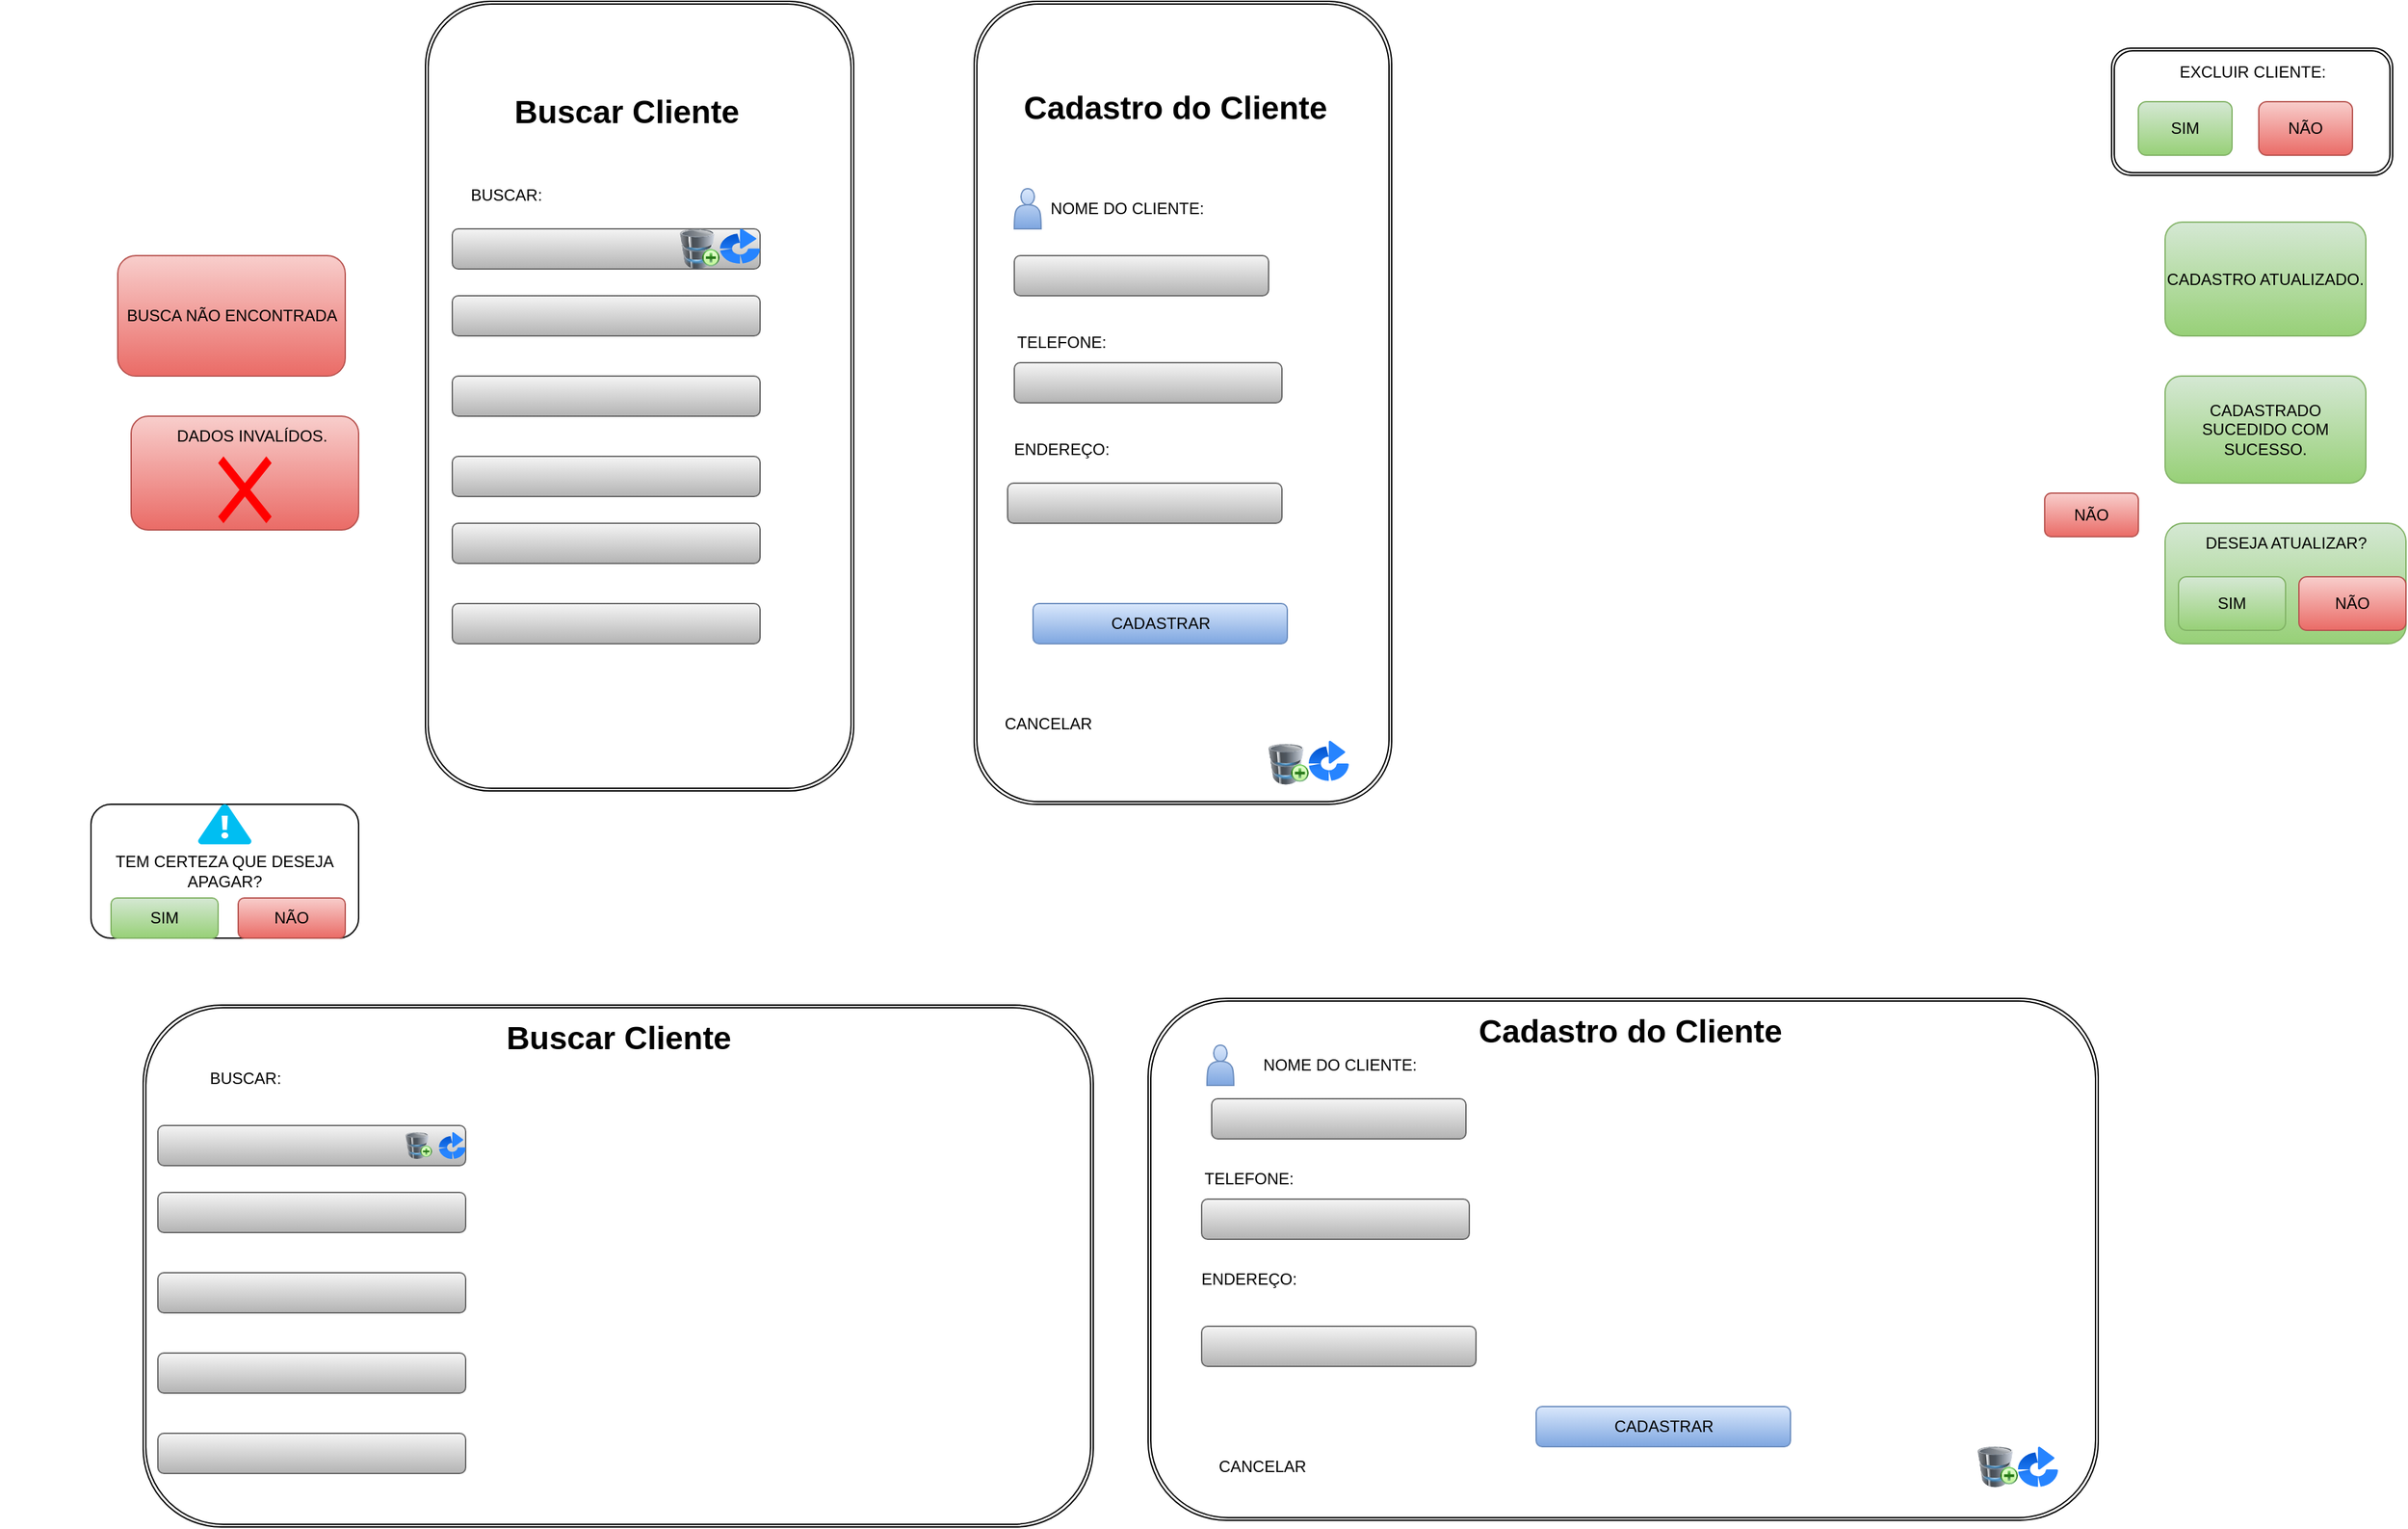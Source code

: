 <mxfile version="24.5.4" type="device" pages="10">
  <diagram name="Página-1" id="Nehm9rIeHdBPcEdYNCYd">
    <mxGraphModel dx="2261" dy="772" grid="1" gridSize="10" guides="1" tooltips="1" connect="1" arrows="1" fold="1" page="1" pageScale="1" pageWidth="827" pageHeight="1169" background="#ffffff" math="0" shadow="0">
      <root>
        <mxCell id="0" />
        <mxCell id="1" parent="0" />
        <mxCell id="MLSOQV9A00DncdWF_UMd-2" value="" style="shape=ext;double=1;rounded=1;whiteSpace=wrap;html=1;" parent="1" vertex="1">
          <mxGeometry x="230" y="80" width="312" height="600" as="geometry" />
        </mxCell>
        <mxCell id="MLSOQV9A00DncdWF_UMd-3" value="Cadastro do Cliente" style="text;strokeColor=none;fillColor=none;html=1;fontSize=24;fontStyle=1;verticalAlign=middle;align=center;" parent="1" vertex="1">
          <mxGeometry x="330" y="140" width="100" height="40" as="geometry" />
        </mxCell>
        <mxCell id="MLSOQV9A00DncdWF_UMd-4" value="" style="shape=actor;whiteSpace=wrap;html=1;fillColor=#dae8fc;gradientColor=#7ea6e0;strokeColor=#6c8ebf;" parent="1" vertex="1">
          <mxGeometry x="260" y="220" width="20" height="30" as="geometry" />
        </mxCell>
        <mxCell id="MLSOQV9A00DncdWF_UMd-5" value="NOME DO CLIENTE:" style="text;html=1;align=center;verticalAlign=middle;resizable=0;points=[];autosize=1;" parent="1" vertex="1">
          <mxGeometry x="274" y="220" width="140" height="30" as="geometry" />
        </mxCell>
        <mxCell id="MLSOQV9A00DncdWF_UMd-6" value="" style="rounded=1;whiteSpace=wrap;html=1;fillColor=#f5f5f5;gradientColor=#b3b3b3;strokeColor=#666666;" parent="1" vertex="1">
          <mxGeometry x="260" y="270" width="190" height="30" as="geometry" />
        </mxCell>
        <mxCell id="MLSOQV9A00DncdWF_UMd-15" value="TELEFONE:" style="text;html=1;align=center;verticalAlign=middle;resizable=0;points=[];autosize=1;strokeColor=none;fillColor=none;" parent="1" vertex="1">
          <mxGeometry x="250" y="320" width="90" height="30" as="geometry" />
        </mxCell>
        <mxCell id="MLSOQV9A00DncdWF_UMd-16" value="" style="rounded=1;whiteSpace=wrap;html=1;fillColor=#f5f5f5;gradientColor=#b3b3b3;strokeColor=#666666;" parent="1" vertex="1">
          <mxGeometry x="260" y="350" width="200" height="30" as="geometry" />
        </mxCell>
        <mxCell id="MLSOQV9A00DncdWF_UMd-17" style="edgeStyle=orthogonalEdgeStyle;rounded=0;orthogonalLoop=1;jettySize=auto;html=1;exitX=0.5;exitY=1;exitDx=0;exitDy=0;" parent="1" source="MLSOQV9A00DncdWF_UMd-16" target="MLSOQV9A00DncdWF_UMd-16" edge="1">
          <mxGeometry relative="1" as="geometry" />
        </mxCell>
        <mxCell id="MLSOQV9A00DncdWF_UMd-19" value="ENDEREÇO:" style="text;html=1;align=center;verticalAlign=middle;resizable=0;points=[];autosize=1;strokeColor=none;fillColor=none;" parent="1" vertex="1">
          <mxGeometry x="250" y="400" width="90" height="30" as="geometry" />
        </mxCell>
        <mxCell id="MLSOQV9A00DncdWF_UMd-20" value="" style="rounded=1;whiteSpace=wrap;html=1;fillColor=#f5f5f5;gradientColor=#b3b3b3;strokeColor=#666666;" parent="1" vertex="1">
          <mxGeometry x="255" y="440" width="205" height="30" as="geometry" />
        </mxCell>
        <mxCell id="MLSOQV9A00DncdWF_UMd-22" value="" style="rounded=1;whiteSpace=wrap;html=1;fillColor=#dae8fc;strokeColor=#6c8ebf;gradientColor=#7ea6e0;" parent="1" vertex="1">
          <mxGeometry x="274" y="530" width="190" height="30" as="geometry" />
        </mxCell>
        <mxCell id="MLSOQV9A00DncdWF_UMd-23" value="CADASTRAR" style="text;html=1;align=center;verticalAlign=middle;resizable=0;points=[];autosize=1;strokeColor=none;fillColor=none;" parent="1" vertex="1">
          <mxGeometry x="319" y="530" width="100" height="30" as="geometry" />
        </mxCell>
        <mxCell id="MLSOQV9A00DncdWF_UMd-40" value="" style="shape=ext;double=1;rounded=1;whiteSpace=wrap;html=1;" parent="1" vertex="1">
          <mxGeometry x="1080" y="115" width="210" height="95" as="geometry" />
        </mxCell>
        <mxCell id="MLSOQV9A00DncdWF_UMd-41" value="EXCLUIR CLIENTE:" style="text;html=1;align=center;verticalAlign=middle;resizable=0;points=[];autosize=1;strokeColor=none;fillColor=none;" parent="1" vertex="1">
          <mxGeometry x="1120" y="118" width="130" height="30" as="geometry" />
        </mxCell>
        <mxCell id="MLSOQV9A00DncdWF_UMd-47" value="SIM" style="rounded=1;whiteSpace=wrap;html=1;fillColor=#d5e8d4;gradientColor=#97d077;strokeColor=#82b366;" parent="1" vertex="1">
          <mxGeometry x="1100" y="155" width="70" height="40" as="geometry" />
        </mxCell>
        <mxCell id="MLSOQV9A00DncdWF_UMd-50" value="NÃO" style="rounded=1;whiteSpace=wrap;html=1;fillColor=#f8cecc;gradientColor=#ea6b66;strokeColor=#b85450;" parent="1" vertex="1">
          <mxGeometry x="1190" y="155" width="70" height="40" as="geometry" />
        </mxCell>
        <mxCell id="MLSOQV9A00DncdWF_UMd-56" value="" style="shape=ext;double=1;rounded=1;whiteSpace=wrap;html=1;" parent="1" vertex="1">
          <mxGeometry x="-180" y="80" width="320" height="590" as="geometry" />
        </mxCell>
        <mxCell id="MLSOQV9A00DncdWF_UMd-59" value="Buscar Cliente" style="text;strokeColor=none;fillColor=none;html=1;fontSize=24;fontStyle=1;verticalAlign=middle;align=center;" parent="1" vertex="1">
          <mxGeometry x="-80" y="142.5" width="100" height="40" as="geometry" />
        </mxCell>
        <mxCell id="MLSOQV9A00DncdWF_UMd-60" value="BUSCAR:" style="text;html=1;align=center;verticalAlign=middle;resizable=0;points=[];autosize=1;strokeColor=none;fillColor=none;" parent="1" vertex="1">
          <mxGeometry x="-160" y="210" width="80" height="30" as="geometry" />
        </mxCell>
        <mxCell id="MLSOQV9A00DncdWF_UMd-61" value="" style="rounded=1;whiteSpace=wrap;html=1;fillColor=#f5f5f5;gradientColor=#b3b3b3;strokeColor=#666666;" parent="1" vertex="1">
          <mxGeometry x="-160" y="250" width="230" height="30" as="geometry" />
        </mxCell>
        <mxCell id="i_d8DBgjObAV2C9J043A-8" style="edgeStyle=orthogonalEdgeStyle;rounded=0;orthogonalLoop=1;jettySize=auto;html=1;exitX=0.5;exitY=1;exitDx=0;exitDy=0;" parent="1" edge="1">
          <mxGeometry relative="1" as="geometry">
            <mxPoint x="-490" y="440" as="sourcePoint" />
            <mxPoint x="-490" y="440" as="targetPoint" />
          </mxGeometry>
        </mxCell>
        <mxCell id="i_d8DBgjObAV2C9J043A-11" style="edgeStyle=orthogonalEdgeStyle;rounded=0;orthogonalLoop=1;jettySize=auto;html=1;exitX=0.5;exitY=1;exitDx=0;exitDy=0;" parent="1" edge="1">
          <mxGeometry relative="1" as="geometry">
            <mxPoint x="-490" y="440" as="sourcePoint" />
            <mxPoint x="-490" y="440" as="targetPoint" />
          </mxGeometry>
        </mxCell>
        <mxCell id="5M6-bZSBYD8w1iR_7Nmw-1" value="" style="rounded=1;whiteSpace=wrap;html=1;fillColor=#f5f5f5;gradientColor=#b3b3b3;strokeColor=#666666;" parent="1" vertex="1">
          <mxGeometry x="-160" y="300" width="230" height="30" as="geometry" />
        </mxCell>
        <mxCell id="5M6-bZSBYD8w1iR_7Nmw-2" value="" style="rounded=1;whiteSpace=wrap;html=1;fillColor=#f5f5f5;gradientColor=#b3b3b3;strokeColor=#666666;" parent="1" vertex="1">
          <mxGeometry x="-160" y="360" width="230" height="30" as="geometry" />
        </mxCell>
        <mxCell id="5M6-bZSBYD8w1iR_7Nmw-3" value="" style="rounded=1;whiteSpace=wrap;html=1;fillColor=#f5f5f5;gradientColor=#b3b3b3;strokeColor=#666666;" parent="1" vertex="1">
          <mxGeometry x="-160" y="420" width="230" height="30" as="geometry" />
        </mxCell>
        <mxCell id="5M6-bZSBYD8w1iR_7Nmw-4" value="" style="rounded=1;whiteSpace=wrap;html=1;fillColor=#f5f5f5;gradientColor=#b3b3b3;strokeColor=#666666;" parent="1" vertex="1">
          <mxGeometry x="-160" y="470" width="230" height="30" as="geometry" />
        </mxCell>
        <mxCell id="5M6-bZSBYD8w1iR_7Nmw-5" value="" style="rounded=1;whiteSpace=wrap;html=1;fillColor=#f5f5f5;gradientColor=#b3b3b3;strokeColor=#666666;" parent="1" vertex="1">
          <mxGeometry x="-160" y="530" width="230" height="30" as="geometry" />
        </mxCell>
        <mxCell id="5M6-bZSBYD8w1iR_7Nmw-8" value="" style="image;html=1;image=img/lib/atlassian/Bamboo_Logo.svg;" parent="1" vertex="1">
          <mxGeometry x="40" y="250" width="30" height="26" as="geometry" />
        </mxCell>
        <mxCell id="0rhMGNGCXtcn71c0CTjC-1" value="" style="image;html=1;image=img/lib/clip_art/computers/Database_Add_128x128.png" parent="1" vertex="1">
          <mxGeometry y="250" width="50" height="30" as="geometry" />
        </mxCell>
        <mxCell id="cqe_-NeyIgiiu6yVDFoB-1" value="" style="rounded=1;whiteSpace=wrap;html=1;fillColor=#f8cecc;gradientColor=#ea6b66;strokeColor=#b85450;" parent="1" vertex="1">
          <mxGeometry x="-410" y="270" width="170" height="90" as="geometry" />
        </mxCell>
        <mxCell id="cqe_-NeyIgiiu6yVDFoB-2" value="BUSCA NÃO ENCONTRADA" style="text;html=1;align=center;verticalAlign=middle;resizable=0;points=[];autosize=1;" parent="1" vertex="1">
          <mxGeometry x="-415" y="300" width="180" height="30" as="geometry" />
        </mxCell>
        <mxCell id="cqe_-NeyIgiiu6yVDFoB-4" value="CADASTRO ATUALIZADO." style="rounded=1;whiteSpace=wrap;html=1;fillColor=#d5e8d4;gradientColor=#97d077;strokeColor=#82b366;" parent="1" vertex="1">
          <mxGeometry x="1120" y="245" width="150" height="85" as="geometry" />
        </mxCell>
        <mxCell id="cqe_-NeyIgiiu6yVDFoB-7" value="CADASTRADO SUCEDIDO COM SUCESSO." style="rounded=1;whiteSpace=wrap;html=1;fillColor=#d5e8d4;gradientColor=#97d077;strokeColor=#82b366;" parent="1" vertex="1">
          <mxGeometry x="1120" y="360" width="150" height="80" as="geometry" />
        </mxCell>
        <mxCell id="gbjmydWUTink0ySZJDi6-1" value="" style="rounded=1;whiteSpace=wrap;html=1;fillColor=#d5e8d4;gradientColor=#97d077;strokeColor=#82b366;" parent="1" vertex="1">
          <mxGeometry x="1120" y="470" width="180" height="90" as="geometry" />
        </mxCell>
        <mxCell id="gbjmydWUTink0ySZJDi6-2" value="DESEJA ATUALIZAR?" style="text;html=1;align=center;verticalAlign=middle;resizable=0;points=[];autosize=1;strokeColor=none;fillColor=none;" parent="1" vertex="1">
          <mxGeometry x="1140" y="470" width="140" height="30" as="geometry" />
        </mxCell>
        <mxCell id="gbjmydWUTink0ySZJDi6-3" value="SIM" style="rounded=1;whiteSpace=wrap;html=1;fillColor=#d5e8d4;gradientColor=#97d077;strokeColor=#82b366;" parent="1" vertex="1">
          <mxGeometry x="1130" y="510" width="80" height="40" as="geometry" />
        </mxCell>
        <mxCell id="gbjmydWUTink0ySZJDi6-5" value="NÃO" style="rounded=1;whiteSpace=wrap;html=1;fillColor=#f8cecc;gradientColor=#ea6b66;strokeColor=#b85450;" parent="1" vertex="1">
          <mxGeometry x="1220" y="510" width="80" height="40" as="geometry" />
        </mxCell>
        <mxCell id="6oDO7iU0KZlgWKtHT9-Y-2" value="" style="image;html=1;image=img/lib/clip_art/computers/Database_Add_128x128.png" parent="1" vertex="1">
          <mxGeometry x="450" y="610" width="30" height="80" as="geometry" />
        </mxCell>
        <mxCell id="6oDO7iU0KZlgWKtHT9-Y-4" value="" style="image;html=1;image=img/lib/atlassian/Bamboo_Logo.svg;" parent="1" vertex="1">
          <mxGeometry x="480" y="632.5" width="30" height="30" as="geometry" />
        </mxCell>
        <mxCell id="6oDO7iU0KZlgWKtHT9-Y-6" value="CANCELAR" style="text;html=1;align=center;verticalAlign=middle;resizable=0;points=[];autosize=1;strokeColor=none;fillColor=none;" parent="1" vertex="1">
          <mxGeometry x="240" y="605" width="90" height="30" as="geometry" />
        </mxCell>
        <mxCell id="bPmU6J0NGCxMXrVpADqo-1" value="" style="rounded=1;whiteSpace=wrap;html=1;fillColor=#f8cecc;gradientColor=#ea6b66;strokeColor=#b85450;" parent="1" vertex="1">
          <mxGeometry x="-400" y="390" width="170" height="85" as="geometry" />
        </mxCell>
        <mxCell id="bPmU6J0NGCxMXrVpADqo-6" value="DADOS INVALÍDOS." style="text;html=1;align=center;verticalAlign=middle;resizable=0;points=[];autosize=1;strokeColor=none;fillColor=none;" parent="1" vertex="1">
          <mxGeometry x="-380" y="390" width="140" height="30" as="geometry" />
        </mxCell>
        <mxCell id="oMxuqsKburrg0ZU6qpSt-4" value="TEM CERTEZA QUE DESEJA APAGAR?" style="rounded=1;whiteSpace=wrap;html=1;" parent="1" vertex="1">
          <mxGeometry x="-430" y="680" width="200" height="100" as="geometry" />
        </mxCell>
        <mxCell id="IVPaqzdb6lnWKzywmZYY-1" value="" style="verticalLabelPosition=bottom;html=1;verticalAlign=top;align=center;strokeColor=none;fillColor=#00BEF2;shape=mxgraph.azure.azure_alert;" parent="1" vertex="1">
          <mxGeometry x="-350" y="680" width="40" height="30" as="geometry" />
        </mxCell>
        <mxCell id="IVPaqzdb6lnWKzywmZYY-3" value="SIM" style="rounded=1;whiteSpace=wrap;html=1;fillColor=#d5e8d4;gradientColor=#97d077;strokeColor=#82b366;" parent="1" vertex="1">
          <mxGeometry x="-415" y="750" width="80" height="30" as="geometry" />
        </mxCell>
        <mxCell id="IVPaqzdb6lnWKzywmZYY-4" style="edgeStyle=orthogonalEdgeStyle;rounded=0;orthogonalLoop=1;jettySize=auto;html=1;exitX=0.5;exitY=1;exitDx=0;exitDy=0;" parent="1" source="IVPaqzdb6lnWKzywmZYY-3" target="IVPaqzdb6lnWKzywmZYY-3" edge="1">
          <mxGeometry relative="1" as="geometry" />
        </mxCell>
        <mxCell id="IVPaqzdb6lnWKzywmZYY-5" value="NÃO" style="rounded=1;whiteSpace=wrap;html=1;fillColor=#f8cecc;gradientColor=#ea6b66;strokeColor=#b85450;" parent="1" vertex="1">
          <mxGeometry x="-320" y="750" width="80" height="30" as="geometry" />
        </mxCell>
        <mxCell id="wCjd3I1_9T2M1o6hJFrl-1" value="" style="shape=mxgraph.mockup.markup.redX;fillColor=#ff0000;html=1;shadow=0;whiteSpace=wrap;strokeColor=none;" parent="1" vertex="1">
          <mxGeometry x="-335" y="420" width="40" height="50" as="geometry" />
        </mxCell>
        <mxCell id="RuweQKHqZSN4cQ6fK9hj-1" value="" style="shape=ext;double=1;rounded=1;whiteSpace=wrap;html=1;" vertex="1" parent="1">
          <mxGeometry x="-391" y="830" width="710" height="390" as="geometry" />
        </mxCell>
        <mxCell id="RuweQKHqZSN4cQ6fK9hj-5" value="NÃO" style="rounded=1;whiteSpace=wrap;html=1;fillColor=#f8cecc;gradientColor=#ea6b66;strokeColor=#b85450;" vertex="1" parent="1">
          <mxGeometry x="1030" y="447.5" width="70" height="32.5" as="geometry" />
        </mxCell>
        <mxCell id="RuweQKHqZSN4cQ6fK9hj-6" value="Buscar Cliente" style="text;strokeColor=none;fillColor=none;html=1;fontSize=24;fontStyle=1;verticalAlign=middle;align=center;" vertex="1" parent="1">
          <mxGeometry x="-86" y="710" width="100" height="290" as="geometry" />
        </mxCell>
        <mxCell id="RuweQKHqZSN4cQ6fK9hj-7" value="BUSCAR:" style="text;html=1;align=center;verticalAlign=middle;resizable=0;points=[];autosize=1;strokeColor=none;fillColor=none;" vertex="1" parent="1">
          <mxGeometry x="-355" y="870" width="80" height="30" as="geometry" />
        </mxCell>
        <mxCell id="RuweQKHqZSN4cQ6fK9hj-8" value="" style="rounded=1;whiteSpace=wrap;html=1;fillColor=#f5f5f5;gradientColor=#b3b3b3;strokeColor=#666666;" vertex="1" parent="1">
          <mxGeometry x="-380" y="920" width="230" height="30" as="geometry" />
        </mxCell>
        <mxCell id="RuweQKHqZSN4cQ6fK9hj-9" value="" style="rounded=1;whiteSpace=wrap;html=1;fillColor=#f5f5f5;gradientColor=#b3b3b3;strokeColor=#666666;" vertex="1" parent="1">
          <mxGeometry x="-380" y="970" width="230" height="30" as="geometry" />
        </mxCell>
        <mxCell id="RuweQKHqZSN4cQ6fK9hj-10" value="" style="rounded=1;whiteSpace=wrap;html=1;fillColor=#f5f5f5;gradientColor=#b3b3b3;strokeColor=#666666;" vertex="1" parent="1">
          <mxGeometry x="-380" y="1030" width="230" height="30" as="geometry" />
        </mxCell>
        <mxCell id="RuweQKHqZSN4cQ6fK9hj-11" value="" style="rounded=1;whiteSpace=wrap;html=1;fillColor=#f5f5f5;gradientColor=#b3b3b3;strokeColor=#666666;" vertex="1" parent="1">
          <mxGeometry x="-380" y="1090" width="230" height="30" as="geometry" />
        </mxCell>
        <mxCell id="RuweQKHqZSN4cQ6fK9hj-12" value="" style="rounded=1;whiteSpace=wrap;html=1;fillColor=#f5f5f5;gradientColor=#b3b3b3;strokeColor=#666666;" vertex="1" parent="1">
          <mxGeometry x="-380" y="1150" width="230" height="30" as="geometry" />
        </mxCell>
        <mxCell id="RuweQKHqZSN4cQ6fK9hj-13" value="" style="image;html=1;image=img/lib/clip_art/computers/Database_Add_128x128.png" vertex="1" parent="1">
          <mxGeometry x="-210" y="925" width="50" height="20" as="geometry" />
        </mxCell>
        <mxCell id="KYqVCwnhIX_5AASt1olf-1" value="" style="image;html=1;image=img/lib/atlassian/Bamboo_Logo.svg;" vertex="1" parent="1">
          <mxGeometry x="-170" y="925" width="20" height="20" as="geometry" />
        </mxCell>
        <mxCell id="KYqVCwnhIX_5AASt1olf-2" value="" style="shape=ext;double=1;rounded=1;whiteSpace=wrap;html=1;" vertex="1" parent="1">
          <mxGeometry x="360" y="825" width="710" height="390" as="geometry" />
        </mxCell>
        <mxCell id="KYqVCwnhIX_5AASt1olf-3" value="Cadastro do Cliente" style="text;strokeColor=none;fillColor=none;html=1;fontSize=24;fontStyle=1;verticalAlign=middle;align=center;" vertex="1" parent="1">
          <mxGeometry x="670" y="830" width="100" height="40" as="geometry" />
        </mxCell>
        <mxCell id="KYqVCwnhIX_5AASt1olf-4" value="" style="shape=actor;whiteSpace=wrap;html=1;fillColor=#dae8fc;gradientColor=#7ea6e0;strokeColor=#6c8ebf;" vertex="1" parent="1">
          <mxGeometry x="404" y="860" width="20" height="30" as="geometry" />
        </mxCell>
        <mxCell id="KYqVCwnhIX_5AASt1olf-5" value="NOME DO CLIENTE:" style="text;html=1;align=center;verticalAlign=middle;resizable=0;points=[];autosize=1;" vertex="1" parent="1">
          <mxGeometry x="432.5" y="860" width="140" height="30" as="geometry" />
        </mxCell>
        <mxCell id="KYqVCwnhIX_5AASt1olf-6" value="" style="rounded=1;whiteSpace=wrap;html=1;fillColor=#f5f5f5;gradientColor=#b3b3b3;strokeColor=#666666;" vertex="1" parent="1">
          <mxGeometry x="407.5" y="900" width="190" height="30" as="geometry" />
        </mxCell>
        <mxCell id="KYqVCwnhIX_5AASt1olf-7" value="TELEFONE:" style="text;html=1;align=center;verticalAlign=middle;resizable=0;points=[];autosize=1;strokeColor=none;fillColor=none;" vertex="1" parent="1">
          <mxGeometry x="390" y="945" width="90" height="30" as="geometry" />
        </mxCell>
        <mxCell id="KYqVCwnhIX_5AASt1olf-8" value="" style="rounded=1;whiteSpace=wrap;html=1;fillColor=#f5f5f5;gradientColor=#b3b3b3;strokeColor=#666666;" vertex="1" parent="1">
          <mxGeometry x="400" y="975" width="200" height="30" as="geometry" />
        </mxCell>
        <mxCell id="KYqVCwnhIX_5AASt1olf-10" value="ENDEREÇO:" style="text;html=1;align=center;verticalAlign=middle;resizable=0;points=[];autosize=1;strokeColor=none;fillColor=none;" vertex="1" parent="1">
          <mxGeometry x="390" y="1020" width="90" height="30" as="geometry" />
        </mxCell>
        <mxCell id="KYqVCwnhIX_5AASt1olf-11" value="" style="rounded=1;whiteSpace=wrap;html=1;fillColor=#f5f5f5;gradientColor=#b3b3b3;strokeColor=#666666;" vertex="1" parent="1">
          <mxGeometry x="400" y="1070" width="205" height="30" as="geometry" />
        </mxCell>
        <mxCell id="KYqVCwnhIX_5AASt1olf-15" value="" style="rounded=1;whiteSpace=wrap;html=1;fillColor=#dae8fc;strokeColor=#6c8ebf;gradientColor=#7ea6e0;" vertex="1" parent="1">
          <mxGeometry x="650" y="1130" width="190" height="30" as="geometry" />
        </mxCell>
        <mxCell id="KYqVCwnhIX_5AASt1olf-16" value="CADASTRAR" style="text;html=1;align=center;verticalAlign=middle;resizable=0;points=[];autosize=1;strokeColor=none;fillColor=none;" vertex="1" parent="1">
          <mxGeometry x="695" y="1130" width="100" height="30" as="geometry" />
        </mxCell>
        <mxCell id="KYqVCwnhIX_5AASt1olf-17" value="CANCELAR" style="text;html=1;align=center;verticalAlign=middle;resizable=0;points=[];autosize=1;strokeColor=none;fillColor=none;" vertex="1" parent="1">
          <mxGeometry x="400" y="1160" width="90" height="30" as="geometry" />
        </mxCell>
        <mxCell id="KYqVCwnhIX_5AASt1olf-19" value="" style="image;html=1;image=img/lib/clip_art/computers/Database_Add_128x128.png" vertex="1" parent="1">
          <mxGeometry x="980" y="1135" width="30" height="80" as="geometry" />
        </mxCell>
        <mxCell id="KYqVCwnhIX_5AASt1olf-20" value="" style="image;html=1;image=img/lib/atlassian/Bamboo_Logo.svg;" vertex="1" parent="1">
          <mxGeometry x="1010" y="1160" width="30" height="30" as="geometry" />
        </mxCell>
      </root>
    </mxGraphModel>
  </diagram>
  <diagram id="S5oQMI0IKuAiNyYAESik" name="Página-2">
    <mxGraphModel dx="2261" dy="772" grid="1" gridSize="10" guides="1" tooltips="1" connect="1" arrows="1" fold="1" page="1" pageScale="1" pageWidth="827" pageHeight="1169" background="none" math="0" shadow="0">
      <root>
        <mxCell id="0" />
        <mxCell id="1" parent="0" />
        <mxCell id="y8JoRkezIO1-t2VKg5RE-1" value="" style="shape=ext;double=1;rounded=1;whiteSpace=wrap;html=1;" parent="1" vertex="1">
          <mxGeometry x="160" y="147.5" width="360" height="695" as="geometry" />
        </mxCell>
        <mxCell id="y8JoRkezIO1-t2VKg5RE-4" value="Cadastro do Fornecedor" style="text;strokeColor=none;fillColor=none;html=1;fontSize=24;fontStyle=1;verticalAlign=middle;align=center;" parent="1" vertex="1">
          <mxGeometry x="280" y="170" width="100" height="40" as="geometry" />
        </mxCell>
        <mxCell id="y8JoRkezIO1-t2VKg5RE-8" value="" style="rounded=1;whiteSpace=wrap;html=1;fillColor=#f5f5f5;gradientColor=#b3b3b3;strokeColor=#666666;" parent="1" vertex="1">
          <mxGeometry x="210" y="250" width="205" height="30" as="geometry" />
        </mxCell>
        <mxCell id="y8JoRkezIO1-t2VKg5RE-9" value="NOME:" style="text;html=1;align=center;verticalAlign=middle;resizable=0;points=[];autosize=1;strokeColor=none;fillColor=none;" parent="1" vertex="1">
          <mxGeometry x="210" y="220" width="60" height="30" as="geometry" />
        </mxCell>
        <mxCell id="y8JoRkezIO1-t2VKg5RE-10" value="TELEFONE:" style="text;html=1;align=center;verticalAlign=middle;resizable=0;points=[];autosize=1;strokeColor=none;fillColor=none;" parent="1" vertex="1">
          <mxGeometry x="210" y="310" width="90" height="30" as="geometry" />
        </mxCell>
        <mxCell id="y8JoRkezIO1-t2VKg5RE-11" value="" style="rounded=1;whiteSpace=wrap;html=1;fillColor=#f5f5f5;gradientColor=#b3b3b3;strokeColor=#666666;" parent="1" vertex="1">
          <mxGeometry x="210" y="350" width="210" height="30" as="geometry" />
        </mxCell>
        <mxCell id="n2IC5InmJys4yYH-KP3w-20" style="edgeStyle=orthogonalEdgeStyle;rounded=0;orthogonalLoop=1;jettySize=auto;html=1;exitX=0.5;exitY=1;exitDx=0;exitDy=0;" parent="1" edge="1">
          <mxGeometry relative="1" as="geometry">
            <mxPoint x="305" y="680" as="sourcePoint" />
            <mxPoint x="305" y="680" as="targetPoint" />
          </mxGeometry>
        </mxCell>
        <mxCell id="n2IC5InmJys4yYH-KP3w-34" style="edgeStyle=orthogonalEdgeStyle;rounded=0;orthogonalLoop=1;jettySize=auto;html=1;exitX=0.5;exitY=1;exitDx=0;exitDy=0;" parent="1" edge="1">
          <mxGeometry relative="1" as="geometry">
            <mxPoint x="1290.5" y="310" as="sourcePoint" />
            <mxPoint x="1290.5" y="310" as="targetPoint" />
          </mxGeometry>
        </mxCell>
        <mxCell id="n2IC5InmJys4yYH-KP3w-40" value="MATERIA&amp;nbsp; PRIMA:" style="text;html=1;align=center;verticalAlign=middle;resizable=0;points=[];autosize=1;strokeColor=none;fillColor=none;" parent="1" vertex="1">
          <mxGeometry x="252.5" y="440" width="120" height="30" as="geometry" />
        </mxCell>
        <mxCell id="n2IC5InmJys4yYH-KP3w-42" value="" style="rounded=1;whiteSpace=wrap;html=1;fillColor=#f5f5f5;gradientColor=#b3b3b3;strokeColor=#666666;" parent="1" vertex="1">
          <mxGeometry x="210" y="500" width="210" height="30" as="geometry" />
        </mxCell>
        <mxCell id="n2IC5InmJys4yYH-KP3w-43" value="TECIDO" style="text;html=1;align=center;verticalAlign=middle;resizable=0;points=[];autosize=1;strokeColor=none;fillColor=none;" parent="1" vertex="1">
          <mxGeometry x="210" y="500" width="70" height="30" as="geometry" />
        </mxCell>
        <mxCell id="C1rR_9tnQ80o2ntzNhFT-1" value="" style="rounded=1;whiteSpace=wrap;html=1;" parent="1" vertex="1">
          <mxGeometry x="1210" y="180" width="150" height="100" as="geometry" />
        </mxCell>
        <mxCell id="C1rR_9tnQ80o2ntzNhFT-3" style="edgeStyle=orthogonalEdgeStyle;rounded=0;orthogonalLoop=1;jettySize=auto;html=1;exitX=0.5;exitY=1;exitDx=0;exitDy=0;" parent="1" source="C1rR_9tnQ80o2ntzNhFT-1" target="C1rR_9tnQ80o2ntzNhFT-1" edge="1">
          <mxGeometry relative="1" as="geometry" />
        </mxCell>
        <mxCell id="C1rR_9tnQ80o2ntzNhFT-6" value="EXCLUIR FORNECEDOR" style="text;html=1;align=center;verticalAlign=middle;resizable=0;points=[];autosize=1;strokeColor=none;fillColor=none;" parent="1" vertex="1">
          <mxGeometry x="1205" y="190" width="160" height="30" as="geometry" />
        </mxCell>
        <mxCell id="C1rR_9tnQ80o2ntzNhFT-7" value="Text" style="text;html=1;align=center;verticalAlign=middle;resizable=0;points=[];autosize=1;strokeColor=none;fillColor=none;" parent="1" vertex="1">
          <mxGeometry x="1000" y="1640" width="50" height="30" as="geometry" />
        </mxCell>
        <mxCell id="C1rR_9tnQ80o2ntzNhFT-8" value="SIM" style="rounded=1;whiteSpace=wrap;html=1;fillColor=#d5e8d4;gradientColor=#97d077;strokeColor=#82b366;" parent="1" vertex="1">
          <mxGeometry x="1220" y="242.5" width="55" height="27.5" as="geometry" />
        </mxCell>
        <mxCell id="C1rR_9tnQ80o2ntzNhFT-9" value="" style="rounded=1;whiteSpace=wrap;html=1;" parent="1" vertex="1">
          <mxGeometry x="1280" y="242.5" width="60" height="30" as="geometry" />
        </mxCell>
        <mxCell id="C1rR_9tnQ80o2ntzNhFT-10" value="NÃO" style="text;html=1;align=center;verticalAlign=middle;resizable=0;points=[];autosize=1;fillColor=#f8cecc;gradientColor=#ea6b66;strokeColor=#b85450;" parent="1" vertex="1">
          <mxGeometry x="1285" y="242.5" width="50" height="30" as="geometry" />
        </mxCell>
        <mxCell id="NZmy07NMVWyuTTveGZH8-1" value="" style="shape=ext;double=1;rounded=1;whiteSpace=wrap;html=1;" parent="1" vertex="1">
          <mxGeometry x="-290" y="152.5" width="360" height="690" as="geometry" />
        </mxCell>
        <mxCell id="NZmy07NMVWyuTTveGZH8-2" value="Buscar Fornecedor" style="text;strokeColor=none;fillColor=none;html=1;fontSize=24;fontStyle=1;verticalAlign=middle;align=center;" parent="1" vertex="1">
          <mxGeometry x="-180" y="170" width="100" height="40" as="geometry" />
        </mxCell>
        <mxCell id="NZmy07NMVWyuTTveGZH8-4" value="BUSCAR:" style="text;html=1;align=center;verticalAlign=middle;resizable=0;points=[];autosize=1;strokeColor=none;fillColor=none;" parent="1" vertex="1">
          <mxGeometry x="-290" y="242.5" width="80" height="30" as="geometry" />
        </mxCell>
        <mxCell id="NZmy07NMVWyuTTveGZH8-6" value="" style="rounded=1;whiteSpace=wrap;html=1;fillColor=#f5f5f5;gradientColor=#b3b3b3;strokeColor=#666666;" parent="1" vertex="1">
          <mxGeometry x="-280" y="280" width="230" height="30" as="geometry" />
        </mxCell>
        <mxCell id="mCz_CMSDshdvTc8gVJoc-5" style="edgeStyle=orthogonalEdgeStyle;rounded=0;orthogonalLoop=1;jettySize=auto;html=1;exitX=0.5;exitY=1;exitDx=0;exitDy=0;" parent="1" edge="1">
          <mxGeometry relative="1" as="geometry">
            <mxPoint x="420" y="1070" as="sourcePoint" />
            <mxPoint x="420" y="1070" as="targetPoint" />
          </mxGeometry>
        </mxCell>
        <mxCell id="QrInuNXiKZNiZ6L7tHzl-1" value="" style="rounded=1;whiteSpace=wrap;html=1;fillColor=#dae8fc;gradientColor=#7ea6e0;strokeColor=#6c8ebf;" parent="1" vertex="1">
          <mxGeometry x="240" y="730" width="180" height="40" as="geometry" />
        </mxCell>
        <mxCell id="QrInuNXiKZNiZ6L7tHzl-5" value="CADASTRAR" style="text;html=1;align=center;verticalAlign=middle;resizable=0;points=[];autosize=1;strokeColor=none;fillColor=none;" parent="1" vertex="1">
          <mxGeometry x="280" y="735" width="100" height="30" as="geometry" />
        </mxCell>
        <mxCell id="NeqGMX22DxkR3jq7V_dI-2" value="" style="image;html=1;image=img/lib/atlassian/Bamboo_Logo.svg;" parent="1" vertex="1">
          <mxGeometry x="460" y="780" width="30" height="50" as="geometry" />
        </mxCell>
        <mxCell id="axcLieBwdLSID5J4qVgS-2" style="edgeStyle=orthogonalEdgeStyle;rounded=0;orthogonalLoop=1;jettySize=auto;html=1;exitX=0.5;exitY=1;exitDx=0;exitDy=0;" parent="1" edge="1">
          <mxGeometry relative="1" as="geometry">
            <mxPoint x="721.5" y="1060" as="sourcePoint" />
            <mxPoint x="721.5" y="1060" as="targetPoint" />
          </mxGeometry>
        </mxCell>
        <mxCell id="axcLieBwdLSID5J4qVgS-4" style="edgeStyle=orthogonalEdgeStyle;rounded=0;orthogonalLoop=1;jettySize=auto;html=1;exitX=0.5;exitY=1;exitDx=0;exitDy=0;" parent="1" edge="1">
          <mxGeometry relative="1" as="geometry">
            <mxPoint x="721.5" y="1060" as="sourcePoint" />
            <mxPoint x="721.5" y="1060" as="targetPoint" />
          </mxGeometry>
        </mxCell>
        <mxCell id="8slYZArztmNT6HqjNO5a-2" value="" style="image;html=1;image=img/lib/clip_art/computers/Database_Add_128x128.png" parent="1" vertex="1">
          <mxGeometry x="-120" y="285" width="80" height="20" as="geometry" />
        </mxCell>
        <mxCell id="8slYZArztmNT6HqjNO5a-3" value="" style="html=1;verticalLabelPosition=bottom;align=center;labelBackgroundColor=#ffffff;verticalAlign=top;strokeWidth=2;strokeColor=#0080F0;shadow=0;dashed=0;shape=mxgraph.ios7.icons.add;" parent="1" vertex="1">
          <mxGeometry x="460" y="440" width="30" height="30" as="geometry" />
        </mxCell>
        <mxCell id="TfXjXjl1IuMoWGwuozTe-1" value="" style="image;html=1;image=img/lib/atlassian/Bamboo_Logo.svg;" parent="1" vertex="1">
          <mxGeometry x="-70" y="285" width="20" height="20" as="geometry" />
        </mxCell>
        <mxCell id="TfXjXjl1IuMoWGwuozTe-4" value="&lt;span style=&quot;color: rgba(0, 0, 0, 0); font-family: monospace; font-size: 0px; text-align: start; text-wrap: nowrap;&quot;&gt;%3CmxGraphModel%3E%3Croot%3E%3CmxCell%20id%3D%220%22%2F%3E%3CmxCell%20id%3D%221%22%20parent%3D%220%22%2F%3E%3CmxCell%20id%3D%222%22%20value%3D%22%22%20style%3D%22rounded%3D1%3BwhiteSpace%3Dwrap%3Bhtml%3D1%3BfillColor%3D%23f5f5f5%3BgradientColor%3D%23b3b3b3%3BstrokeColor%3D%23666666%3B%22%20vertex%3D%221%22%20parent%3D%221%22%3E%3CmxGeometry%20x%3D%22-280%22%20y%3D%22280%22%20width%3D%22230%22%20height%3D%2230%22%20as%3D%22geometry%22%2F%3E%3C%2FmxCell%3E%3C%2Froot%3E%3C%2FmxGraphModel%3EV&lt;/span&gt;" style="rounded=1;whiteSpace=wrap;html=1;fillColor=#f5f5f5;gradientColor=#b3b3b3;strokeColor=#666666;" parent="1" vertex="1">
          <mxGeometry x="-280" y="330" width="230" height="30" as="geometry" />
        </mxCell>
        <mxCell id="TfXjXjl1IuMoWGwuozTe-5" value="" style="rounded=1;whiteSpace=wrap;html=1;fillColor=#f5f5f5;gradientColor=#b3b3b3;strokeColor=#666666;" parent="1" vertex="1">
          <mxGeometry x="-280" y="390" width="230" height="30" as="geometry" />
        </mxCell>
        <mxCell id="TfXjXjl1IuMoWGwuozTe-6" value="&lt;span style=&quot;color: rgba(0, 0, 0, 0); font-family: monospace; font-size: 0px; text-align: start; text-wrap: nowrap;&quot;&gt;%3CmxGraphModel%3E%3Croot%3E%3CmxCell%20id%3D%220%22%2F%3E%3CmxCell%20id%3D%221%22%20parent%3D%220%22%2F%3E%3CmxCell%20id%3D%222%22%20value%3D%22%22%20style%3D%22rounded%3D1%3BwhiteSpace%3Dwrap%3Bhtml%3D1%3BfillColor%3D%23f5f5f5%3BgradientColor%3D%23b3b3b3%3BstrokeColor%3D%23666666%3B%22%20vertex%3D%221%22%20parent%3D%221%22%3E%3CmxGeometry%20x%3D%22-280%22%20y%3D%22280%22%20width%3D%22230%22%20height%3D%2230%22%20as%3D%22geometry%22%2F%3E%3C%2FmxCell%3E%3C%2Froot%3E%3C%2FmxGraphModel%3EV&lt;/span&gt;" style="rounded=1;whiteSpace=wrap;html=1;fillColor=#f5f5f5;gradientColor=#b3b3b3;strokeColor=#666666;" parent="1" vertex="1">
          <mxGeometry x="-280" y="450" width="230" height="30" as="geometry" />
        </mxCell>
        <mxCell id="TfXjXjl1IuMoWGwuozTe-8" value="&lt;span style=&quot;color: rgba(0, 0, 0, 0); font-family: monospace; font-size: 0px; text-align: start; text-wrap: nowrap;&quot;&gt;%3CmxGraphModel%3E%3Croot%3E%3CmxCell%20id%3D%220%22%2F%3E%3CmxCell%20id%3D%221%22%20parent%3D%220%22%2F%3E%3CmxCell%20id%3D%222%22%20value%3D%22%22%20style%3D%22rounded%3D1%3BwhiteSpace%3Dwrap%3Bhtml%3D1%3BfillColor%3D%23f5f5f5%3BgradientColor%3D%23b3b3b3%3BstrokeColor%3D%23666666%3B%22%20vertex%3D%221%22%20parent%3D%221%22%3E%3CmxGeometry%20x%3D%22-280%22%20y%3D%22280%22%20width%3D%22230%22%20height%3D%2230%22%20as%3D%22geometry%22%2F%3E%3C%2FmxCell%3E%3C%2Froot%3E%3C%2FmxGraphModel%3EV&lt;/span&gt;" style="rounded=1;whiteSpace=wrap;html=1;fillColor=#f5f5f5;gradientColor=#b3b3b3;strokeColor=#666666;" parent="1" vertex="1">
          <mxGeometry x="-280" y="510" width="230" height="30" as="geometry" />
        </mxCell>
        <mxCell id="TfXjXjl1IuMoWGwuozTe-9" value="&lt;span style=&quot;color: rgba(0, 0, 0, 0); font-family: monospace; font-size: 0px; text-align: start; text-wrap: nowrap;&quot;&gt;%3CmxGraphModel%3E%3Croot%3E%3CmxCell%20id%3D%220%22%2F%3E%3CmxCell%20id%3D%221%22%20parent%3D%220%22%2F%3E%3CmxCell%20id%3D%222%22%20value%3D%22%22%20style%3D%22rounded%3D1%3BwhiteSpace%3Dwrap%3Bhtml%3D1%3BfillColor%3D%23f5f5f5%3BgradientColor%3D%23b3b3b3%3BstrokeColor%3D%23666666%3B%22%20vertex%3D%221%22%20parent%3D%221%22%3E%3CmxGeometry%20x%3D%22-280%22%20y%3D%22280%22%20width%3D%22230%22%20height%3D%2230%22%20as%3D%22geometry%22%2F%3E%3C%2FmxCell%3E%3C%2Froot%3E%3C%2FmxGraphModel%3EV&lt;/span&gt;" style="rounded=1;whiteSpace=wrap;html=1;fillColor=#f5f5f5;gradientColor=#b3b3b3;strokeColor=#666666;" parent="1" vertex="1">
          <mxGeometry x="-280" y="569.5" width="230" height="30" as="geometry" />
        </mxCell>
        <mxCell id="TfXjXjl1IuMoWGwuozTe-10" value="" style="rounded=1;whiteSpace=wrap;html=1;fillColor=#f5f5f5;gradientColor=#b3b3b3;strokeColor=#666666;" parent="1" vertex="1">
          <mxGeometry x="-280" y="620" width="230" height="30" as="geometry" />
        </mxCell>
        <mxCell id="TfXjXjl1IuMoWGwuozTe-11" value="" style="rounded=1;whiteSpace=wrap;html=1;fillColor=#f5f5f5;gradientColor=#b3b3b3;strokeColor=#666666;" parent="1" vertex="1">
          <mxGeometry x="-280" y="670" width="230" height="30" as="geometry" />
        </mxCell>
        <mxCell id="TfXjXjl1IuMoWGwuozTe-13" value="" style="rounded=1;whiteSpace=wrap;html=1;fillColor=#f5f5f5;gradientColor=#b3b3b3;strokeColor=#666666;" parent="1" vertex="1">
          <mxGeometry x="-280" y="720" width="230" height="30" as="geometry" />
        </mxCell>
        <mxCell id="TfXjXjl1IuMoWGwuozTe-14" value="" style="image;html=1;image=img/lib/clip_art/computers/Database_Add_128x128.png" parent="1" vertex="1">
          <mxGeometry x="400" y="440" width="80" height="25" as="geometry" />
        </mxCell>
        <mxCell id="TfXjXjl1IuMoWGwuozTe-15" value="" style="image;html=1;image=img/lib/clip_art/computers/Database_Add_128x128.png" parent="1" vertex="1">
          <mxGeometry x="414" y="790" width="40" height="40" as="geometry" />
        </mxCell>
        <mxCell id="gWVp1KaWgKqRj_6__2Ie-1" value="" style="rounded=1;whiteSpace=wrap;html=1;fillColor=#f8cecc;gradientColor=#ea6b66;strokeColor=#b85450;" parent="1" vertex="1">
          <mxGeometry x="-520" y="380" width="160" height="90" as="geometry" />
        </mxCell>
        <mxCell id="gWVp1KaWgKqRj_6__2Ie-2" value="BUSCA NÃO ENCONTRADA" style="text;html=1;align=center;verticalAlign=middle;resizable=0;points=[];autosize=1;strokeColor=none;fillColor=none;" parent="1" vertex="1">
          <mxGeometry x="-530" y="410" width="180" height="30" as="geometry" />
        </mxCell>
        <mxCell id="OAXfdgOqjvYd4x9rTFVG-1" value="CADASTRADO ATUALIZADO." style="rounded=1;whiteSpace=wrap;html=1;fillColor=#d5e8d4;gradientColor=#97d077;strokeColor=#82b366;" parent="1" vertex="1">
          <mxGeometry x="1215" y="325" width="145" height="95" as="geometry" />
        </mxCell>
        <mxCell id="lg3LIe5ACgw3thbIEwAe-1" value="CADASTRADO SUCEDIDO COM SUCESSO." style="rounded=1;whiteSpace=wrap;html=1;fillColor=#d5e8d4;gradientColor=#97d077;strokeColor=#82b366;" parent="1" vertex="1">
          <mxGeometry x="1215" y="460" width="150" height="90" as="geometry" />
        </mxCell>
        <mxCell id="vSv180BZIcuzlY06pstT-1" value="" style="rounded=1;whiteSpace=wrap;html=1;" parent="1" vertex="1">
          <mxGeometry x="1220" y="585" width="160" height="100.5" as="geometry" />
        </mxCell>
        <mxCell id="vSv180BZIcuzlY06pstT-2" value="DESEJA ATUALIZAR?" style="text;html=1;align=center;verticalAlign=middle;resizable=0;points=[];autosize=1;strokeColor=none;fillColor=none;" parent="1" vertex="1">
          <mxGeometry x="1225" y="590" width="140" height="30" as="geometry" />
        </mxCell>
        <mxCell id="vSv180BZIcuzlY06pstT-5" value="SIM" style="rounded=1;whiteSpace=wrap;html=1;fillColor=#d5e8d4;gradientColor=#97d077;strokeColor=#82b366;" parent="1" vertex="1">
          <mxGeometry x="1225" y="635" width="75" height="40" as="geometry" />
        </mxCell>
        <mxCell id="vSv180BZIcuzlY06pstT-8" value="NÃO" style="rounded=1;whiteSpace=wrap;html=1;fillColor=#f8cecc;gradientColor=#ea6b66;strokeColor=#b85450;" parent="1" vertex="1">
          <mxGeometry x="1300" y="635" width="80" height="40" as="geometry" />
        </mxCell>
        <mxCell id="u96o6z5x52s_HoZAEbye-2" value="" style="rounded=1;whiteSpace=wrap;html=1;fillColor=#f5f5f5;gradientColor=#b3b3b3;strokeColor=#666666;" parent="1" vertex="1">
          <mxGeometry x="210" y="555" width="220" height="30" as="geometry" />
        </mxCell>
        <mxCell id="u96o6z5x52s_HoZAEbye-4" value="QUANTIDADE:" style="text;html=1;align=center;verticalAlign=middle;resizable=0;points=[];autosize=1;strokeColor=none;fillColor=none;" parent="1" vertex="1">
          <mxGeometry x="210" y="555" width="110" height="30" as="geometry" />
        </mxCell>
        <mxCell id="7_VxdhOygH7brFmAfeqq-1" value="" style="rounded=1;whiteSpace=wrap;html=1;fillColor=#f8cecc;gradientColor=#ea6b66;strokeColor=#b85450;" parent="1" vertex="1">
          <mxGeometry x="-520" y="500" width="170" height="85" as="geometry" />
        </mxCell>
        <mxCell id="7DG39SNdv4ePYKWr5kbB-1" value="DADOS INVALÍDOS." style="text;html=1;align=center;verticalAlign=middle;resizable=0;points=[];autosize=1;strokeColor=none;fillColor=none;" parent="1" vertex="1">
          <mxGeometry x="-505" y="500" width="140" height="30" as="geometry" />
        </mxCell>
        <mxCell id="Z80xCRD77xWv53C6Rni4-1" value="TEM CERTEZA QUE DESEJA APAGAR?" style="rounded=1;whiteSpace=wrap;html=1;" parent="1" vertex="1">
          <mxGeometry x="-535" y="635" width="200" height="100" as="geometry" />
        </mxCell>
        <mxCell id="peqnyJzrgMuDTLEuD3ca-1" value="" style="verticalLabelPosition=bottom;html=1;verticalAlign=top;align=center;strokeColor=none;fillColor=#00BEF2;shape=mxgraph.azure.azure_alert;" parent="1" vertex="1">
          <mxGeometry x="-455" y="635" width="40" height="30" as="geometry" />
        </mxCell>
        <mxCell id="BqaI8aaTzNZ3I7MWmdTS-1" value="SIM" style="rounded=1;whiteSpace=wrap;html=1;fillColor=#d5e8d4;gradientColor=#97d077;strokeColor=#82b366;" parent="1" vertex="1">
          <mxGeometry x="-530" y="700" width="80" height="30" as="geometry" />
        </mxCell>
        <mxCell id="7oKzU5dSndjBS5fzIz2U-1" value="NÃO" style="rounded=1;whiteSpace=wrap;html=1;fillColor=#f8cecc;gradientColor=#ea6b66;strokeColor=#b85450;" parent="1" vertex="1">
          <mxGeometry x="-440" y="700" width="80" height="30" as="geometry" />
        </mxCell>
        <mxCell id="tcBshvObjW6SRpwXJMQp-1" value="" style="shape=mxgraph.mockup.markup.redX;fillColor=#ff0000;html=1;shadow=0;whiteSpace=wrap;strokeColor=none;" parent="1" vertex="1">
          <mxGeometry x="-450" y="530" width="30" height="50" as="geometry" />
        </mxCell>
        <mxCell id="PLLxwbpqCzf3ku-N1vgi-1" value="" style="shape=ext;double=1;rounded=1;whiteSpace=wrap;html=1;" vertex="1" parent="1">
          <mxGeometry x="-780" y="900" width="710" height="390" as="geometry" />
        </mxCell>
        <mxCell id="Sp4L97_KwxjNThXpkBBV-1" value="Buscar Fornecedor" style="text;strokeColor=none;fillColor=none;html=1;fontSize=24;fontStyle=1;verticalAlign=middle;align=center;" vertex="1" parent="1">
          <mxGeometry x="-460" y="910" width="100" height="40" as="geometry" />
        </mxCell>
        <mxCell id="Sp4L97_KwxjNThXpkBBV-2" value="BUSCAR:" style="text;html=1;align=center;verticalAlign=middle;resizable=0;points=[];autosize=1;strokeColor=none;fillColor=none;" vertex="1" parent="1">
          <mxGeometry x="-750" y="960" width="80" height="30" as="geometry" />
        </mxCell>
        <mxCell id="jst4cXD8-rxXl-3RsV6f-1" value="" style="rounded=1;whiteSpace=wrap;html=1;fillColor=#f5f5f5;gradientColor=#b3b3b3;strokeColor=#666666;" vertex="1" parent="1">
          <mxGeometry x="-760" y="990" width="230" height="30" as="geometry" />
        </mxCell>
        <mxCell id="jst4cXD8-rxXl-3RsV6f-2" value="" style="rounded=1;whiteSpace=wrap;html=1;fillColor=#f5f5f5;gradientColor=#b3b3b3;strokeColor=#666666;" vertex="1" parent="1">
          <mxGeometry x="-760" y="1100" width="230" height="30" as="geometry" />
        </mxCell>
        <mxCell id="jst4cXD8-rxXl-3RsV6f-3" value="" style="rounded=1;whiteSpace=wrap;html=1;fillColor=#f5f5f5;gradientColor=#b3b3b3;strokeColor=#666666;" vertex="1" parent="1">
          <mxGeometry x="-760" y="1040" width="230" height="30" as="geometry" />
        </mxCell>
        <mxCell id="jst4cXD8-rxXl-3RsV6f-4" value="" style="rounded=1;whiteSpace=wrap;html=1;fillColor=#f5f5f5;gradientColor=#b3b3b3;strokeColor=#666666;" vertex="1" parent="1">
          <mxGeometry x="-760" y="1220" width="230" height="30" as="geometry" />
        </mxCell>
        <mxCell id="jst4cXD8-rxXl-3RsV6f-5" value="" style="rounded=1;whiteSpace=wrap;html=1;fillColor=#f5f5f5;gradientColor=#b3b3b3;strokeColor=#666666;" vertex="1" parent="1">
          <mxGeometry x="-760" y="1160" width="230" height="30" as="geometry" />
        </mxCell>
        <mxCell id="ylGouDf0zPgUFYJ73g3C-1" value="" style="image;html=1;image=img/lib/clip_art/computers/Database_Add_128x128.png" vertex="1" parent="1">
          <mxGeometry x="-590" y="995" width="50" height="20" as="geometry" />
        </mxCell>
        <mxCell id="Nq-YiYahObjLOZUcuSf8-1" value="" style="image;html=1;image=img/lib/atlassian/Bamboo_Logo.svg;" vertex="1" parent="1">
          <mxGeometry x="-555" y="995" width="20" height="20" as="geometry" />
        </mxCell>
        <mxCell id="cbe3_sJI8Y80PBOhWVXu-1" value="" style="shape=ext;double=1;rounded=1;whiteSpace=wrap;html=1;" vertex="1" parent="1">
          <mxGeometry x="10" y="890" width="710" height="390" as="geometry" />
        </mxCell>
        <mxCell id="uVBhXMGAPU37R1DS9Y---1" value="Cadastro do Fornecedor" style="text;strokeColor=none;fillColor=none;html=1;fontSize=24;fontStyle=1;verticalAlign=middle;align=center;" vertex="1" parent="1">
          <mxGeometry x="300" y="910" width="100" height="40" as="geometry" />
        </mxCell>
        <mxCell id="fHZ6VfqdflDCV7XnwWhk-1" value="NOME DO CLIENTE:" style="text;html=1;align=center;verticalAlign=middle;resizable=0;points=[];autosize=1;" vertex="1" parent="1">
          <mxGeometry x="50" y="965" width="140" height="30" as="geometry" />
        </mxCell>
        <mxCell id="2Fr4AbwXzGMlR4s7tAtD-1" value="" style="rounded=1;whiteSpace=wrap;html=1;fillColor=#f5f5f5;gradientColor=#b3b3b3;strokeColor=#666666;" vertex="1" parent="1">
          <mxGeometry x="40" y="1000" width="190" height="30" as="geometry" />
        </mxCell>
        <mxCell id="-4FjmwZmSGL9B5UiYpZ4-1" value="TELEFONE:" style="text;html=1;align=center;verticalAlign=middle;resizable=0;points=[];autosize=1;strokeColor=none;fillColor=none;" vertex="1" parent="1">
          <mxGeometry x="40" y="1060" width="90" height="30" as="geometry" />
        </mxCell>
      </root>
    </mxGraphModel>
  </diagram>
  <diagram id="efttQPQzu97GN0ZM1zmY" name="Página-3">
    <mxGraphModel dx="2261" dy="772" grid="1" gridSize="10" guides="1" tooltips="1" connect="1" arrows="1" fold="1" page="1" pageScale="1" pageWidth="827" pageHeight="1169" math="0" shadow="0">
      <root>
        <mxCell id="0" />
        <mxCell id="1" parent="0" />
        <mxCell id="YGtEUnviAIuZtPEZf_fg-1" value="" style="shape=ext;double=1;rounded=1;whiteSpace=wrap;html=1;" parent="1" vertex="1">
          <mxGeometry x="170" y="150" width="390" height="770" as="geometry" />
        </mxCell>
        <mxCell id="BfLmu-YW-YKFditS77bN-3" value="Busca de Pedido" style="text;strokeColor=none;fillColor=none;html=1;fontSize=24;fontStyle=1;verticalAlign=middle;align=center;" parent="1" vertex="1">
          <mxGeometry x="310" y="180" width="100" height="40" as="geometry" />
        </mxCell>
        <mxCell id="6yulXL6iLj2yBiZhTZMa-1" value="BUSCAR:" style="text;html=1;align=center;verticalAlign=middle;resizable=0;points=[];autosize=1;strokeColor=none;fillColor=none;" parent="1" vertex="1">
          <mxGeometry x="220" y="230" width="80" height="30" as="geometry" />
        </mxCell>
        <mxCell id="6yulXL6iLj2yBiZhTZMa-2" value="" style="rounded=1;whiteSpace=wrap;html=1;fillColor=#f5f5f5;gradientColor=#b3b3b3;strokeColor=#666666;" parent="1" vertex="1">
          <mxGeometry x="210" y="270" width="220" height="30" as="geometry" />
        </mxCell>
        <mxCell id="6yulXL6iLj2yBiZhTZMa-4" style="edgeStyle=orthogonalEdgeStyle;rounded=0;orthogonalLoop=1;jettySize=auto;html=1;exitX=0.5;exitY=1;exitDx=0;exitDy=0;" parent="1" source="6yulXL6iLj2yBiZhTZMa-2" target="6yulXL6iLj2yBiZhTZMa-2" edge="1">
          <mxGeometry relative="1" as="geometry" />
        </mxCell>
        <mxCell id="w1almvTap9NMUbSyboZ9-7" value="" style="shape=ext;double=1;rounded=1;whiteSpace=wrap;html=1;" parent="1" vertex="1">
          <mxGeometry x="630" y="150" width="400" height="800" as="geometry" />
        </mxCell>
        <mxCell id="w1almvTap9NMUbSyboZ9-9" value="Cadastro do Pedido" style="text;strokeColor=none;fillColor=none;html=1;fontSize=24;fontStyle=1;verticalAlign=middle;align=center;" parent="1" vertex="1">
          <mxGeometry x="765" y="170" width="100" height="40" as="geometry" />
        </mxCell>
        <mxCell id="w1almvTap9NMUbSyboZ9-11" value="NOME CLIENTE:" style="text;html=1;align=center;verticalAlign=middle;resizable=0;points=[];autosize=1;strokeColor=none;fillColor=none;" parent="1" vertex="1">
          <mxGeometry x="680" y="210" width="120" height="30" as="geometry" />
        </mxCell>
        <mxCell id="w1almvTap9NMUbSyboZ9-13" value="" style="rounded=1;whiteSpace=wrap;html=1;fillColor=#f5f5f5;gradientColor=#b3b3b3;strokeColor=#666666;" parent="1" vertex="1">
          <mxGeometry x="680" y="250" width="230" height="30" as="geometry" />
        </mxCell>
        <mxCell id="w1almvTap9NMUbSyboZ9-14" value="QUANTIDADE:" style="text;html=1;align=center;verticalAlign=middle;resizable=0;points=[];autosize=1;strokeColor=none;fillColor=none;" parent="1" vertex="1">
          <mxGeometry x="680" y="290" width="110" height="30" as="geometry" />
        </mxCell>
        <mxCell id="w1almvTap9NMUbSyboZ9-15" value="" style="rounded=1;whiteSpace=wrap;html=1;fillColor=#f5f5f5;gradientColor=#b3b3b3;strokeColor=#666666;" parent="1" vertex="1">
          <mxGeometry x="680" y="330" width="240" height="30" as="geometry" />
        </mxCell>
        <mxCell id="w1almvTap9NMUbSyboZ9-16" style="edgeStyle=orthogonalEdgeStyle;rounded=0;orthogonalLoop=1;jettySize=auto;html=1;exitX=0.5;exitY=1;exitDx=0;exitDy=0;" parent="1" source="w1almvTap9NMUbSyboZ9-15" target="w1almvTap9NMUbSyboZ9-15" edge="1">
          <mxGeometry relative="1" as="geometry" />
        </mxCell>
        <mxCell id="w1almvTap9NMUbSyboZ9-18" style="edgeStyle=orthogonalEdgeStyle;rounded=0;orthogonalLoop=1;jettySize=auto;html=1;exitX=0.5;exitY=1;exitDx=0;exitDy=0;" parent="1" source="w1almvTap9NMUbSyboZ9-15" target="w1almvTap9NMUbSyboZ9-15" edge="1">
          <mxGeometry relative="1" as="geometry" />
        </mxCell>
        <mxCell id="w1almvTap9NMUbSyboZ9-19" value="VALOR:" style="text;html=1;align=center;verticalAlign=middle;resizable=0;points=[];autosize=1;strokeColor=none;fillColor=none;" parent="1" vertex="1">
          <mxGeometry x="680" y="390" width="70" height="30" as="geometry" />
        </mxCell>
        <mxCell id="w1almvTap9NMUbSyboZ9-20" style="edgeStyle=orthogonalEdgeStyle;rounded=0;orthogonalLoop=1;jettySize=auto;html=1;exitX=0.5;exitY=1;exitDx=0;exitDy=0;" parent="1" source="w1almvTap9NMUbSyboZ9-13" target="w1almvTap9NMUbSyboZ9-13" edge="1">
          <mxGeometry relative="1" as="geometry" />
        </mxCell>
        <mxCell id="w1almvTap9NMUbSyboZ9-21" value="" style="rounded=1;whiteSpace=wrap;html=1;fillColor=#f5f5f5;gradientColor=#b3b3b3;strokeColor=#666666;" parent="1" vertex="1">
          <mxGeometry x="690" y="430" width="230" height="30" as="geometry" />
        </mxCell>
        <mxCell id="w1almvTap9NMUbSyboZ9-22" value="DESCONTO:" style="text;html=1;align=center;verticalAlign=middle;resizable=0;points=[];autosize=1;strokeColor=none;fillColor=none;" parent="1" vertex="1">
          <mxGeometry x="690" y="480" width="90" height="30" as="geometry" />
        </mxCell>
        <mxCell id="w1almvTap9NMUbSyboZ9-24" value="" style="rounded=1;whiteSpace=wrap;html=1;fillColor=#f5f5f5;gradientColor=#b3b3b3;strokeColor=#666666;" parent="1" vertex="1">
          <mxGeometry x="690" y="520" width="250" height="30" as="geometry" />
        </mxCell>
        <mxCell id="FZgY3i6MikdzaJBjszPk-3" value="PRAZO:" style="text;html=1;align=center;verticalAlign=middle;resizable=0;points=[];autosize=1;strokeColor=none;fillColor=none;" parent="1" vertex="1">
          <mxGeometry x="690" y="580" width="70" height="30" as="geometry" />
        </mxCell>
        <mxCell id="FZgY3i6MikdzaJBjszPk-4" value="" style="rounded=1;whiteSpace=wrap;html=1;fillColor=#f5f5f5;gradientColor=#b3b3b3;strokeColor=#666666;" parent="1" vertex="1">
          <mxGeometry x="690" y="620" width="240" height="30" as="geometry" />
        </mxCell>
        <mxCell id="Yknj2-mp-oteDbtIar2N-1" value="MODELOMARCA:" style="text;html=1;align=center;verticalAlign=middle;resizable=0;points=[];autosize=1;strokeColor=none;fillColor=none;" parent="1" vertex="1">
          <mxGeometry x="680" y="670" width="120" height="30" as="geometry" />
        </mxCell>
        <mxCell id="Yknj2-mp-oteDbtIar2N-4" value="" style="rounded=1;whiteSpace=wrap;html=1;fillColor=#f5f5f5;gradientColor=#b3b3b3;strokeColor=#666666;" parent="1" vertex="1">
          <mxGeometry x="695" y="710" width="230" height="30" as="geometry" />
        </mxCell>
        <mxCell id="Yknj2-mp-oteDbtIar2N-10" value="" style="rounded=1;whiteSpace=wrap;html=1;" parent="1" vertex="1">
          <mxGeometry x="850" y="778" width="120" height="40" as="geometry" />
        </mxCell>
        <mxCell id="Yknj2-mp-oteDbtIar2N-11" value="TOTAL:" style="text;html=1;align=center;verticalAlign=middle;resizable=0;points=[];autosize=1;strokeColor=none;fillColor=none;" parent="1" vertex="1">
          <mxGeometry x="785" y="783" width="60" height="30" as="geometry" />
        </mxCell>
        <mxCell id="Yknj2-mp-oteDbtIar2N-16" value="CADASTRAR" style="rounded=1;whiteSpace=wrap;html=1;fillColor=#dae8fc;gradientColor=#7ea6e0;strokeColor=#6c8ebf;" parent="1" vertex="1">
          <mxGeometry x="730" y="895" width="190" height="40" as="geometry" />
        </mxCell>
        <mxCell id="Yknj2-mp-oteDbtIar2N-29" value="" style="shape=ext;double=1;rounded=1;whiteSpace=wrap;html=1;" parent="1" vertex="1">
          <mxGeometry x="1060" y="160" width="380" height="790" as="geometry" />
        </mxCell>
        <mxCell id="Yknj2-mp-oteDbtIar2N-41" value="NOME CLIENTE:" style="text;html=1;align=center;verticalAlign=middle;resizable=0;points=[];autosize=1;strokeColor=none;fillColor=none;" parent="1" vertex="1">
          <mxGeometry x="1080" y="230" width="120" height="30" as="geometry" />
        </mxCell>
        <mxCell id="Yknj2-mp-oteDbtIar2N-44" value="Atualizar Pedido" style="text;strokeColor=none;fillColor=none;html=1;fontSize=24;fontStyle=1;verticalAlign=middle;align=center;" parent="1" vertex="1">
          <mxGeometry x="1191" y="180" width="100" height="40" as="geometry" />
        </mxCell>
        <mxCell id="uzmw9J4-wlxk1ZLPdoVt-1" value="" style="rounded=1;whiteSpace=wrap;html=1;fillColor=#f5f5f5;gradientColor=#b3b3b3;strokeColor=#666666;" parent="1" vertex="1">
          <mxGeometry x="1081" y="270" width="210" height="30" as="geometry" />
        </mxCell>
        <mxCell id="uzmw9J4-wlxk1ZLPdoVt-2" value="&lt;blockquote style=&quot;margin: 0 0 0 40px; border: none; padding: 0px;&quot;&gt;QUANTIDADE:&lt;/blockquote&gt;" style="text;html=1;align=center;verticalAlign=middle;resizable=0;points=[];autosize=1;strokeColor=none;fillColor=none;" parent="1" vertex="1">
          <mxGeometry x="1041" y="330" width="150" height="30" as="geometry" />
        </mxCell>
        <mxCell id="uzmw9J4-wlxk1ZLPdoVt-3" value="" style="rounded=1;whiteSpace=wrap;html=1;fillColor=#f5f5f5;gradientColor=#b3b3b3;strokeColor=#666666;" parent="1" vertex="1">
          <mxGeometry x="1080" y="370" width="210" height="30" as="geometry" />
        </mxCell>
        <mxCell id="uzmw9J4-wlxk1ZLPdoVt-4" value="VALOR:" style="text;html=1;align=center;verticalAlign=middle;resizable=0;points=[];autosize=1;strokeColor=none;fillColor=none;" parent="1" vertex="1">
          <mxGeometry x="1080" y="420" width="70" height="30" as="geometry" />
        </mxCell>
        <mxCell id="5wBZD4EqOgsWZcpFOpfP-1" value="" style="rounded=1;whiteSpace=wrap;html=1;fillColor=#f5f5f5;gradientColor=#b3b3b3;strokeColor=#666666;" parent="1" vertex="1">
          <mxGeometry x="1080" y="460" width="200" height="30" as="geometry" />
        </mxCell>
        <mxCell id="-GDadFt2iAu1GWcoq6w1-1" value="DESCONTO:" style="text;html=1;align=center;verticalAlign=middle;resizable=0;points=[];autosize=1;strokeColor=none;fillColor=none;" parent="1" vertex="1">
          <mxGeometry x="1081" y="520" width="90" height="30" as="geometry" />
        </mxCell>
        <mxCell id="-GDadFt2iAu1GWcoq6w1-2" value="" style="rounded=1;whiteSpace=wrap;html=1;fillColor=#f5f5f5;gradientColor=#b3b3b3;strokeColor=#666666;" parent="1" vertex="1">
          <mxGeometry x="1080" y="560" width="210" height="30" as="geometry" />
        </mxCell>
        <mxCell id="-GDadFt2iAu1GWcoq6w1-6" value="PRAZO:" style="text;html=1;align=center;verticalAlign=middle;resizable=0;points=[];autosize=1;strokeColor=none;fillColor=none;" parent="1" vertex="1">
          <mxGeometry x="1080" y="620" width="70" height="30" as="geometry" />
        </mxCell>
        <mxCell id="-GDadFt2iAu1GWcoq6w1-7" value="" style="rounded=1;whiteSpace=wrap;html=1;fillColor=#f5f5f5;gradientColor=#b3b3b3;strokeColor=#666666;" parent="1" vertex="1">
          <mxGeometry x="1080" y="660" width="230" height="30" as="geometry" />
        </mxCell>
        <mxCell id="-GDadFt2iAu1GWcoq6w1-8" value="MODELOMARCA:" style="text;html=1;align=center;verticalAlign=middle;resizable=0;points=[];autosize=1;strokeColor=none;fillColor=none;" parent="1" vertex="1">
          <mxGeometry x="1080" y="720" width="120" height="30" as="geometry" />
        </mxCell>
        <mxCell id="-GDadFt2iAu1GWcoq6w1-9" value="" style="rounded=1;whiteSpace=wrap;html=1;fillColor=#f5f5f5;gradientColor=#b3b3b3;strokeColor=#666666;" parent="1" vertex="1">
          <mxGeometry x="1085" y="770" width="220" height="30" as="geometry" />
        </mxCell>
        <mxCell id="-GDadFt2iAu1GWcoq6w1-10" style="edgeStyle=orthogonalEdgeStyle;rounded=0;orthogonalLoop=1;jettySize=auto;html=1;exitX=0.5;exitY=1;exitDx=0;exitDy=0;" parent="1" source="-GDadFt2iAu1GWcoq6w1-9" target="-GDadFt2iAu1GWcoq6w1-9" edge="1">
          <mxGeometry relative="1" as="geometry" />
        </mxCell>
        <mxCell id="-GDadFt2iAu1GWcoq6w1-12" style="edgeStyle=orthogonalEdgeStyle;rounded=0;orthogonalLoop=1;jettySize=auto;html=1;exitX=0.5;exitY=1;exitDx=0;exitDy=0;" parent="1" source="-GDadFt2iAu1GWcoq6w1-9" target="-GDadFt2iAu1GWcoq6w1-9" edge="1">
          <mxGeometry relative="1" as="geometry" />
        </mxCell>
        <mxCell id="-GDadFt2iAu1GWcoq6w1-13" value="TOTAL:" style="text;html=1;align=center;verticalAlign=middle;resizable=0;points=[];autosize=1;strokeColor=none;fillColor=none;" parent="1" vertex="1">
          <mxGeometry x="1241" y="835" width="60" height="30" as="geometry" />
        </mxCell>
        <mxCell id="-GDadFt2iAu1GWcoq6w1-15" style="edgeStyle=orthogonalEdgeStyle;rounded=0;orthogonalLoop=1;jettySize=auto;html=1;exitX=0.5;exitY=1;exitDx=0;exitDy=0;" parent="1" edge="1">
          <mxGeometry relative="1" as="geometry">
            <mxPoint x="1570" y="740" as="sourcePoint" />
            <mxPoint x="1570" y="740" as="targetPoint" />
          </mxGeometry>
        </mxCell>
        <mxCell id="-GDadFt2iAu1GWcoq6w1-17" style="edgeStyle=orthogonalEdgeStyle;rounded=0;orthogonalLoop=1;jettySize=auto;html=1;exitX=0.5;exitY=1;exitDx=0;exitDy=0;" parent="1" edge="1">
          <mxGeometry relative="1" as="geometry">
            <mxPoint x="1570" y="740" as="sourcePoint" />
            <mxPoint x="1570" y="740" as="targetPoint" />
          </mxGeometry>
        </mxCell>
        <mxCell id="-GDadFt2iAu1GWcoq6w1-21" value="" style="rounded=1;whiteSpace=wrap;html=1;" parent="1" vertex="1">
          <mxGeometry x="1301" y="835" width="110" height="35" as="geometry" />
        </mxCell>
        <mxCell id="-GDadFt2iAu1GWcoq6w1-22" value="" style="rounded=1;whiteSpace=wrap;html=1;fillColor=#dae8fc;gradientColor=#7ea6e0;strokeColor=#6c8ebf;" parent="1" vertex="1">
          <mxGeometry x="1170" y="900" width="160" height="40" as="geometry" />
        </mxCell>
        <mxCell id="-GDadFt2iAu1GWcoq6w1-23" value="ATUALIZAR:" style="text;html=1;align=center;verticalAlign=middle;resizable=0;points=[];autosize=1;strokeColor=none;fillColor=none;" parent="1" vertex="1">
          <mxGeometry x="1201" y="905" width="90" height="30" as="geometry" />
        </mxCell>
        <mxCell id="-GDadFt2iAu1GWcoq6w1-24" value="" style="rounded=1;whiteSpace=wrap;html=1;" parent="1" vertex="1">
          <mxGeometry x="1570" y="175" width="180" height="85" as="geometry" />
        </mxCell>
        <mxCell id="-GDadFt2iAu1GWcoq6w1-25" value="EXCLUIR PEDIDO:" style="text;html=1;align=center;verticalAlign=middle;resizable=0;points=[];autosize=1;strokeColor=none;fillColor=none;" parent="1" vertex="1">
          <mxGeometry x="1590" y="180" width="130" height="30" as="geometry" />
        </mxCell>
        <mxCell id="-GDadFt2iAu1GWcoq6w1-27" value="" style="rounded=1;whiteSpace=wrap;html=1;fillColor=#d5e8d4;gradientColor=#97d077;strokeColor=#82b366;" parent="1" vertex="1">
          <mxGeometry x="1574" y="220" width="80" height="30" as="geometry" />
        </mxCell>
        <mxCell id="-GDadFt2iAu1GWcoq6w1-28" value="SIM" style="text;html=1;align=center;verticalAlign=middle;resizable=0;points=[];autosize=1;" parent="1" vertex="1">
          <mxGeometry x="1590" y="220" width="40" height="30" as="geometry" />
        </mxCell>
        <mxCell id="-GDadFt2iAu1GWcoq6w1-29" value="" style="rounded=1;whiteSpace=wrap;html=1;fillColor=#f8cecc;gradientColor=#ea6b66;strokeColor=#b85450;" parent="1" vertex="1">
          <mxGeometry x="1660" y="217.5" width="80" height="35" as="geometry" />
        </mxCell>
        <mxCell id="-GDadFt2iAu1GWcoq6w1-30" value="NÃO" style="text;html=1;align=center;verticalAlign=middle;resizable=0;points=[];autosize=1;strokeColor=none;fillColor=none;" parent="1" vertex="1">
          <mxGeometry x="1670" y="222.5" width="50" height="30" as="geometry" />
        </mxCell>
        <mxCell id="Oleq1C-4eL7bmTbZt6My-2" value="" style="rounded=1;whiteSpace=wrap;html=1;fillColor=#f5f5f5;gradientColor=#b3b3b3;strokeColor=#666666;" parent="1" vertex="1">
          <mxGeometry x="210" y="330" width="220" height="30" as="geometry" />
        </mxCell>
        <mxCell id="Oleq1C-4eL7bmTbZt6My-3" value="&lt;span style=&quot;color: rgba(0, 0, 0, 0); font-family: monospace; font-size: 0px; text-align: start; text-wrap: nowrap;&quot;&gt;%3CmxGraphModel%3E%3Croot%3E%3CmxCell%20id%3D%220%22%2F%3E%3CmxCell%20id%3D%221%22%20parent%3D%220%22%2F%3E%3CmxCell%20id%3D%222%22%20value%3D%22%22%20style%3D%22rounded%3D1%3BwhiteSpace%3Dwrap%3Bhtml%3D1%3BfillColor%3D%23f5f5f5%3BgradientColor%3D%23b3b3b3%3BstrokeColor%3D%23666666%3B%22%20vertex%3D%221%22%20parent%3D%221%22%3E%3CmxGeometry%20x%3D%22210%22%20y%3D%22270%22%20width%3D%22220%22%20height%3D%2230%22%20as%3D%22geometry%22%2F%3E%3C%2FmxCell%3E%3C%2Froot%3E%3C%2FmxGraphModel%3EV&lt;/span&gt;" style="rounded=1;whiteSpace=wrap;html=1;fillColor=#f5f5f5;gradientColor=#b3b3b3;strokeColor=#666666;" parent="1" vertex="1">
          <mxGeometry x="210" y="390" width="220" height="30" as="geometry" />
        </mxCell>
        <mxCell id="Oleq1C-4eL7bmTbZt6My-4" value="" style="rounded=1;whiteSpace=wrap;html=1;fillColor=#f5f5f5;gradientColor=#b3b3b3;strokeColor=#666666;" parent="1" vertex="1">
          <mxGeometry x="210" y="460" width="220" height="30" as="geometry" />
        </mxCell>
        <mxCell id="Oleq1C-4eL7bmTbZt6My-5" value="" style="rounded=1;whiteSpace=wrap;html=1;fillColor=#f5f5f5;gradientColor=#b3b3b3;strokeColor=#666666;" parent="1" vertex="1">
          <mxGeometry x="210" y="530" width="220" height="30" as="geometry" />
        </mxCell>
        <mxCell id="Oleq1C-4eL7bmTbZt6My-6" value="" style="rounded=1;whiteSpace=wrap;html=1;fillColor=#f5f5f5;gradientColor=#b3b3b3;strokeColor=#666666;" parent="1" vertex="1">
          <mxGeometry x="210" y="590" width="220" height="30" as="geometry" />
        </mxCell>
        <mxCell id="Oleq1C-4eL7bmTbZt6My-7" value="" style="rounded=1;whiteSpace=wrap;html=1;fillColor=#f5f5f5;gradientColor=#b3b3b3;strokeColor=#666666;" parent="1" vertex="1">
          <mxGeometry x="210" y="650" width="220" height="30" as="geometry" />
        </mxCell>
        <mxCell id="Oleq1C-4eL7bmTbZt6My-8" value="" style="rounded=1;whiteSpace=wrap;html=1;fillColor=#f5f5f5;gradientColor=#b3b3b3;strokeColor=#666666;" parent="1" vertex="1">
          <mxGeometry x="210" y="720" width="220" height="30" as="geometry" />
        </mxCell>
        <mxCell id="Oleq1C-4eL7bmTbZt6My-9" value="" style="rounded=1;whiteSpace=wrap;html=1;fillColor=#f5f5f5;gradientColor=#b3b3b3;strokeColor=#666666;" parent="1" vertex="1">
          <mxGeometry x="210" y="783" width="220" height="30" as="geometry" />
        </mxCell>
        <mxCell id="v8l1elretDo9PQmNeMG6-1" value="" style="image;html=1;image=img/lib/clip_art/computers/Database_Add_128x128.png" parent="1" vertex="1">
          <mxGeometry x="350" y="275" width="80" height="20" as="geometry" />
        </mxCell>
        <mxCell id="F7tMo7NY8RU05pNttoXu-1" value="" style="image;html=1;image=img/lib/atlassian/Bamboo_Logo.svg;" parent="1" vertex="1">
          <mxGeometry x="400" y="270" width="30" height="30" as="geometry" />
        </mxCell>
        <mxCell id="F7tMo7NY8RU05pNttoXu-2" style="edgeStyle=orthogonalEdgeStyle;rounded=0;orthogonalLoop=1;jettySize=auto;html=1;exitX=0.5;exitY=1;exitDx=0;exitDy=0;" parent="1" source="v8l1elretDo9PQmNeMG6-1" target="v8l1elretDo9PQmNeMG6-1" edge="1">
          <mxGeometry relative="1" as="geometry" />
        </mxCell>
        <mxCell id="M_Rw0oPa0F1Z-VMyKKCT-1" value="CADASTRO ATUALIZADO." style="shape=ext;double=1;rounded=1;whiteSpace=wrap;html=1;fillColor=#d5e8d4;strokeColor=#82b366;gradientColor=#97d077;" parent="1" vertex="1">
          <mxGeometry x="1575" y="290" width="170" height="80" as="geometry" />
        </mxCell>
        <mxCell id="aqhN_cx4kKTEi3ZFQpir-1" value="CADASTRO BEM SUCEDIDO COM SUCESSO." style="shape=ext;double=1;rounded=1;whiteSpace=wrap;html=1;fillColor=#d5e8d4;strokeColor=#82b366;gradientColor=#97d077;" parent="1" vertex="1">
          <mxGeometry x="1574" y="400" width="170" height="80" as="geometry" />
        </mxCell>
        <mxCell id="WzpgeRVR5Be-WDJclVdh-1" value="" style="rounded=1;whiteSpace=wrap;html=1;" parent="1" vertex="1">
          <mxGeometry x="1575" y="510" width="171" height="90" as="geometry" />
        </mxCell>
        <mxCell id="u6SUomfHuKT36z6FH2tB-1" value="DESEJA ATUALIZAR?" style="text;html=1;align=center;verticalAlign=middle;resizable=0;points=[];autosize=1;strokeColor=none;fillColor=none;" parent="1" vertex="1">
          <mxGeometry x="1590" y="510" width="140" height="30" as="geometry" />
        </mxCell>
        <mxCell id="-_Ph-FtXZ96Hqyo957-K-2" value="SIM" style="rounded=1;whiteSpace=wrap;html=1;fillColor=#d5e8d4;gradientColor=#97d077;strokeColor=#82b366;" parent="1" vertex="1">
          <mxGeometry x="1580" y="560" width="80" height="30" as="geometry" />
        </mxCell>
        <mxCell id="-_Ph-FtXZ96Hqyo957-K-3" value="" style="rounded=1;whiteSpace=wrap;html=1;fillColor=#f8cecc;gradientColor=#ea6b66;strokeColor=#b85450;" parent="1" vertex="1">
          <mxGeometry x="1664" y="557.5" width="80" height="35" as="geometry" />
        </mxCell>
        <mxCell id="-_Ph-FtXZ96Hqyo957-K-4" value="NÃO" style="text;html=1;align=center;verticalAlign=middle;resizable=0;points=[];autosize=1;strokeColor=none;fillColor=none;" parent="1" vertex="1">
          <mxGeometry x="1679" y="562.5" width="50" height="30" as="geometry" />
        </mxCell>
        <mxCell id="HmjdVtr9bNrv4A6zjrNI-1" value="" style="rounded=1;whiteSpace=wrap;html=1;fillColor=#f8cecc;gradientColor=#ea6b66;strokeColor=#b85450;" parent="1" vertex="1">
          <mxGeometry x="-100" y="300" width="170" height="90" as="geometry" />
        </mxCell>
        <mxCell id="PeFqoVzW4WJPhOEuDLWM-1" value="" style="rounded=1;whiteSpace=wrap;html=1;fillColor=#f8cecc;gradientColor=#ea6b66;strokeColor=#b85450;" parent="1" vertex="1">
          <mxGeometry x="-95" y="432.5" width="170" height="85" as="geometry" />
        </mxCell>
        <mxCell id="4jo98b7wWuKE5ZoEgWT3-1" value="DADOS INVALÍDOS." style="text;html=1;align=center;verticalAlign=middle;resizable=0;points=[];autosize=1;strokeColor=none;fillColor=none;" parent="1" vertex="1">
          <mxGeometry x="-80" y="432.5" width="140" height="30" as="geometry" />
        </mxCell>
        <mxCell id="NaJvF0hX0ShP-STdXn_y-1" value="BUSCA NÃO ENCONTRADA" style="text;html=1;align=center;verticalAlign=middle;resizable=0;points=[];autosize=1;strokeColor=none;fillColor=none;" parent="1" vertex="1">
          <mxGeometry x="-105" y="330" width="180" height="30" as="geometry" />
        </mxCell>
        <mxCell id="-GgPHh34Ejs-8OXZ1Jyx-1" value="TEM CERTEZA QUE DESEJA APAGAR?" style="rounded=1;whiteSpace=wrap;html=1;" parent="1" vertex="1">
          <mxGeometry x="-95" y="570" width="200" height="100" as="geometry" />
        </mxCell>
        <mxCell id="JRPHYPPG3JWW-ydFlrkV-1" value="" style="verticalLabelPosition=bottom;html=1;verticalAlign=top;align=center;strokeColor=none;fillColor=#00BEF2;shape=mxgraph.azure.azure_alert;" parent="1" vertex="1">
          <mxGeometry x="-15" y="570" width="40" height="30" as="geometry" />
        </mxCell>
        <mxCell id="YlHZeS7WK3NFofhOOMX9-1" value="SIM" style="rounded=1;whiteSpace=wrap;html=1;fillColor=#d5e8d4;gradientColor=#97d077;strokeColor=#82b366;" parent="1" vertex="1">
          <mxGeometry x="-80" y="640" width="80" height="30" as="geometry" />
        </mxCell>
        <mxCell id="Hwo2g5U_3dP_xE9uJUo1-1" value="NÃO" style="rounded=1;whiteSpace=wrap;html=1;fillColor=#f8cecc;gradientColor=#ea6b66;strokeColor=#b85450;" parent="1" vertex="1">
          <mxGeometry x="10" y="640" width="80" height="30" as="geometry" />
        </mxCell>
        <mxCell id="KOQQUCyRqEMI17fXXazZ-1" value="" style="image;html=1;image=img/lib/clip_art/computers/Database_Add_128x128.png" parent="1" vertex="1">
          <mxGeometry x="940" y="890" width="36" height="50" as="geometry" />
        </mxCell>
        <mxCell id="dcK9GSg2JdicKzhNeNlJ-1" value="" style="image;html=1;image=img/lib/atlassian/Bamboo_Logo.svg;" parent="1" vertex="1">
          <mxGeometry x="976" y="895" width="30" height="35" as="geometry" />
        </mxCell>
        <mxCell id="gOdMQaCa1RHphr8yRVpN-1" value="" style="shape=mxgraph.mockup.markup.redX;fillColor=#ff0000;html=1;shadow=0;whiteSpace=wrap;strokeColor=none;" parent="1" vertex="1">
          <mxGeometry x="-35" y="462.5" width="50" height="40" as="geometry" />
        </mxCell>
      </root>
    </mxGraphModel>
  </diagram>
  <diagram id="5SM4rrL-i7MwGFFzOCQd" name="Página-4">
    <mxGraphModel dx="2261" dy="782" grid="1" gridSize="10" guides="1" tooltips="1" connect="1" arrows="1" fold="1" page="1" pageScale="1" pageWidth="827" pageHeight="1169" math="0" shadow="0">
      <root>
        <mxCell id="0" />
        <mxCell id="1" parent="0" />
        <mxCell id="sVeEHbbh7IfBRgkn-Utb-1" value="" style="shape=ext;double=1;rounded=1;whiteSpace=wrap;html=1;" parent="1" vertex="1">
          <mxGeometry x="170" y="157.5" width="390" height="770" as="geometry" />
        </mxCell>
        <mxCell id="sVeEHbbh7IfBRgkn-Utb-2" value="Busca de Produto" style="text;strokeColor=none;fillColor=none;html=1;fontSize=24;fontStyle=1;verticalAlign=middle;align=center;" parent="1" vertex="1">
          <mxGeometry x="270" y="180" width="140" height="40" as="geometry" />
        </mxCell>
        <mxCell id="sVeEHbbh7IfBRgkn-Utb-3" value="BUSCAR:" style="text;html=1;align=center;verticalAlign=middle;resizable=0;points=[];autosize=1;strokeColor=none;fillColor=none;" parent="1" vertex="1">
          <mxGeometry x="220" y="230" width="80" height="30" as="geometry" />
        </mxCell>
        <mxCell id="sVeEHbbh7IfBRgkn-Utb-4" value="" style="rounded=1;whiteSpace=wrap;html=1;fillColor=#f5f5f5;gradientColor=#b3b3b3;strokeColor=#666666;" parent="1" vertex="1">
          <mxGeometry x="210" y="270" width="220" height="30" as="geometry" />
        </mxCell>
        <mxCell id="sVeEHbbh7IfBRgkn-Utb-5" style="edgeStyle=orthogonalEdgeStyle;rounded=0;orthogonalLoop=1;jettySize=auto;html=1;exitX=0.5;exitY=1;exitDx=0;exitDy=0;" parent="1" source="sVeEHbbh7IfBRgkn-Utb-4" target="sVeEHbbh7IfBRgkn-Utb-4" edge="1">
          <mxGeometry relative="1" as="geometry" />
        </mxCell>
        <mxCell id="sVeEHbbh7IfBRgkn-Utb-6" value="" style="rounded=1;whiteSpace=wrap;html=1;fillColor=#f5f5f5;gradientColor=#b3b3b3;strokeColor=#666666;" parent="1" vertex="1">
          <mxGeometry x="210" y="330" width="220" height="30" as="geometry" />
        </mxCell>
        <mxCell id="sVeEHbbh7IfBRgkn-Utb-7" value="&lt;span style=&quot;color: rgba(0, 0, 0, 0); font-family: monospace; font-size: 0px; text-align: start; text-wrap: nowrap;&quot;&gt;%3CmxGraphModel%3E%3Croot%3E%3CmxCell%20id%3D%220%22%2F%3E%3CmxCell%20id%3D%221%22%20parent%3D%220%22%2F%3E%3CmxCell%20id%3D%222%22%20value%3D%22%22%20style%3D%22rounded%3D1%3BwhiteSpace%3Dwrap%3Bhtml%3D1%3BfillColor%3D%23f5f5f5%3BgradientColor%3D%23b3b3b3%3BstrokeColor%3D%23666666%3B%22%20vertex%3D%221%22%20parent%3D%221%22%3E%3CmxGeometry%20x%3D%22210%22%20y%3D%22270%22%20width%3D%22220%22%20height%3D%2230%22%20as%3D%22geometry%22%2F%3E%3C%2FmxCell%3E%3C%2Froot%3E%3C%2FmxGraphModel%3EV&lt;/span&gt;" style="rounded=1;whiteSpace=wrap;html=1;fillColor=#f5f5f5;gradientColor=#b3b3b3;strokeColor=#666666;" parent="1" vertex="1">
          <mxGeometry x="210" y="390" width="220" height="30" as="geometry" />
        </mxCell>
        <mxCell id="sVeEHbbh7IfBRgkn-Utb-8" value="" style="rounded=1;whiteSpace=wrap;html=1;fillColor=#f5f5f5;gradientColor=#b3b3b3;strokeColor=#666666;" parent="1" vertex="1">
          <mxGeometry x="210" y="460" width="220" height="30" as="geometry" />
        </mxCell>
        <mxCell id="sVeEHbbh7IfBRgkn-Utb-9" value="" style="rounded=1;whiteSpace=wrap;html=1;fillColor=#f5f5f5;gradientColor=#b3b3b3;strokeColor=#666666;" parent="1" vertex="1">
          <mxGeometry x="210" y="530" width="220" height="30" as="geometry" />
        </mxCell>
        <mxCell id="sVeEHbbh7IfBRgkn-Utb-10" value="" style="rounded=1;whiteSpace=wrap;html=1;fillColor=#f5f5f5;gradientColor=#b3b3b3;strokeColor=#666666;" parent="1" vertex="1">
          <mxGeometry x="210" y="590" width="220" height="30" as="geometry" />
        </mxCell>
        <mxCell id="sVeEHbbh7IfBRgkn-Utb-11" value="" style="rounded=1;whiteSpace=wrap;html=1;fillColor=#f5f5f5;gradientColor=#b3b3b3;strokeColor=#666666;" parent="1" vertex="1">
          <mxGeometry x="210" y="650" width="220" height="30" as="geometry" />
        </mxCell>
        <mxCell id="sVeEHbbh7IfBRgkn-Utb-12" value="" style="rounded=1;whiteSpace=wrap;html=1;fillColor=#f5f5f5;gradientColor=#b3b3b3;strokeColor=#666666;" parent="1" vertex="1">
          <mxGeometry x="210" y="720" width="220" height="30" as="geometry" />
        </mxCell>
        <mxCell id="sVeEHbbh7IfBRgkn-Utb-13" value="" style="rounded=1;whiteSpace=wrap;html=1;fillColor=#f5f5f5;gradientColor=#b3b3b3;strokeColor=#666666;" parent="1" vertex="1">
          <mxGeometry x="210" y="783" width="220" height="30" as="geometry" />
        </mxCell>
        <mxCell id="sVeEHbbh7IfBRgkn-Utb-14" value="" style="image;html=1;image=img/lib/clip_art/computers/Database_Add_128x128.png" parent="1" vertex="1">
          <mxGeometry x="350" y="275" width="80" height="20" as="geometry" />
        </mxCell>
        <mxCell id="sVeEHbbh7IfBRgkn-Utb-15" value="" style="image;html=1;image=img/lib/atlassian/Bamboo_Logo.svg;" parent="1" vertex="1">
          <mxGeometry x="400" y="270" width="30" height="30" as="geometry" />
        </mxCell>
        <mxCell id="sVeEHbbh7IfBRgkn-Utb-16" style="edgeStyle=orthogonalEdgeStyle;rounded=0;orthogonalLoop=1;jettySize=auto;html=1;exitX=0.5;exitY=1;exitDx=0;exitDy=0;" parent="1" source="sVeEHbbh7IfBRgkn-Utb-14" target="sVeEHbbh7IfBRgkn-Utb-14" edge="1">
          <mxGeometry relative="1" as="geometry" />
        </mxCell>
        <mxCell id="DHuZLVAQpdrD_xvQrhKt-1" value="" style="shape=ext;double=1;rounded=1;whiteSpace=wrap;html=1;" parent="1" vertex="1">
          <mxGeometry x="600" y="150" width="380" height="780" as="geometry" />
        </mxCell>
        <mxCell id="sh-uca8M1SVM9c65CA1X-1" value="&lt;span style=&quot;color: rgb(0, 0, 0); font-family: Helvetica; font-size: 24px; font-style: normal; font-variant-ligatures: normal; font-variant-caps: normal; font-weight: 700; letter-spacing: normal; orphans: 2; text-align: center; text-indent: 0px; text-transform: none; widows: 2; word-spacing: 0px; -webkit-text-stroke-width: 0px; white-space: nowrap; background-color: rgb(251, 251, 251); text-decoration-thickness: initial; text-decoration-style: initial; text-decoration-color: initial; display: inline !important; float: none;&quot;&gt;Cadastro do Produto&lt;/span&gt;" style="text;whiteSpace=wrap;html=1;" parent="1" vertex="1">
          <mxGeometry x="660" y="190" width="260" height="50" as="geometry" />
        </mxCell>
        <mxCell id="sh-uca8M1SVM9c65CA1X-2" value="DESCRIÇÃO DO PRODUTO:" style="text;html=1;align=center;verticalAlign=middle;resizable=0;points=[];autosize=1;strokeColor=none;fillColor=none;" parent="1" vertex="1">
          <mxGeometry x="610" y="260" width="180" height="30" as="geometry" />
        </mxCell>
        <mxCell id="sh-uca8M1SVM9c65CA1X-3" value="" style="rounded=1;whiteSpace=wrap;html=1;fillColor=#f5f5f5;gradientColor=#b3b3b3;strokeColor=#666666;" parent="1" vertex="1">
          <mxGeometry x="610" y="300" width="220" height="30" as="geometry" />
        </mxCell>
        <mxCell id="sh-uca8M1SVM9c65CA1X-4" value="TELEFONE:" style="text;html=1;align=center;verticalAlign=middle;resizable=0;points=[];autosize=1;strokeColor=none;fillColor=none;" parent="1" vertex="1">
          <mxGeometry x="610" y="370" width="90" height="30" as="geometry" />
        </mxCell>
        <mxCell id="sh-uca8M1SVM9c65CA1X-5" value="" style="rounded=1;whiteSpace=wrap;html=1;fillColor=#f5f5f5;gradientColor=#b3b3b3;strokeColor=#666666;" parent="1" vertex="1">
          <mxGeometry x="610" y="420" width="220" height="30" as="geometry" />
        </mxCell>
        <mxCell id="6CjDDkoMT4c5D2JE9bkO-1" value="MATERIA&amp;nbsp; PRIMA:" style="text;html=1;align=center;verticalAlign=middle;resizable=0;points=[];autosize=1;strokeColor=none;fillColor=none;" parent="1" vertex="1">
          <mxGeometry x="710" y="530" width="120" height="30" as="geometry" />
        </mxCell>
        <mxCell id="c6dacoeFf7avZnoMAAf1-1" value="" style="image;html=1;image=img/lib/clip_art/computers/Database_Add_128x128.png" parent="1" vertex="1">
          <mxGeometry x="850" y="530" width="80" height="25" as="geometry" />
        </mxCell>
        <mxCell id="oqnCj1hNw9i8I5VsdmDV-1" value="" style="html=1;verticalLabelPosition=bottom;align=center;labelBackgroundColor=#ffffff;verticalAlign=top;strokeWidth=2;strokeColor=#0080F0;shadow=0;dashed=0;shape=mxgraph.ios7.icons.add;" parent="1" vertex="1">
          <mxGeometry x="910" y="527.5" width="30" height="30" as="geometry" />
        </mxCell>
        <mxCell id="jM1_ZKdr_Kyd4J0CT7nw-1" value="" style="rounded=1;whiteSpace=wrap;html=1;fillColor=#f5f5f5;gradientColor=#b3b3b3;strokeColor=#666666;" parent="1" vertex="1">
          <mxGeometry x="620" y="585" width="210" height="30" as="geometry" />
        </mxCell>
        <mxCell id="jM1_ZKdr_Kyd4J0CT7nw-2" value="PRODUTO:" style="text;html=1;align=center;verticalAlign=middle;resizable=0;points=[];autosize=1;strokeColor=none;fillColor=none;" parent="1" vertex="1">
          <mxGeometry x="620" y="585" width="90" height="30" as="geometry" />
        </mxCell>
        <mxCell id="jM1_ZKdr_Kyd4J0CT7nw-3" value="" style="rounded=1;whiteSpace=wrap;html=1;fillColor=#f5f5f5;gradientColor=#b3b3b3;strokeColor=#666666;" parent="1" vertex="1">
          <mxGeometry x="615" y="650" width="220" height="30" as="geometry" />
        </mxCell>
        <mxCell id="jM1_ZKdr_Kyd4J0CT7nw-4" value="QUANTIDADE:" style="text;html=1;align=center;verticalAlign=middle;resizable=0;points=[];autosize=1;strokeColor=none;fillColor=none;" parent="1" vertex="1">
          <mxGeometry x="615" y="650" width="110" height="30" as="geometry" />
        </mxCell>
        <mxCell id="jM1_ZKdr_Kyd4J0CT7nw-5" value="" style="rounded=1;whiteSpace=wrap;html=1;fillColor=#f5f5f5;gradientColor=#b3b3b3;strokeColor=#666666;" parent="1" vertex="1">
          <mxGeometry x="620" y="710" width="210" height="30" as="geometry" />
        </mxCell>
        <mxCell id="dbdYankbWTFeU3QdJmu_-1" value="" style="rounded=1;whiteSpace=wrap;html=1;fillColor=#dae8fc;gradientColor=#7ea6e0;strokeColor=#6c8ebf;" parent="1" vertex="1">
          <mxGeometry x="690" y="778" width="180" height="40" as="geometry" />
        </mxCell>
        <mxCell id="dbdYankbWTFeU3QdJmu_-2" value="CADASTRAR" style="text;html=1;align=center;verticalAlign=middle;resizable=0;points=[];autosize=1;strokeColor=none;fillColor=none;" parent="1" vertex="1">
          <mxGeometry x="735" y="783" width="100" height="30" as="geometry" />
        </mxCell>
        <mxCell id="fjs3b2r-TC-KTA-4z9_h-1" value="" style="image;html=1;image=img/lib/clip_art/computers/Database_Add_128x128.png" parent="1" vertex="1">
          <mxGeometry x="630" y="870" width="536" height="40" as="geometry" />
        </mxCell>
        <mxCell id="fIUfWwwRF920jfCbVKZU-1" value="" style="image;html=1;image=img/lib/atlassian/Bamboo_Logo.svg;" parent="1" vertex="1">
          <mxGeometry x="920" y="870" width="30" height="40" as="geometry" />
        </mxCell>
        <mxCell id="fIUfWwwRF920jfCbVKZU-2" value="" style="shape=ext;double=1;rounded=1;whiteSpace=wrap;html=1;" parent="1" vertex="1">
          <mxGeometry x="1040" y="140" width="390" height="770" as="geometry" />
        </mxCell>
        <mxCell id="fIUfWwwRF920jfCbVKZU-3" value="Venda do Produto" style="text;strokeColor=none;fillColor=none;html=1;fontSize=24;fontStyle=1;verticalAlign=middle;align=center;" parent="1" vertex="1">
          <mxGeometry x="1180" y="190" width="100" height="40" as="geometry" />
        </mxCell>
        <mxCell id="fIUfWwwRF920jfCbVKZU-4" value="TECIDO:" style="text;html=1;align=center;verticalAlign=middle;resizable=0;points=[];autosize=1;strokeColor=none;fillColor=none;" parent="1" vertex="1">
          <mxGeometry x="620" y="710" width="70" height="30" as="geometry" />
        </mxCell>
        <mxCell id="fIUfWwwRF920jfCbVKZU-5" value="&lt;span style=&quot;white-space: pre;&quot;&gt;&#x9;&lt;/span&gt;CLIENTE:" style="text;html=1;align=center;verticalAlign=middle;resizable=0;points=[];autosize=1;strokeColor=none;fillColor=none;" parent="1" vertex="1">
          <mxGeometry x="1040" y="265" width="100" height="30" as="geometry" />
        </mxCell>
        <mxCell id="WVxY0V2kwf61FWmF2ItO-2" value="" style="rounded=1;whiteSpace=wrap;html=1;fillColor=#f5f5f5;gradientColor=#b3b3b3;strokeColor=#666666;" parent="1" vertex="1">
          <mxGeometry x="1060" y="300" width="220" height="30" as="geometry" />
        </mxCell>
        <mxCell id="DHmipkL91U4DoufbiHay-1" value="&lt;span style=&quot;white-space: pre;&quot;&gt;&#x9;&lt;span style=&quot;white-space: pre;&quot;&gt;&#x9;&lt;/span&gt;&lt;span style=&quot;white-space: pre;&quot;&gt;&#x9;&lt;span style=&quot;white-space: pre;&quot;&gt;&#x9;&lt;/span&gt;TELEFONE:&lt;/span&gt;&lt;/span&gt;" style="text;html=1;align=center;verticalAlign=middle;resizable=0;points=[];autosize=1;strokeColor=none;fillColor=none;" parent="1" vertex="1">
          <mxGeometry x="960" y="370" width="200" height="30" as="geometry" />
        </mxCell>
        <mxCell id="DHmipkL91U4DoufbiHay-2" value="" style="rounded=1;whiteSpace=wrap;html=1;fillColor=#f5f5f5;gradientColor=#b3b3b3;strokeColor=#666666;" parent="1" vertex="1">
          <mxGeometry x="1050" y="420" width="220" height="30" as="geometry" />
        </mxCell>
        <mxCell id="GZdeDfheu5WA-V9x1vxd-1" value="ITENS:" style="text;html=1;align=center;verticalAlign=middle;resizable=0;points=[];autosize=1;strokeColor=none;fillColor=none;" parent="1" vertex="1">
          <mxGeometry x="1190" y="530" width="60" height="30" as="geometry" />
        </mxCell>
        <mxCell id="GZdeDfheu5WA-V9x1vxd-2" value="" style="html=1;verticalLabelPosition=bottom;align=center;labelBackgroundColor=#ffffff;verticalAlign=top;strokeWidth=2;strokeColor=#0080F0;shadow=0;dashed=0;shape=mxgraph.ios7.icons.add;" parent="1" vertex="1">
          <mxGeometry x="1330" y="530" width="30" height="30" as="geometry" />
        </mxCell>
        <mxCell id="GZdeDfheu5WA-V9x1vxd-3" value="" style="rounded=1;whiteSpace=wrap;html=1;fillColor=#f5f5f5;gradientColor=#b3b3b3;strokeColor=#666666;" parent="1" vertex="1">
          <mxGeometry x="1065" y="600" width="210" height="30" as="geometry" />
        </mxCell>
        <mxCell id="GZdeDfheu5WA-V9x1vxd-4" value="PRODUTO:" style="text;html=1;align=center;verticalAlign=middle;resizable=0;points=[];autosize=1;strokeColor=none;fillColor=none;" parent="1" vertex="1">
          <mxGeometry x="1065" y="600" width="90" height="30" as="geometry" />
        </mxCell>
        <mxCell id="GZdeDfheu5WA-V9x1vxd-5" value="" style="rounded=1;whiteSpace=wrap;html=1;fillColor=#f5f5f5;gradientColor=#b3b3b3;strokeColor=#666666;" parent="1" vertex="1">
          <mxGeometry x="1060" y="660" width="220" height="30" as="geometry" />
        </mxCell>
        <mxCell id="GZdeDfheu5WA-V9x1vxd-6" value="QUANTIDADE:" style="text;html=1;align=center;verticalAlign=middle;resizable=0;points=[];autosize=1;strokeColor=none;fillColor=none;" parent="1" vertex="1">
          <mxGeometry x="1065" y="660" width="110" height="30" as="geometry" />
        </mxCell>
        <mxCell id="GZdeDfheu5WA-V9x1vxd-8" value="" style="rounded=1;whiteSpace=wrap;html=1;fillColor=#f5f5f5;gradientColor=#b3b3b3;strokeColor=#666666;" parent="1" vertex="1">
          <mxGeometry x="1065" y="720" width="210" height="30" as="geometry" />
        </mxCell>
        <mxCell id="GZdeDfheu5WA-V9x1vxd-9" value="UNIDADE DE MEDIDA:" style="text;html=1;align=center;verticalAlign=middle;resizable=0;points=[];autosize=1;strokeColor=none;fillColor=none;" parent="1" vertex="1">
          <mxGeometry x="1065" y="720" width="150" height="30" as="geometry" />
        </mxCell>
        <mxCell id="z4ocWF7VMp2Jx0HWjKTp-1" value="VALOR:" style="text;html=1;align=center;verticalAlign=middle;resizable=0;points=[];autosize=1;strokeColor=none;fillColor=none;" parent="1" vertex="1">
          <mxGeometry x="1241" y="778" width="70" height="30" as="geometry" />
        </mxCell>
        <mxCell id="NYEk8O8_OxhMa8D6d5Mz-1" value="" style="rounded=1;whiteSpace=wrap;html=1;" parent="1" vertex="1">
          <mxGeometry x="1311" y="773" width="110" height="35" as="geometry" />
        </mxCell>
        <mxCell id="NYEk8O8_OxhMa8D6d5Mz-2" value="" style="rounded=1;whiteSpace=wrap;html=1;fillColor=#dae8fc;gradientColor=#7ea6e0;strokeColor=#6c8ebf;" parent="1" vertex="1">
          <mxGeometry x="1145" y="818" width="180" height="40" as="geometry" />
        </mxCell>
        <mxCell id="NYEk8O8_OxhMa8D6d5Mz-3" value="FINALIZAR" style="text;html=1;align=center;verticalAlign=middle;resizable=0;points=[];autosize=1;strokeColor=none;fillColor=none;" parent="1" vertex="1">
          <mxGeometry x="1195" y="823" width="80" height="30" as="geometry" />
        </mxCell>
        <mxCell id="b-xmtPvZruRTLkNTaUzI-1" value="" style="rounded=1;whiteSpace=wrap;html=1;fillColor=#f8cecc;gradientColor=#ea6b66;strokeColor=#b85450;" parent="1" vertex="1">
          <mxGeometry x="-110" y="275" width="170" height="90" as="geometry" />
        </mxCell>
        <mxCell id="u9csPRoYPJB8TmRjqdFT-1" value="BUSCA NÃO ENCONTRADA" style="text;html=1;align=center;verticalAlign=middle;resizable=0;points=[];autosize=1;strokeColor=none;fillColor=none;" parent="1" vertex="1">
          <mxGeometry x="-115" y="305" width="180" height="30" as="geometry" />
        </mxCell>
        <mxCell id="OKX0PPEJ5TysyOi0s5-1-1" value="" style="rounded=1;whiteSpace=wrap;html=1;fillColor=#f8cecc;gradientColor=#ea6b66;strokeColor=#b85450;" parent="1" vertex="1">
          <mxGeometry x="-110" y="410" width="170" height="85" as="geometry" />
        </mxCell>
        <mxCell id="q39zHBa7x9cRbBLQYKRu-1" value="DADOS INVALÍDOS." style="text;html=1;align=center;verticalAlign=middle;resizable=0;points=[];autosize=1;strokeColor=none;fillColor=none;" parent="1" vertex="1">
          <mxGeometry x="-95" y="410" width="140" height="30" as="geometry" />
        </mxCell>
        <mxCell id="TzX4FtQDhrICClR-3cYs-1" value="" style="rounded=1;whiteSpace=wrap;html=1;" parent="1" vertex="1">
          <mxGeometry x="1540" y="190" width="180" height="85" as="geometry" />
        </mxCell>
        <mxCell id="I6izCvTCHLxUkgodBNw1-1" value="EXCLUIR PRODUTO:" style="text;html=1;align=center;verticalAlign=middle;resizable=0;points=[];autosize=1;strokeColor=none;fillColor=none;" parent="1" vertex="1">
          <mxGeometry x="1560" y="190" width="140" height="30" as="geometry" />
        </mxCell>
        <mxCell id="KzTOVDgXwzC6XCVqMiLL-1" value="SIM" style="rounded=1;whiteSpace=wrap;html=1;fillColor=#d5e8d4;gradientColor=#97d077;strokeColor=#82b366;" parent="1" vertex="1">
          <mxGeometry x="1550" y="232.5" width="80" height="30" as="geometry" />
        </mxCell>
        <mxCell id="yy7Y1bWuksSfP6jSckgA-1" value="NÃO" style="rounded=1;whiteSpace=wrap;html=1;fillColor=#f8cecc;gradientColor=#ea6b66;strokeColor=#b85450;" parent="1" vertex="1">
          <mxGeometry x="1640" y="230" width="80" height="35" as="geometry" />
        </mxCell>
        <mxCell id="Pi5p6-6MSrKw3AmD8fUR-1" value="CADASTRO ATUALIZADO." style="shape=ext;double=1;rounded=1;whiteSpace=wrap;html=1;fillColor=#d5e8d4;strokeColor=#82b366;gradientColor=#97d077;" parent="1" vertex="1">
          <mxGeometry x="1550" y="320" width="170" height="80" as="geometry" />
        </mxCell>
        <mxCell id="KOTVzbYP7trOaykONQlx-1" value="CADASTRO BEM SUCEDIDO COM SUCESSO." style="shape=ext;double=1;rounded=1;whiteSpace=wrap;html=1;fillColor=#d5e8d4;strokeColor=#82b366;gradientColor=#97d077;" parent="1" vertex="1">
          <mxGeometry x="1550" y="437.5" width="170" height="80" as="geometry" />
        </mxCell>
        <mxCell id="4b0tveiRLoF6t4OFoY5V-1" value="" style="rounded=1;whiteSpace=wrap;html=1;" parent="1" vertex="1">
          <mxGeometry x="1560" y="549.75" width="160" height="100.5" as="geometry" />
        </mxCell>
        <mxCell id="-Wl-yZPlF0bBRJgvuNyS-1" value="DESEJA ATUALIZAR?" style="text;html=1;align=center;verticalAlign=middle;resizable=0;points=[];autosize=1;strokeColor=none;fillColor=none;" parent="1" vertex="1">
          <mxGeometry x="1570" y="549.75" width="140" height="30" as="geometry" />
        </mxCell>
        <mxCell id="sAtnXwN0o3-4CNdOBIxv-1" value="SIM" style="rounded=1;whiteSpace=wrap;html=1;fillColor=#d5e8d4;gradientColor=#97d077;strokeColor=#82b366;" parent="1" vertex="1">
          <mxGeometry x="1560" y="600" width="80" height="30" as="geometry" />
        </mxCell>
        <mxCell id="8P2kBw2kUpfOOm7exp2T-1" value="NÃO" style="rounded=1;whiteSpace=wrap;html=1;fillColor=#f8cecc;gradientColor=#ea6b66;strokeColor=#b85450;" parent="1" vertex="1">
          <mxGeometry x="1640" y="600" width="80" height="32.5" as="geometry" />
        </mxCell>
        <mxCell id="NKYEP0MFKLwxj7-88X88-1" value="TEM CERTEZA QUE DESEJA APAGAR?" style="rounded=1;whiteSpace=wrap;html=1;" parent="1" vertex="1">
          <mxGeometry x="-115" y="549.75" width="200" height="100" as="geometry" />
        </mxCell>
        <mxCell id="QVwcymTk214ThVmsR214-1" value="" style="verticalLabelPosition=bottom;html=1;verticalAlign=top;align=center;strokeColor=none;fillColor=#00BEF2;shape=mxgraph.azure.azure_alert;" parent="1" vertex="1">
          <mxGeometry x="-35" y="550" width="40" height="30" as="geometry" />
        </mxCell>
        <mxCell id="DirdaWw0no5qWdPJsovB-1" value="SIM" style="rounded=1;whiteSpace=wrap;html=1;fillColor=#d5e8d4;gradientColor=#97d077;strokeColor=#82b366;" parent="1" vertex="1">
          <mxGeometry x="-110" y="615" width="80" height="30" as="geometry" />
        </mxCell>
        <mxCell id="qUSYUVxv_RUdYw8w9Y8w-1" value="NÃO" style="rounded=1;whiteSpace=wrap;html=1;fillColor=#f8cecc;gradientColor=#ea6b66;strokeColor=#b85450;" parent="1" vertex="1">
          <mxGeometry x="-15" y="615" width="80" height="30" as="geometry" />
        </mxCell>
        <mxCell id="gGaxO5VRW2zc19XzIe9K-1" style="edgeStyle=orthogonalEdgeStyle;rounded=0;orthogonalLoop=1;jettySize=auto;html=1;exitX=0.5;exitY=1;exitDx=0;exitDy=0;" parent="1" source="sVeEHbbh7IfBRgkn-Utb-14" target="sVeEHbbh7IfBRgkn-Utb-14" edge="1">
          <mxGeometry relative="1" as="geometry" />
        </mxCell>
        <mxCell id="S3ddhu_d-nbG5MDGtnk4-1" value="" style="shape=mxgraph.mockup.markup.redX;fillColor=#ff0000;html=1;shadow=0;whiteSpace=wrap;strokeColor=none;" parent="1" vertex="1">
          <mxGeometry x="-50" y="440" width="50" height="40" as="geometry" />
        </mxCell>
      </root>
    </mxGraphModel>
  </diagram>
  <diagram id="AvTBY4wJD-7BD30gu5ro" name="Página-5">
    <mxGraphModel dx="1434" dy="782" grid="1" gridSize="10" guides="1" tooltips="1" connect="1" arrows="1" fold="1" page="1" pageScale="1" pageWidth="827" pageHeight="1169" math="0" shadow="0">
      <root>
        <mxCell id="0" />
        <mxCell id="1" parent="0" />
        <mxCell id="91Kzuuua7Fiunyj9dWDN-1" value="" style="shape=ext;double=1;rounded=1;whiteSpace=wrap;html=1;" parent="1" vertex="1">
          <mxGeometry x="235" y="130" width="390" height="770" as="geometry" />
        </mxCell>
        <mxCell id="fIbmQh_pnshG3nmEMWh1-1" value="Busca de Matéria Prima" style="text;strokeColor=none;fillColor=none;html=1;fontSize=24;fontStyle=1;verticalAlign=middle;align=center;" parent="1" vertex="1">
          <mxGeometry x="380" y="160" width="100" height="40" as="geometry" />
        </mxCell>
        <mxCell id="O15phk0vPUkQ3TSLXt2q-1" value="BUSCAR:" style="text;html=1;align=center;verticalAlign=middle;resizable=0;points=[];autosize=1;strokeColor=none;fillColor=none;" parent="1" vertex="1">
          <mxGeometry x="260" y="230" width="80" height="30" as="geometry" />
        </mxCell>
        <mxCell id="eTX7HuP7fy4x8wkMmRFc-1" value="&lt;span style=&quot;color: rgba(0, 0, 0, 0); font-family: monospace; font-size: 0px; text-align: start; text-wrap: nowrap;&quot;&gt;%3CmxGraphModel%3E%3Croot%3E%3CmxCell%20id%3D%220%22%2F%3E%3CmxCell%20id%3D%221%22%20parent%3D%220%22%2F%3E%3CmxCell%20id%3D%222%22%20value%3D%22%22%20style%3D%22rounded%3D1%3BwhiteSpace%3Dwrap%3Bhtml%3D1%3BfillColor%3D%23f5f5f5%3BgradientColor%3D%23b3b3b3%3BstrokeColor%3D%23666666%3B%22%20vertex%3D%221%22%20parent%3D%221%22%3E%3CmxGeometry%20x%3D%22260%22%20y%3D%22270%22%20width%3D%22220%22%20height%3D%2230%22%20as%3D%22geometry%22%2F%3E%3C%2FmxCell%3E%3C%2Froot%3E%3C%2FmxGraphModel%3E&lt;/span&gt;" style="rounded=1;whiteSpace=wrap;html=1;fillColor=#f5f5f5;gradientColor=#b3b3b3;strokeColor=#666666;" parent="1" vertex="1">
          <mxGeometry x="260" y="270" width="220" height="30" as="geometry" />
        </mxCell>
        <mxCell id="eTX7HuP7fy4x8wkMmRFc-2" value="" style="rounded=1;whiteSpace=wrap;html=1;fillColor=#f5f5f5;gradientColor=#b3b3b3;strokeColor=#666666;" parent="1" vertex="1">
          <mxGeometry x="260" y="320" width="220" height="30" as="geometry" />
        </mxCell>
        <mxCell id="eTX7HuP7fy4x8wkMmRFc-3" value="" style="rounded=1;whiteSpace=wrap;html=1;fillColor=#f5f5f5;gradientColor=#b3b3b3;strokeColor=#666666;fontStyle=1" parent="1" vertex="1">
          <mxGeometry x="260" y="370" width="220" height="30" as="geometry" />
        </mxCell>
        <mxCell id="eTX7HuP7fy4x8wkMmRFc-4" value="" style="rounded=1;whiteSpace=wrap;html=1;fillColor=#f5f5f5;gradientColor=#b3b3b3;strokeColor=#666666;" parent="1" vertex="1">
          <mxGeometry x="260" y="420" width="220" height="30" as="geometry" />
        </mxCell>
        <mxCell id="eTX7HuP7fy4x8wkMmRFc-5" value="" style="rounded=1;whiteSpace=wrap;html=1;fillColor=#f5f5f5;gradientColor=#b3b3b3;strokeColor=#666666;" parent="1" vertex="1">
          <mxGeometry x="260" y="480" width="220" height="30" as="geometry" />
        </mxCell>
        <mxCell id="eTX7HuP7fy4x8wkMmRFc-6" value="" style="rounded=1;whiteSpace=wrap;html=1;fillColor=#f5f5f5;gradientColor=#b3b3b3;strokeColor=#666666;" parent="1" vertex="1">
          <mxGeometry x="260" y="540" width="220" height="30" as="geometry" />
        </mxCell>
        <mxCell id="eTX7HuP7fy4x8wkMmRFc-7" value="" style="rounded=1;whiteSpace=wrap;html=1;fillColor=#f5f5f5;gradientColor=#b3b3b3;strokeColor=#666666;" parent="1" vertex="1">
          <mxGeometry x="260" y="610" width="220" height="30" as="geometry" />
        </mxCell>
        <mxCell id="eTX7HuP7fy4x8wkMmRFc-8" value="" style="rounded=1;whiteSpace=wrap;html=1;fillColor=#f5f5f5;gradientColor=#b3b3b3;strokeColor=#666666;" parent="1" vertex="1">
          <mxGeometry x="260" y="680" width="220" height="30" as="geometry" />
        </mxCell>
        <mxCell id="eTX7HuP7fy4x8wkMmRFc-9" value="" style="rounded=1;whiteSpace=wrap;html=1;fillColor=#f5f5f5;gradientColor=#b3b3b3;strokeColor=#666666;" parent="1" vertex="1">
          <mxGeometry x="260" y="760" width="220" height="30" as="geometry" />
        </mxCell>
        <mxCell id="9Bfr8FKb9-3Nu6zTacq1-1" value="" style="shape=ext;double=1;rounded=1;whiteSpace=wrap;html=1;" parent="1" vertex="1">
          <mxGeometry x="700" y="130" width="380" height="780" as="geometry" />
        </mxCell>
        <mxCell id="VWp7iu3xypnCplMI7INC-1" value="Cadastro de Matéria Prima" style="text;strokeColor=none;fillColor=none;html=1;fontSize=24;fontStyle=1;verticalAlign=middle;align=center;" parent="1" vertex="1">
          <mxGeometry x="840" y="160" width="100" height="40" as="geometry" />
        </mxCell>
        <mxCell id="VWp7iu3xypnCplMI7INC-2" value="PRODUTO:" style="text;html=1;align=center;verticalAlign=middle;resizable=0;points=[];autosize=1;strokeColor=none;fillColor=none;" parent="1" vertex="1">
          <mxGeometry x="730" y="240" width="90" height="30" as="geometry" />
        </mxCell>
        <mxCell id="VWp7iu3xypnCplMI7INC-3" value="&lt;span style=&quot;color: rgba(0, 0, 0, 0); font-family: monospace; font-size: 0px; text-align: start; text-wrap: nowrap;&quot;&gt;%3CmxGraphModel%3E%3Croot%3E%3CmxCell%20id%3D%220%22%2F%3E%3CmxCell%20id%3D%221%22%20parent%3D%220%22%2F%3E%3CmxCell%20id%3D%222%22%20value%3D%22%22%20style%3D%22rounded%3D1%3BwhiteSpace%3Dwrap%3Bhtml%3D1%3BfillColor%3D%23f5f5f5%3BgradientColor%3D%23b3b3b3%3BstrokeColor%3D%23666666%3B%22%20vertex%3D%221%22%20parent%3D%221%22%3E%3CmxGeometry%20x%3D%22260%22%20y%3D%22270%22%20width%3D%22220%22%20height%3D%2230%22%20as%3D%22geometry%22%2F%3E%3C%2FmxCell%3E%3C%2Froot%3E%3C%2FmxGraphModel%3E&lt;/span&gt;" style="rounded=1;whiteSpace=wrap;html=1;fillColor=#f5f5f5;gradientColor=#b3b3b3;strokeColor=#666666;" parent="1" vertex="1">
          <mxGeometry x="720" y="400" width="220" height="30" as="geometry" />
        </mxCell>
        <mxCell id="VWp7iu3xypnCplMI7INC-4" value="UNIDADE DO PRODUTO:" style="text;html=1;align=center;verticalAlign=middle;resizable=0;points=[];autosize=1;strokeColor=none;fillColor=none;" parent="1" vertex="1">
          <mxGeometry x="720" y="350" width="170" height="30" as="geometry" />
        </mxCell>
        <mxCell id="VWp7iu3xypnCplMI7INC-5" value="&lt;span style=&quot;color: rgba(0, 0, 0, 0); font-family: monospace; font-size: 0px; text-align: start; text-wrap: nowrap;&quot;&gt;%3CmxGraphModel%3E%3Croot%3E%3CmxCell%20id%3D%220%22%2F%3E%3CmxCell%20id%3D%221%22%20parent%3D%220%22%2F%3E%3CmxCell%20id%3D%222%22%20value%3D%22%22%20style%3D%22rounded%3D1%3BwhiteSpace%3Dwrap%3Bhtml%3D1%3BfillColor%3D%23f5f5f5%3BgradientColor%3D%23b3b3b3%3BstrokeColor%3D%23666666%3B%22%20vertex%3D%221%22%20parent%3D%221%22%3E%3CmxGeometry%20x%3D%22260%22%20y%3D%22270%22%20width%3D%22220%22%20height%3D%2230%22%20as%3D%22geometry%22%2F%3E%3C%2FmxCell%3E%3C%2Froot%3E%3C%2FmxGraphModel%3E&lt;/span&gt;" style="rounded=1;whiteSpace=wrap;html=1;fillColor=#f5f5f5;gradientColor=#b3b3b3;strokeColor=#666666;" parent="1" vertex="1">
          <mxGeometry x="730" y="290" width="220" height="30" as="geometry" />
        </mxCell>
        <mxCell id="VWp7iu3xypnCplMI7INC-11" value="" style="triangle;whiteSpace=wrap;html=1;direction=south;" parent="1" vertex="1">
          <mxGeometry x="910" y="405" width="30" height="20" as="geometry" />
        </mxCell>
        <mxCell id="VWp7iu3xypnCplMI7INC-12" value="UNIDADE:" style="text;html=1;align=center;verticalAlign=middle;resizable=0;points=[];autosize=1;strokeColor=none;fillColor=none;" parent="1" vertex="1">
          <mxGeometry x="730" y="400" width="80" height="30" as="geometry" />
        </mxCell>
        <mxCell id="tuVaDXi049IM3QPuYGEc-1" value="" style="rounded=1;whiteSpace=wrap;html=1;fillColor=#d5e8d4;gradientColor=#97d077;strokeColor=#82b366;" parent="1" vertex="1">
          <mxGeometry x="810" y="600" width="120" height="40" as="geometry" />
        </mxCell>
        <mxCell id="tuVaDXi049IM3QPuYGEc-2" value="SALVAR" style="text;html=1;align=center;verticalAlign=middle;resizable=0;points=[];autosize=1;strokeColor=none;fillColor=none;" parent="1" vertex="1">
          <mxGeometry x="840" y="605" width="70" height="30" as="geometry" />
        </mxCell>
        <mxCell id="tuVaDXi049IM3QPuYGEc-3" value="" style="rounded=1;whiteSpace=wrap;html=1;fillColor=#f8cecc;gradientColor=#ea6b66;strokeColor=#b85450;" parent="1" vertex="1">
          <mxGeometry x="810" y="640" width="120" height="40" as="geometry" />
        </mxCell>
        <mxCell id="tuVaDXi049IM3QPuYGEc-4" value="CANCELAR" style="text;html=1;align=center;verticalAlign=middle;resizable=0;points=[];autosize=1;" parent="1" vertex="1">
          <mxGeometry x="825" y="645" width="90" height="30" as="geometry" />
        </mxCell>
        <mxCell id="inwsVALy_j3u7ZYUPQZl-2" style="edgeStyle=orthogonalEdgeStyle;rounded=0;orthogonalLoop=1;jettySize=auto;html=1;exitX=0;exitY=0.75;exitDx=0;exitDy=0;" parent="1" source="PZsv6TbZFcxOuhwNkPmX-1" edge="1">
          <mxGeometry relative="1" as="geometry">
            <mxPoint x="1140" y="715" as="targetPoint" />
          </mxGeometry>
        </mxCell>
        <mxCell id="PZsv6TbZFcxOuhwNkPmX-1" value="" style="shape=ext;double=1;rounded=1;whiteSpace=wrap;html=1;" parent="1" vertex="1">
          <mxGeometry x="1150" y="130" width="380" height="780" as="geometry" />
        </mxCell>
        <mxCell id="PZsv6TbZFcxOuhwNkPmX-2" value="Compra de Matéria Prima" style="text;strokeColor=none;fillColor=none;html=1;fontSize=24;fontStyle=1;verticalAlign=middle;align=center;" parent="1" vertex="1">
          <mxGeometry x="1280" y="160" width="100" height="40" as="geometry" />
        </mxCell>
        <mxCell id="PZsv6TbZFcxOuhwNkPmX-3" value="FORNECEDOR:" style="text;html=1;align=center;verticalAlign=middle;resizable=0;points=[];autosize=1;strokeColor=none;fillColor=none;" parent="1" vertex="1">
          <mxGeometry x="1170" y="230" width="110" height="30" as="geometry" />
        </mxCell>
        <mxCell id="PZsv6TbZFcxOuhwNkPmX-4" value="&lt;span style=&quot;color: rgba(0, 0, 0, 0); font-family: monospace; font-size: 0px; text-align: start; text-wrap: nowrap;&quot;&gt;%3CmxGraphModel%3E%3Croot%3E%3CmxCell%20id%3D%220%22%2F%3E%3CmxCell%20id%3D%221%22%20parent%3D%220%22%2F%3E%3CmxCell%20id%3D%222%22%20value%3D%22%22%20style%3D%22rounded%3D1%3BwhiteSpace%3Dwrap%3Bhtml%3D1%3BfillColor%3D%23f5f5f5%3BgradientColor%3D%23b3b3b3%3BstrokeColor%3D%23666666%3B%22%20vertex%3D%221%22%20parent%3D%221%22%3E%3CmxGeometry%20x%3D%22260%22%20y%3D%22270%22%20width%3D%22220%22%20height%3D%2230%22%20as%3D%22geometry%22%2F%3E%3C%2FmxCell%3E%3C%2Froot%3E%3C%2FmxGraphModel%3E&lt;/span&gt;" style="rounded=1;whiteSpace=wrap;html=1;fillColor=#f5f5f5;gradientColor=#b3b3b3;strokeColor=#666666;" parent="1" vertex="1">
          <mxGeometry x="1170" y="280" width="220" height="30" as="geometry" />
        </mxCell>
        <mxCell id="PZsv6TbZFcxOuhwNkPmX-5" value="DESCRIÇÃO DO PRODUTO:" style="text;html=1;align=center;verticalAlign=middle;resizable=0;points=[];autosize=1;strokeColor=none;fillColor=none;" parent="1" vertex="1">
          <mxGeometry x="1160" y="340" width="180" height="30" as="geometry" />
        </mxCell>
        <mxCell id="PZsv6TbZFcxOuhwNkPmX-6" value="&lt;span style=&quot;color: rgba(0, 0, 0, 0); font-family: monospace; font-size: 0px; text-align: start; text-wrap: nowrap;&quot;&gt;%3CmxGraphModel%3E%3Croot%3E%3CmxCell%20id%3D%220%22%2F%3E%3CmxCell%20id%3D%221%22%20parent%3D%220%22%2F%3E%3CmxCell%20id%3D%222%22%20value%3D%22%22%20style%3D%22rounded%3D1%3BwhiteSpace%3Dwrap%3Bhtml%3D1%3BfillColor%3D%23f5f5f5%3BgradientColor%3D%23b3b3b3%3BstrokeColor%3D%23666666%3B%22%20vertex%3D%221%22%20parent%3D%221%22%3E%3CmxGeometry%20x%3D%22260%22%20y%3D%22270%22%20width%3D%22220%22%20height%3D%2230%22%20as%3D%22geometry%22%2F%3E%3C%2FmxCell%3E%3C%2Froot%3E%3C%2FmxGraphModel%3E&lt;/span&gt;" style="rounded=1;whiteSpace=wrap;html=1;fillColor=#f5f5f5;gradientColor=#b3b3b3;strokeColor=#666666;" parent="1" vertex="1">
          <mxGeometry x="1160" y="395" width="220" height="30" as="geometry" />
        </mxCell>
        <mxCell id="jNralMb1H5n6VWBtOOni-1" value="CUSTO DA MATÉRIA PRIMA:" style="text;html=1;align=center;verticalAlign=middle;resizable=0;points=[];autosize=1;strokeColor=none;fillColor=none;" parent="1" vertex="1">
          <mxGeometry x="1160" y="470" width="180" height="30" as="geometry" />
        </mxCell>
        <mxCell id="jNralMb1H5n6VWBtOOni-2" value="&lt;span style=&quot;color: rgba(0, 0, 0, 0); font-family: monospace; font-size: 0px; text-align: start; text-wrap: nowrap;&quot;&gt;%3CmxGraphModel%3E%3Croot%3E%3CmxCell%20id%3D%220%22%2F%3E%3CmxCell%20id%3D%221%22%20parent%3D%220%22%2F%3E%3CmxCell%20id%3D%222%22%20value%3D%22%22%20style%3D%22rounded%3D1%3BwhiteSpace%3Dwrap%3Bhtml%3D1%3BfillColor%3D%23f5f5f5%3BgradientColor%3D%23b3b3b3%3BstrokeColor%3D%23666666%3B%22%20vertex%3D%221%22%20parent%3D%221%22%3E%3CmxGeometry%20x%3D%22260%22%20y%3D%22270%22%20width%3D%22220%22%20height%3D%2230%22%20as%3D%22geometry%22%2F%3E%3C%2FmxCell%3E%3C%2Froot%3E%3C%2FmxGraphModel%3E&lt;/span&gt;" style="rounded=1;whiteSpace=wrap;html=1;fillColor=#f5f5f5;gradientColor=#b3b3b3;strokeColor=#666666;" parent="1" vertex="1">
          <mxGeometry x="1160" y="530" width="220" height="30" as="geometry" />
        </mxCell>
        <mxCell id="U8DjW8UqC0f7qiCZa6rH-1" value="VALOR:" style="text;html=1;align=center;verticalAlign=middle;resizable=0;points=[];autosize=1;strokeColor=none;fillColor=none;" parent="1" vertex="1">
          <mxGeometry x="1350" y="660" width="70" height="30" as="geometry" />
        </mxCell>
        <mxCell id="Y7FN5S-5ZAyqPPiW6oI2-1" value="" style="rounded=1;whiteSpace=wrap;html=1;" parent="1" vertex="1">
          <mxGeometry x="1410" y="657.5" width="110" height="35" as="geometry" />
        </mxCell>
        <mxCell id="qcT2aghV1eHLyHg5pDvQ-1" value="" style="html=1;verticalLabelPosition=bottom;align=center;labelBackgroundColor=#ffffff;verticalAlign=top;strokeWidth=2;strokeColor=#0080F0;shadow=0;dashed=0;shape=mxgraph.ios7.icons.add;" parent="1" vertex="1">
          <mxGeometry x="1470" y="585" width="30" height="30" as="geometry" />
        </mxCell>
        <mxCell id="8g8s07c8DUrbotDIg-QL-1" value="" style="rounded=1;whiteSpace=wrap;html=1;fillColor=#dae8fc;gradientColor=#7ea6e0;strokeColor=#6c8ebf;" parent="1" vertex="1">
          <mxGeometry x="1250" y="760" width="180" height="40" as="geometry" />
        </mxCell>
        <mxCell id="MmnGGpEKJZ52xhA86Suf-1" value="FINALIZAR" style="text;html=1;align=center;verticalAlign=middle;resizable=0;points=[];autosize=1;strokeColor=none;fillColor=none;" parent="1" vertex="1">
          <mxGeometry x="1300" y="765" width="80" height="30" as="geometry" />
        </mxCell>
        <mxCell id="QnKsBKJNis1rUouhRVeG-1" value="" style="rounded=1;whiteSpace=wrap;html=1;" parent="1" vertex="1">
          <mxGeometry x="1590" y="155" width="180" height="85" as="geometry" />
        </mxCell>
        <mxCell id="VK_Ks7JT6UFZOgUh_OCt-1" value="EXCLUIR MATÉRIA PRIMA:" style="text;html=1;align=center;verticalAlign=middle;resizable=0;points=[];autosize=1;strokeColor=none;fillColor=none;" parent="1" vertex="1">
          <mxGeometry x="1590" y="160" width="180" height="30" as="geometry" />
        </mxCell>
        <mxCell id="pKFfu7cdmFRRR01nF2E6-1" value="SIM" style="rounded=1;whiteSpace=wrap;html=1;fillColor=#d5e8d4;gradientColor=#97d077;strokeColor=#82b366;" parent="1" vertex="1">
          <mxGeometry x="1590" y="200" width="80" height="30" as="geometry" />
        </mxCell>
        <mxCell id="MMRu1UpsGfV0gEB40E9I-1" value="NÃO" style="rounded=1;whiteSpace=wrap;html=1;fillColor=#f8cecc;gradientColor=#ea6b66;strokeColor=#b85450;" parent="1" vertex="1">
          <mxGeometry x="1680" y="197.5" width="80" height="35" as="geometry" />
        </mxCell>
        <mxCell id="bHf-8R54nAJhONeu0QT--1" value="CADASTRO ATUALIZADO." style="shape=ext;double=1;rounded=1;whiteSpace=wrap;html=1;fillColor=#d5e8d4;strokeColor=#82b366;gradientColor=#97d077;" parent="1" vertex="1">
          <mxGeometry x="1600" y="280" width="170" height="80" as="geometry" />
        </mxCell>
        <mxCell id="r80cdVk2RLvrgVxxlgZT-1" value="CADASTRO BEM SUCEDIDO COM SUCESSO." style="shape=ext;double=1;rounded=1;whiteSpace=wrap;html=1;fillColor=#d5e8d4;strokeColor=#82b366;gradientColor=#97d077;" parent="1" vertex="1">
          <mxGeometry x="1610" y="405" width="170" height="80" as="geometry" />
        </mxCell>
        <mxCell id="MJ9lENT2hx_d-TjJ00TQ-1" value="" style="rounded=1;whiteSpace=wrap;html=1;" parent="1" vertex="1">
          <mxGeometry x="1620" y="510" width="160" height="90.25" as="geometry" />
        </mxCell>
        <mxCell id="glHHPLfe3pYY-5ZH_a1l-1" value="DESEJA ATUALIZAR?" style="text;html=1;align=center;verticalAlign=middle;resizable=0;points=[];autosize=1;strokeColor=none;fillColor=none;" parent="1" vertex="1">
          <mxGeometry x="1630" y="510" width="140" height="30" as="geometry" />
        </mxCell>
        <mxCell id="seSFxOKRamT4XC5iQb1h-1" value="SIM" style="rounded=1;whiteSpace=wrap;html=1;fillColor=#d5e8d4;gradientColor=#97d077;strokeColor=#82b366;" parent="1" vertex="1">
          <mxGeometry x="1620" y="569.5" width="80" height="30" as="geometry" />
        </mxCell>
        <mxCell id="FB3HrsQGbrYS1PtOB6Oa-1" value="NÃO" style="rounded=1;whiteSpace=wrap;html=1;fillColor=#f8cecc;gradientColor=#ea6b66;strokeColor=#b85450;" parent="1" vertex="1">
          <mxGeometry x="1700" y="567" width="80" height="32.5" as="geometry" />
        </mxCell>
        <mxCell id="jrhjB9jEwcZb_h_m5edF-1" value="" style="rounded=1;whiteSpace=wrap;html=1;fillColor=#f8cecc;gradientColor=#ea6b66;strokeColor=#b85450;" parent="1" vertex="1">
          <mxGeometry x="20" y="230" width="170" height="90" as="geometry" />
        </mxCell>
        <mxCell id="IkEe5TJ-JhebhhhEq7mF-1" value="" style="rounded=1;whiteSpace=wrap;html=1;fillColor=#f8cecc;gradientColor=#ea6b66;strokeColor=#b85450;" parent="1" vertex="1">
          <mxGeometry x="20" y="385" width="170" height="85" as="geometry" />
        </mxCell>
        <mxCell id="tjMBX6K9qqKv9Ef3byBX-1" value="" style="image;html=1;image=img/lib/clip_art/computers/Database_Add_128x128.png" parent="1" vertex="1">
          <mxGeometry x="400" y="275" width="80" height="20" as="geometry" />
        </mxCell>
        <mxCell id="ZYG9WykhQ-dLnYjQ9tJU-1" value="" style="image;html=1;image=img/lib/atlassian/Bamboo_Logo.svg;" parent="1" vertex="1">
          <mxGeometry x="450" y="270" width="30" height="30" as="geometry" />
        </mxCell>
        <mxCell id="3Fq7NznPxElwuz_PJf1f-1" value="" style="image;html=1;image=img/lib/clip_art/computers/Database_Add_128x128.png" parent="1" vertex="1">
          <mxGeometry x="720" y="810" width="536" height="40" as="geometry" />
        </mxCell>
        <mxCell id="VKJFtuN7ZzNrz3rSgQm4-1" value="" style="image;html=1;image=img/lib/atlassian/Bamboo_Logo.svg;" parent="1" vertex="1">
          <mxGeometry x="1010" y="810" width="30" height="40" as="geometry" />
        </mxCell>
        <mxCell id="ZDmrDsFL3ok71fIH8WPX-1" value="BUSCA NÃO ENCONTRADA" style="text;html=1;align=center;verticalAlign=middle;resizable=0;points=[];autosize=1;strokeColor=none;fillColor=none;" parent="1" vertex="1">
          <mxGeometry x="20" y="260" width="180" height="30" as="geometry" />
        </mxCell>
        <mxCell id="zkjInnnNCzIYK2IuXd9K-1" value="DADOS INVALÍDOS." style="text;html=1;align=center;verticalAlign=middle;resizable=0;points=[];autosize=1;strokeColor=none;fillColor=none;" parent="1" vertex="1">
          <mxGeometry x="40" y="385" width="140" height="30" as="geometry" />
        </mxCell>
        <mxCell id="inwsVALy_j3u7ZYUPQZl-1" value="" style="endArrow=none;html=1;rounded=0;" parent="1" edge="1">
          <mxGeometry width="50" height="50" relative="1" as="geometry">
            <mxPoint x="900" y="428" as="sourcePoint" />
            <mxPoint x="900" y="400" as="targetPoint" />
            <Array as="points">
              <mxPoint x="901" y="428" />
            </Array>
          </mxGeometry>
        </mxCell>
        <mxCell id="FwoYe16X2H_XN-IcBstU-1" value="TEM CERTEZA QUE DESEJA APAGAR?" style="rounded=1;whiteSpace=wrap;html=1;" parent="1" vertex="1">
          <mxGeometry x="5" y="533.25" width="200" height="100" as="geometry" />
        </mxCell>
        <mxCell id="EjDmuzb8Zp343PJiH9Mx-1" value="" style="verticalLabelPosition=bottom;html=1;verticalAlign=top;align=center;strokeColor=none;fillColor=#00BEF2;shape=mxgraph.azure.azure_alert;" parent="1" vertex="1">
          <mxGeometry x="85" y="533.25" width="40" height="30" as="geometry" />
        </mxCell>
        <mxCell id="oOIEmX05lQ9SweGqYlip-1" value="SIM" style="rounded=1;whiteSpace=wrap;html=1;fillColor=#d5e8d4;gradientColor=#97d077;strokeColor=#82b366;" parent="1" vertex="1">
          <mxGeometry x="10" y="600.25" width="80" height="30" as="geometry" />
        </mxCell>
        <mxCell id="N3Q_ybc4mGzbSx-tMxHl-1" value="NÃO" style="rounded=1;whiteSpace=wrap;html=1;fillColor=#f8cecc;gradientColor=#ea6b66;strokeColor=#b85450;" parent="1" vertex="1">
          <mxGeometry x="110" y="600" width="80" height="30" as="geometry" />
        </mxCell>
        <mxCell id="ncpyER599hAWCguz-e4R-1" value="" style="shape=mxgraph.mockup.markup.redX;fillColor=#ff0000;html=1;shadow=0;whiteSpace=wrap;strokeColor=none;" parent="1" vertex="1">
          <mxGeometry x="85" y="415" width="40" height="40" as="geometry" />
        </mxCell>
      </root>
    </mxGraphModel>
  </diagram>
  <diagram id="X_vaJnPe6SYJkDE1-UyT" name="Página-6">
    <mxGraphModel dx="2261" dy="782" grid="1" gridSize="10" guides="1" tooltips="1" connect="1" arrows="1" fold="1" page="1" pageScale="1" pageWidth="827" pageHeight="1169" math="0" shadow="0">
      <root>
        <mxCell id="0" />
        <mxCell id="1" parent="0" />
        <mxCell id="qSGwknSD8yb6LR9GSEda-1" value="" style="shape=ext;double=1;rounded=1;whiteSpace=wrap;html=1;" parent="1" vertex="1">
          <mxGeometry x="150" y="120" width="380" height="780" as="geometry" />
        </mxCell>
        <mxCell id="qSGwknSD8yb6LR9GSEda-2" value="Cadastro Unidade" style="text;strokeColor=none;fillColor=none;html=1;fontSize=24;fontStyle=1;verticalAlign=middle;align=center;" parent="1" vertex="1">
          <mxGeometry x="280" y="150" width="100" height="40" as="geometry" />
        </mxCell>
        <mxCell id="JXfSS9E90CgrvcdLNBdx-1" value="NOME:" style="text;html=1;align=center;verticalAlign=middle;resizable=0;points=[];autosize=1;strokeColor=none;fillColor=none;" parent="1" vertex="1">
          <mxGeometry x="160" y="250" width="60" height="30" as="geometry" />
        </mxCell>
        <mxCell id="5tD40MPf7xjdLK4VBRVj-1" value="&lt;span style=&quot;color: rgba(0, 0, 0, 0); font-family: monospace; font-size: 0px; text-align: start; text-wrap: nowrap;&quot;&gt;%3CmxGraphModel%3E%3Croot%3E%3CmxCell%20id%3D%220%22%2F%3E%3CmxCell%20id%3D%221%22%20parent%3D%220%22%2F%3E%3CmxCell%20id%3D%222%22%20value%3D%22%22%20style%3D%22rounded%3D1%3BwhiteSpace%3Dwrap%3Bhtml%3D1%3BfillColor%3D%23f5f5f5%3BgradientColor%3D%23b3b3b3%3BstrokeColor%3D%23666666%3B%22%20vertex%3D%221%22%20parent%3D%221%22%3E%3CmxGeometry%20x%3D%22260%22%20y%3D%22270%22%20width%3D%22220%22%20height%3D%2230%22%20as%3D%22geometry%22%2F%3E%3C%2FmxCell%3E%3C%2Froot%3E%3C%2FmxGraphModel%3E&lt;/span&gt;" style="rounded=1;whiteSpace=wrap;html=1;fillColor=#f5f5f5;gradientColor=#b3b3b3;strokeColor=#666666;" parent="1" vertex="1">
          <mxGeometry x="160" y="300" width="220" height="30" as="geometry" />
        </mxCell>
        <mxCell id="LXlDirEyUQdZFz2bS3g8-1" value="" style="html=1;verticalLabelPosition=bottom;align=center;labelBackgroundColor=#ffffff;verticalAlign=top;strokeWidth=2;strokeColor=#0080F0;shadow=0;dashed=0;shape=mxgraph.ios7.icons.add;" parent="1" vertex="1">
          <mxGeometry x="450" y="250" width="30" height="30" as="geometry" />
        </mxCell>
        <mxCell id="ulfu32lhDBn7C1McLiEg-1" value="" style="rounded=1;whiteSpace=wrap;html=1;fillColor=#f8cecc;gradientColor=#ea6b66;strokeColor=#b85450;" parent="1" vertex="1">
          <mxGeometry x="260" y="810" width="120" height="40" as="geometry" />
        </mxCell>
        <mxCell id="ulfu32lhDBn7C1McLiEg-2" value="CANCELAR" style="text;html=1;align=center;verticalAlign=middle;resizable=0;points=[];autosize=1;strokeColor=none;fillColor=none;" parent="1" vertex="1">
          <mxGeometry x="280" y="815" width="90" height="30" as="geometry" />
        </mxCell>
        <mxCell id="O_e4RXOG7iyrl5bKwqUa-1" value="CADASTRAR" style="rounded=1;whiteSpace=wrap;html=1;fillColor=#dae8fc;gradientColor=#7ea6e0;strokeColor=#6c8ebf;" parent="1" vertex="1">
          <mxGeometry x="260" y="760" width="120" height="40" as="geometry" />
        </mxCell>
        <mxCell id="t_4jSHbUlstkync3soEH-1" value="" style="image;html=1;image=img/lib/clip_art/computers/Database_Add_128x128.png" parent="1" vertex="1">
          <mxGeometry x="180" y="840" width="536" height="40" as="geometry" />
        </mxCell>
        <mxCell id="caQM0lg43ePiTKtIm1Za-1" value="" style="image;html=1;image=img/lib/atlassian/Bamboo_Logo.svg;" parent="1" vertex="1">
          <mxGeometry x="470" y="840" width="40" height="40" as="geometry" />
        </mxCell>
        <mxCell id="snEifaTvQ_HpqJG78BA_-1" value="" style="rounded=1;whiteSpace=wrap;html=1;fillColor=#f8cecc;gradientColor=#ea6b66;strokeColor=#b85450;" parent="1" vertex="1">
          <mxGeometry x="-90" y="310" width="160" height="80" as="geometry" />
        </mxCell>
        <mxCell id="snEifaTvQ_HpqJG78BA_-4" value="" style="shape=mxgraph.mockup.markup.redX;fillColor=#ff0000;html=1;shadow=0;whiteSpace=wrap;strokeColor=none;" parent="1" vertex="1">
          <mxGeometry x="-25" y="340" width="30" height="40" as="geometry" />
        </mxCell>
        <mxCell id="snEifaTvQ_HpqJG78BA_-7" value="DADOS INVALÍDOS" style="text;html=1;align=center;verticalAlign=middle;resizable=0;points=[];autosize=1;strokeColor=none;fillColor=none;" parent="1" vertex="1">
          <mxGeometry x="-80" y="310" width="130" height="30" as="geometry" />
        </mxCell>
        <mxCell id="lz-Koqt8Vy87GYAUeHIM-1" value="" style="rounded=1;whiteSpace=wrap;html=1;" parent="1" vertex="1">
          <mxGeometry x="560" y="150" width="180" height="85" as="geometry" />
        </mxCell>
        <mxCell id="X5L7QFbCrO-JUkueWHa3-1" value="EXCLUIR UNIDADE:" style="text;html=1;align=center;verticalAlign=middle;resizable=0;points=[];autosize=1;strokeColor=none;fillColor=none;" parent="1" vertex="1">
          <mxGeometry x="580" y="155" width="140" height="30" as="geometry" />
        </mxCell>
        <mxCell id="NCTPJGwZYDg0-ItHRsH7-1" value="SIM" style="rounded=1;whiteSpace=wrap;html=1;fillColor=#d5e8d4;gradientColor=#97d077;strokeColor=#82b366;" parent="1" vertex="1">
          <mxGeometry x="570" y="190" width="80" height="30" as="geometry" />
        </mxCell>
        <mxCell id="5QIvHqdaIjJUY8UOlzLg-1" value="NÃO" style="rounded=1;whiteSpace=wrap;html=1;fillColor=#f8cecc;gradientColor=#ea6b66;strokeColor=#b85450;" parent="1" vertex="1">
          <mxGeometry x="660" y="187.5" width="80" height="35" as="geometry" />
        </mxCell>
        <mxCell id="xv0WPQbDCMe7DTmqY08K-1" value="CADASTRO ATUALIZADO." style="shape=ext;double=1;rounded=1;whiteSpace=wrap;html=1;fillColor=#d5e8d4;strokeColor=#82b366;gradientColor=#97d077;" parent="1" vertex="1">
          <mxGeometry x="565" y="260" width="170" height="80" as="geometry" />
        </mxCell>
        <mxCell id="x1e4yDfx_IinhHWyOD0R-1" value="CADASTRO BEM SUCEDIDO COM SUCESSO." style="shape=ext;double=1;rounded=1;whiteSpace=wrap;html=1;fillColor=#d5e8d4;strokeColor=#82b366;gradientColor=#97d077;" parent="1" vertex="1">
          <mxGeometry x="570" y="380" width="170" height="80" as="geometry" />
        </mxCell>
        <mxCell id="j1QLRtjSB9_kfbarwNwW-1" value="" style="rounded=1;whiteSpace=wrap;html=1;" vertex="1" parent="1">
          <mxGeometry x="570" y="510" width="160" height="90.25" as="geometry" />
        </mxCell>
        <mxCell id="hoi6lsSCAFYNCr1gRQic-1" value="DESEJA ATUALIZAR?" style="text;html=1;align=center;verticalAlign=middle;resizable=0;points=[];autosize=1;strokeColor=none;fillColor=none;" vertex="1" parent="1">
          <mxGeometry x="580" y="510" width="140" height="30" as="geometry" />
        </mxCell>
        <mxCell id="03iL5hzQtrSk5NsTJww7-1" value="SIM" style="rounded=1;whiteSpace=wrap;html=1;fillColor=#d5e8d4;gradientColor=#97d077;strokeColor=#82b366;" vertex="1" parent="1">
          <mxGeometry x="570" y="570.25" width="80" height="30" as="geometry" />
        </mxCell>
        <mxCell id="QSDp0PpvYK-grWhQWCWv-1" value="NÃO" style="rounded=1;whiteSpace=wrap;html=1;fillColor=#f8cecc;gradientColor=#ea6b66;strokeColor=#b85450;" vertex="1" parent="1">
          <mxGeometry x="660" y="567.75" width="70" height="32.5" as="geometry" />
        </mxCell>
      </root>
    </mxGraphModel>
  </diagram>
  <diagram id="RTeL-HkguMVn6RFB_JEO" name="Página-7">
    <mxGraphModel dx="2261" dy="782" grid="1" gridSize="10" guides="1" tooltips="1" connect="1" arrows="1" fold="1" page="1" pageScale="1" pageWidth="827" pageHeight="1169" math="0" shadow="0">
      <root>
        <mxCell id="0" />
        <mxCell id="1" parent="0" />
        <mxCell id="SaLkJCSlLUfYyFxHhB8z-1" value="" style="shape=ext;double=1;rounded=1;whiteSpace=wrap;html=1;" parent="1" vertex="1">
          <mxGeometry x="50" y="110" width="380" height="780" as="geometry" />
        </mxCell>
        <mxCell id="xNUtuWqqeQU3sLXTmbwB-1" value="Buscar Corte" style="text;strokeColor=none;fillColor=none;html=1;fontSize=24;fontStyle=1;verticalAlign=middle;align=center;" parent="1" vertex="1">
          <mxGeometry x="190" y="150" width="100" height="40" as="geometry" />
        </mxCell>
        <mxCell id="ZjKd-8DgvQ8YYv66m_sK-1" value="BUSCAR:" style="text;html=1;align=center;verticalAlign=middle;resizable=0;points=[];autosize=1;strokeColor=none;fillColor=none;" parent="1" vertex="1">
          <mxGeometry x="70" y="210" width="80" height="30" as="geometry" />
        </mxCell>
        <mxCell id="QBaBnsRFyUHT2dWH8wSw-1" value="&lt;span style=&quot;color: rgba(0, 0, 0, 0); font-family: monospace; font-size: 0px; text-align: start; text-wrap: nowrap;&quot;&gt;%3CmxGraphModel%3E%3Croot%3E%3CmxCell%20id%3D%220%22%2F%3E%3CmxCell%20id%3D%221%22%20parent%3D%220%22%2F%3E%3CmxCell%20id%3D%222%22%20value%3D%22%22%20style%3D%22rounded%3D1%3BwhiteSpace%3Dwrap%3Bhtml%3D1%3BfillColor%3D%23f5f5f5%3BgradientColor%3D%23b3b3b3%3BstrokeColor%3D%23666666%3B%22%20vertex%3D%221%22%20parent%3D%221%22%3E%3CmxGeometry%20x%3D%22260%22%20y%3D%22270%22%20width%3D%22220%22%20height%3D%2230%22%20as%3D%22geometry%22%2F%3E%3C%2FmxCell%3E%3C%2Froot%3E%3C%2FmxGraphModel%3E&lt;/span&gt;" style="rounded=1;whiteSpace=wrap;html=1;fillColor=#f5f5f5;gradientColor=#b3b3b3;strokeColor=#666666;" parent="1" vertex="1">
          <mxGeometry x="70" y="250" width="220" height="30" as="geometry" />
        </mxCell>
        <mxCell id="QBaBnsRFyUHT2dWH8wSw-2" value="&lt;span style=&quot;color: rgba(0, 0, 0, 0); font-family: monospace; font-size: 0px; text-align: start; text-wrap: nowrap;&quot;&gt;%3CmxGraphModel%3E%3Croot%3E%3CmxCell%20id%3D%220%22%2F%3E%3CmxCell%20id%3D%221%22%20parent%3D%220%22%2F%3E%3CmxCell%20id%3D%222%22%20value%3D%22%22%20style%3D%22rounded%3D1%3BwhiteSpace%3Dwrap%3Bhtml%3D1%3BfillColor%3D%23f5f5f5%3BgradientColor%3D%23b3b3b3%3BstrokeColor%3D%23666666%3B%22%20vertex%3D%221%22%20parent%3D%221%22%3E%3CmxGeometry%20x%3D%22260%22%20y%3D%22270%22%20width%3D%22220%22%20height%3D%2230%22%20as%3D%22geometry%22%2F%3E%3C%2FmxCell%3E%3C%2Froot%3E%3C%2FmxGraphModel%3E&lt;/span&gt;" style="rounded=1;whiteSpace=wrap;html=1;fillColor=#f5f5f5;gradientColor=#b3b3b3;strokeColor=#666666;" parent="1" vertex="1">
          <mxGeometry x="70" y="320" width="220" height="30" as="geometry" />
        </mxCell>
        <mxCell id="QBaBnsRFyUHT2dWH8wSw-3" value="&lt;span style=&quot;color: rgba(0, 0, 0, 0); font-family: monospace; font-size: 0px; text-align: start; text-wrap: nowrap;&quot;&gt;%3CmxGraphModel%3E%3Croot%3E%3CmxCell%20id%3D%220%22%2F%3E%3CmxCell%20id%3D%221%22%20parent%3D%220%22%2F%3E%3CmxCell%20id%3D%222%22%20value%3D%22%22%20style%3D%22rounded%3D1%3BwhiteSpace%3Dwrap%3Bhtml%3D1%3BfillColor%3D%23f5f5f5%3BgradientColor%3D%23b3b3b3%3BstrokeColor%3D%23666666%3B%22%20vertex%3D%221%22%20parent%3D%221%22%3E%3CmxGeometry%20x%3D%22260%22%20y%3D%22270%22%20width%3D%22220%22%20height%3D%2230%22%20as%3D%22geometry%22%2F%3E%3C%2FmxCell%3E%3C%2Froot%3E%3C%2FmxGraphModel%3E&lt;/span&gt;" style="rounded=1;whiteSpace=wrap;html=1;fillColor=#f5f5f5;gradientColor=#b3b3b3;strokeColor=#666666;" parent="1" vertex="1">
          <mxGeometry x="70" y="390" width="220" height="30" as="geometry" />
        </mxCell>
        <mxCell id="QBaBnsRFyUHT2dWH8wSw-4" value="&lt;span style=&quot;color: rgba(0, 0, 0, 0); font-family: monospace; font-size: 0px; text-align: start; text-wrap: nowrap;&quot;&gt;%3CmxGraphModel%3E%3Croot%3E%3CmxCell%20id%3D%220%22%2F%3E%3CmxCell%20id%3D%221%22%20parent%3D%220%22%2F%3E%3CmxCell%20id%3D%222%22%20value%3D%22%22%20style%3D%22rounded%3D1%3BwhiteSpace%3Dwrap%3Bhtml%3D1%3BfillColor%3D%23f5f5f5%3BgradientColor%3D%23b3b3b3%3BstrokeColor%3D%23666666%3B%22%20vertex%3D%221%22%20parent%3D%221%22%3E%3CmxGeometry%20x%3D%22260%22%20y%3D%22270%22%20width%3D%22220%22%20height%3D%2230%22%20as%3D%22geometry%22%2F%3E%3C%2FmxCell%3E%3C%2Froot%3E%3C%2FmxGraphModel%3E&lt;/span&gt;" style="rounded=1;whiteSpace=wrap;html=1;fillColor=#f5f5f5;gradientColor=#b3b3b3;strokeColor=#666666;" parent="1" vertex="1">
          <mxGeometry x="70" y="460" width="220" height="30" as="geometry" />
        </mxCell>
        <mxCell id="QBaBnsRFyUHT2dWH8wSw-5" value="&lt;span style=&quot;color: rgba(0, 0, 0, 0); font-family: monospace; font-size: 0px; text-align: start; text-wrap: nowrap;&quot;&gt;%3CmxGraphModel%3E%3Croot%3E%3CmxCell%20id%3D%220%22%2F%3E%3CmxCell%20id%3D%221%22%20parent%3D%220%22%2F%3E%3CmxCell%20id%3D%222%22%20value%3D%22%22%20style%3D%22rounded%3D1%3BwhiteSpace%3Dwrap%3Bhtml%3D1%3BfillColor%3D%23f5f5f5%3BgradientColor%3D%23b3b3b3%3BstrokeColor%3D%23666666%3B%22%20vertex%3D%221%22%20parent%3D%221%22%3E%3CmxGeometry%20x%3D%22260%22%20y%3D%22270%22%20width%3D%22220%22%20height%3D%2230%22%20as%3D%22geometry%22%2F%3E%3C%2FmxCell%3E%3C%2Froot%3E%3C%2FmxGraphModel%3E&lt;/span&gt;" style="rounded=1;whiteSpace=wrap;html=1;fillColor=#f5f5f5;gradientColor=#b3b3b3;strokeColor=#666666;" parent="1" vertex="1">
          <mxGeometry x="70" y="530" width="220" height="30" as="geometry" />
        </mxCell>
        <mxCell id="QBaBnsRFyUHT2dWH8wSw-6" value="&lt;span style=&quot;color: rgba(0, 0, 0, 0); font-family: monospace; font-size: 0px; text-align: start; text-wrap: nowrap;&quot;&gt;%3CmxGraphModel%3E%3Croot%3E%3CmxCell%20id%3D%220%22%2F%3E%3CmxCell%20id%3D%221%22%20parent%3D%220%22%2F%3E%3CmxCell%20id%3D%222%22%20value%3D%22%22%20style%3D%22rounded%3D1%3BwhiteSpace%3Dwrap%3Bhtml%3D1%3BfillColor%3D%23f5f5f5%3BgradientColor%3D%23b3b3b3%3BstrokeColor%3D%23666666%3B%22%20vertex%3D%221%22%20parent%3D%221%22%3E%3CmxGeometry%20x%3D%22260%22%20y%3D%22270%22%20width%3D%22220%22%20height%3D%2230%22%20as%3D%22geometry%22%2F%3E%3C%2FmxCell%3E%3C%2Froot%3E%3C%2FmxGraphModel%3E&lt;/span&gt;" style="rounded=1;whiteSpace=wrap;html=1;fillColor=#f5f5f5;gradientColor=#b3b3b3;strokeColor=#666666;" parent="1" vertex="1">
          <mxGeometry x="70" y="600" width="220" height="30" as="geometry" />
        </mxCell>
        <mxCell id="QBaBnsRFyUHT2dWH8wSw-7" value="&lt;span style=&quot;color: rgba(0, 0, 0, 0); font-family: monospace; font-size: 0px; text-align: start; text-wrap: nowrap;&quot;&gt;%3CmxGraphModel%3E%3Croot%3E%3CmxCell%20id%3D%220%22%2F%3E%3CmxCell%20id%3D%221%22%20parent%3D%220%22%2F%3E%3CmxCell%20id%3D%222%22%20value%3D%22%22%20style%3D%22rounded%3D1%3BwhiteSpace%3Dwrap%3Bhtml%3D1%3BfillColor%3D%23f5f5f5%3BgradientColor%3D%23b3b3b3%3BstrokeColor%3D%23666666%3B%22%20vertex%3D%221%22%20parent%3D%221%22%3E%3CmxGeometry%20x%3D%22260%22%20y%3D%22270%22%20width%3D%22220%22%20height%3D%2230%22%20as%3D%22geometry%22%2F%3E%3C%2FmxCell%3E%3C%2Froot%3E%3C%2FmxGraphModel%3E&lt;/span&gt;" style="rounded=1;whiteSpace=wrap;html=1;fillColor=#f5f5f5;gradientColor=#b3b3b3;strokeColor=#666666;" parent="1" vertex="1">
          <mxGeometry x="70" y="670" width="220" height="30" as="geometry" />
        </mxCell>
        <mxCell id="QBaBnsRFyUHT2dWH8wSw-8" value="&lt;span style=&quot;color: rgba(0, 0, 0, 0); font-family: monospace; font-size: 0px; text-align: start; text-wrap: nowrap;&quot;&gt;%3CmxGraphModel%3E%3Croot%3E%3CmxCell%20id%3D%220%22%2F%3E%3CmxCell%20id%3D%221%22%20parent%3D%220%22%2F%3E%3CmxCell%20id%3D%222%22%20value%3D%22%22%20style%3D%22rounded%3D1%3BwhiteSpace%3Dwrap%3Bhtml%3D1%3BfillColor%3D%23f5f5f5%3BgradientColor%3D%23b3b3b3%3BstrokeColor%3D%23666666%3B%22%20vertex%3D%221%22%20parent%3D%221%22%3E%3CmxGeometry%20x%3D%22260%22%20y%3D%22270%22%20width%3D%22220%22%20height%3D%2230%22%20as%3D%22geometry%22%2F%3E%3C%2FmxCell%3E%3C%2Froot%3E%3C%2FmxGraphModel%3E&lt;/span&gt;" style="rounded=1;whiteSpace=wrap;html=1;fillColor=#f5f5f5;gradientColor=#b3b3b3;strokeColor=#666666;" parent="1" vertex="1">
          <mxGeometry x="70" y="750" width="220" height="30" as="geometry" />
        </mxCell>
        <mxCell id="9tGbuCGvfOaVyyQwKZA9-1" value="" style="image;html=1;image=img/lib/clip_art/computers/Database_Add_128x128.png" parent="1" vertex="1">
          <mxGeometry x="210" y="255" width="80" height="20" as="geometry" />
        </mxCell>
        <mxCell id="m101EtNhBEVDrdXcvbcp-1" value="" style="image;html=1;image=img/lib/atlassian/Bamboo_Logo.svg;" parent="1" vertex="1">
          <mxGeometry x="270" y="250" width="20" height="30" as="geometry" />
        </mxCell>
        <mxCell id="e7dGVymxrZAeB9Cs2WGT-1" value="" style="shape=ext;double=1;rounded=1;whiteSpace=wrap;html=1;" parent="1" vertex="1">
          <mxGeometry x="480" y="110" width="380" height="780" as="geometry" />
        </mxCell>
        <mxCell id="e7dGVymxrZAeB9Cs2WGT-3" value="Cadastro do Corte" style="text;strokeColor=none;fillColor=none;html=1;fontSize=24;fontStyle=1;verticalAlign=middle;align=center;" parent="1" vertex="1">
          <mxGeometry x="620" y="150" width="100" height="40" as="geometry" />
        </mxCell>
        <mxCell id="h0QmAzPjzgwZP3nBp507-1" value="NOME DO CLIENTE:" style="text;html=1;align=center;verticalAlign=middle;resizable=0;points=[];autosize=1;strokeColor=none;fillColor=none;" parent="1" vertex="1">
          <mxGeometry x="510" y="220" width="140" height="30" as="geometry" />
        </mxCell>
        <mxCell id="h0QmAzPjzgwZP3nBp507-2" value="&lt;span style=&quot;color: rgba(0, 0, 0, 0); font-family: monospace; font-size: 0px; text-align: start; text-wrap: nowrap;&quot;&gt;%3CmxGraphModel%3E%3Croot%3E%3CmxCell%20id%3D%220%22%2F%3E%3CmxCell%20id%3D%221%22%20parent%3D%220%22%2F%3E%3CmxCell%20id%3D%222%22%20value%3D%22%22%20style%3D%22rounded%3D1%3BwhiteSpace%3Dwrap%3Bhtml%3D1%3BfillColor%3D%23f5f5f5%3BgradientColor%3D%23b3b3b3%3BstrokeColor%3D%23666666%3B%22%20vertex%3D%221%22%20parent%3D%221%22%3E%3CmxGeometry%20x%3D%22260%22%20y%3D%22270%22%20width%3D%22220%22%20height%3D%2230%22%20as%3D%22geometry%22%2F%3E%3C%2FmxCell%3E%3C%2Froot%3E%3C%2FmxGraphModel%3E&lt;/span&gt;" style="rounded=1;whiteSpace=wrap;html=1;fillColor=#f5f5f5;gradientColor=#b3b3b3;strokeColor=#666666;" parent="1" vertex="1">
          <mxGeometry x="490" y="255" width="220" height="30" as="geometry" />
        </mxCell>
        <mxCell id="5KT4TFxkCBGnTkCbUSQK-1" value="" style="triangle;whiteSpace=wrap;html=1;direction=south;" parent="1" vertex="1">
          <mxGeometry x="680" y="260" width="20" height="20" as="geometry" />
        </mxCell>
        <mxCell id="DXV7pUFhqCX5jp7OVsVl-1" value="" style="endArrow=none;html=1;rounded=0;" parent="1" edge="1">
          <mxGeometry width="50" height="50" relative="1" as="geometry">
            <mxPoint x="669.5" y="283" as="sourcePoint" />
            <mxPoint x="669.5" y="255" as="targetPoint" />
            <Array as="points">
              <mxPoint x="670.5" y="283" />
            </Array>
          </mxGeometry>
        </mxCell>
        <mxCell id="DXV7pUFhqCX5jp7OVsVl-2" value="PRODUTO:" style="text;html=1;align=center;verticalAlign=middle;resizable=0;points=[];autosize=1;strokeColor=none;fillColor=none;" parent="1" vertex="1">
          <mxGeometry x="490" y="320" width="90" height="30" as="geometry" />
        </mxCell>
        <mxCell id="DXV7pUFhqCX5jp7OVsVl-3" value="&lt;span style=&quot;color: rgba(0, 0, 0, 0); font-family: monospace; font-size: 0px; text-align: start; text-wrap: nowrap;&quot;&gt;%3CmxGraphModel%3E%3Croot%3E%3CmxCell%20id%3D%220%22%2F%3E%3CmxCell%20id%3D%221%22%20parent%3D%220%22%2F%3E%3CmxCell%20id%3D%222%22%20value%3D%22%22%20style%3D%22rounded%3D1%3BwhiteSpace%3Dwrap%3Bhtml%3D1%3BfillColor%3D%23f5f5f5%3BgradientColor%3D%23b3b3b3%3BstrokeColor%3D%23666666%3B%22%20vertex%3D%221%22%20parent%3D%221%22%3E%3CmxGeometry%20x%3D%22260%22%20y%3D%22270%22%20width%3D%22220%22%20height%3D%2230%22%20as%3D%22geometry%22%2F%3E%3C%2FmxCell%3E%3C%2Froot%3E%3C%2FmxGraphModel%3E&lt;/span&gt;" style="rounded=1;whiteSpace=wrap;html=1;fillColor=#f5f5f5;gradientColor=#b3b3b3;strokeColor=#666666;" parent="1" vertex="1">
          <mxGeometry x="490" y="370" width="220" height="30" as="geometry" />
        </mxCell>
        <mxCell id="DXV7pUFhqCX5jp7OVsVl-4" value="" style="triangle;whiteSpace=wrap;html=1;direction=south;" parent="1" vertex="1">
          <mxGeometry x="690" y="375" width="20" height="20" as="geometry" />
        </mxCell>
        <mxCell id="aCNltSwo1VXhMYW49VJU-1" value="" style="line;strokeWidth=2;direction=south;html=1;" parent="1" vertex="1">
          <mxGeometry x="680" y="370" width="10" height="30" as="geometry" />
        </mxCell>
        <mxCell id="aCNltSwo1VXhMYW49VJU-2" value="" style="shape=ext;double=1;rounded=0;whiteSpace=wrap;html=1;" parent="1" vertex="1">
          <mxGeometry x="720" y="370" width="40" height="30" as="geometry" />
        </mxCell>
        <mxCell id="aCNltSwo1VXhMYW49VJU-3" value="QUANTIDADE:" style="text;html=1;align=center;verticalAlign=middle;resizable=0;points=[];autosize=1;strokeColor=none;fillColor=none;" parent="1" vertex="1">
          <mxGeometry x="500" y="430" width="110" height="30" as="geometry" />
        </mxCell>
        <mxCell id="aCNltSwo1VXhMYW49VJU-4" value="&lt;span style=&quot;color: rgba(0, 0, 0, 0); font-family: monospace; font-size: 0px; text-align: start; text-wrap: nowrap;&quot;&gt;%3CmxGraphModel%3E%3Croot%3E%3CmxCell%20id%3D%220%22%2F%3E%3CmxCell%20id%3D%221%22%20parent%3D%220%22%2F%3E%3CmxCell%20id%3D%222%22%20value%3D%22%22%20style%3D%22rounded%3D1%3BwhiteSpace%3Dwrap%3Bhtml%3D1%3BfillColor%3D%23f5f5f5%3BgradientColor%3D%23b3b3b3%3BstrokeColor%3D%23666666%3B%22%20vertex%3D%221%22%20parent%3D%221%22%3E%3CmxGeometry%20x%3D%22260%22%20y%3D%22270%22%20width%3D%22220%22%20height%3D%2230%22%20as%3D%22geometry%22%2F%3E%3C%2FmxCell%3E%3C%2Froot%3E%3C%2FmxGraphModel%3E&lt;/span&gt;" style="rounded=1;whiteSpace=wrap;html=1;fillColor=#f5f5f5;gradientColor=#b3b3b3;strokeColor=#666666;" parent="1" vertex="1">
          <mxGeometry x="490" y="470" width="220" height="30" as="geometry" />
        </mxCell>
        <mxCell id="aCNltSwo1VXhMYW49VJU-5" value="ENTRADA:" style="text;html=1;align=center;verticalAlign=middle;resizable=0;points=[];autosize=1;strokeColor=none;fillColor=none;" parent="1" vertex="1">
          <mxGeometry x="495" y="520" width="80" height="30" as="geometry" />
        </mxCell>
        <mxCell id="aCNltSwo1VXhMYW49VJU-6" value="&lt;span style=&quot;color: rgba(0, 0, 0, 0); font-family: monospace; font-size: 0px; text-align: start; text-wrap: nowrap;&quot;&gt;%3CmxGraphModel%3E%3Croot%3E%3CmxCell%20id%3D%220%22%2F%3E%3CmxCell%20id%3D%221%22%20parent%3D%220%22%2F%3E%3CmxCell%20id%3D%222%22%20value%3D%22%22%20style%3D%22rounded%3D1%3BwhiteSpace%3Dwrap%3Bhtml%3D1%3BfillColor%3D%23f5f5f5%3BgradientColor%3D%23b3b3b3%3BstrokeColor%3D%23666666%3B%22%20vertex%3D%221%22%20parent%3D%221%22%3E%3CmxGeometry%20x%3D%22260%22%20y%3D%22270%22%20width%3D%22220%22%20height%3D%2230%22%20as%3D%22geometry%22%2F%3E%3C%2FmxCell%3E%3C%2Froot%3E%3C%2FmxGraphModel%3E&lt;/span&gt;" style="rounded=1;whiteSpace=wrap;html=1;fillColor=#f5f5f5;gradientColor=#b3b3b3;strokeColor=#666666;" parent="1" vertex="1">
          <mxGeometry x="490" y="560" width="220" height="30" as="geometry" />
        </mxCell>
        <mxCell id="aCNltSwo1VXhMYW49VJU-7" style="edgeStyle=orthogonalEdgeStyle;rounded=0;orthogonalLoop=1;jettySize=auto;html=1;exitX=0.5;exitY=1;exitDx=0;exitDy=0;" parent="1" source="aCNltSwo1VXhMYW49VJU-6" target="aCNltSwo1VXhMYW49VJU-6" edge="1">
          <mxGeometry relative="1" as="geometry" />
        </mxCell>
        <mxCell id="aCNltSwo1VXhMYW49VJU-8" value="PRAZO:" style="text;html=1;align=center;verticalAlign=middle;resizable=0;points=[];autosize=1;strokeColor=none;fillColor=none;" parent="1" vertex="1">
          <mxGeometry x="490" y="630" width="70" height="30" as="geometry" />
        </mxCell>
        <mxCell id="aCNltSwo1VXhMYW49VJU-9" value="&lt;span style=&quot;color: rgba(0, 0, 0, 0); font-family: monospace; font-size: 0px; text-align: start; text-wrap: nowrap;&quot;&gt;%3CmxGraphModel%3E%3Croot%3E%3CmxCell%20id%3D%220%22%2F%3E%3CmxCell%20id%3D%221%22%20parent%3D%220%22%2F%3E%3CmxCell%20id%3D%222%22%20value%3D%22%22%20style%3D%22rounded%3D1%3BwhiteSpace%3Dwrap%3Bhtml%3D1%3BfillColor%3D%23f5f5f5%3BgradientColor%3D%23b3b3b3%3BstrokeColor%3D%23666666%3B%22%20vertex%3D%221%22%20parent%3D%221%22%3E%3CmxGeometry%20x%3D%22260%22%20y%3D%22270%22%20width%3D%22220%22%20height%3D%2230%22%20as%3D%22geometry%22%2F%3E%3C%2FmxCell%3E%3C%2Froot%3E%3C%2FmxGraphModel%3E&lt;/span&gt;" style="rounded=1;whiteSpace=wrap;html=1;fillColor=#f5f5f5;gradientColor=#b3b3b3;strokeColor=#666666;" parent="1" vertex="1">
          <mxGeometry x="490" y="670" width="220" height="30" as="geometry" />
        </mxCell>
        <mxCell id="3sSCrPUYEeL2spC2PeR5-1" value="" style="rounded=1;whiteSpace=wrap;html=1;fillColor=#dae8fc;gradientColor=#7ea6e0;strokeColor=#6c8ebf;" parent="1" vertex="1">
          <mxGeometry x="580" y="830" width="180" height="40" as="geometry" />
        </mxCell>
        <mxCell id="3sSCrPUYEeL2spC2PeR5-2" value="CADASTRAR" style="text;html=1;align=center;verticalAlign=middle;resizable=0;points=[];autosize=1;strokeColor=none;fillColor=none;" parent="1" vertex="1">
          <mxGeometry x="620" y="835" width="100" height="30" as="geometry" />
        </mxCell>
        <mxCell id="B13PmsuBcD9Eoqi3pvqX-1" value="" style="image;html=1;image=img/lib/clip_art/computers/Database_Add_128x128.png" parent="1" vertex="1">
          <mxGeometry x="700" y="835" width="210" height="30" as="geometry" />
        </mxCell>
        <mxCell id="CXHDP8vstCsA6EeNFPxQ-1" value="" style="image;html=1;image=img/lib/atlassian/Bamboo_Logo.svg;" parent="1" vertex="1">
          <mxGeometry x="827" y="825" width="20" height="40" as="geometry" />
        </mxCell>
        <mxCell id="0Nzc5Awl9nUR90QifuhK-1" value="" style="shape=ext;double=1;rounded=1;whiteSpace=wrap;html=1;fillColor=#f8cecc;gradientColor=#ea6b66;strokeColor=#b85450;" vertex="1" parent="1">
          <mxGeometry x="-200" y="255" width="170" height="105" as="geometry" />
        </mxCell>
        <mxCell id="0Nzc5Awl9nUR90QifuhK-2" value="BUSCA NÃO ENCONTRADA" style="text;html=1;align=center;verticalAlign=middle;resizable=0;points=[];autosize=1;strokeColor=none;fillColor=none;" vertex="1" parent="1">
          <mxGeometry x="-205" y="285" width="180" height="30" as="geometry" />
        </mxCell>
        <mxCell id="0Nzc5Awl9nUR90QifuhK-3" value="" style="shape=ext;double=1;rounded=1;whiteSpace=wrap;html=1;fillColor=#f8cecc;strokeColor=#b85450;gradientColor=#ea6b66;" vertex="1" parent="1">
          <mxGeometry x="-200" y="395" width="170" height="100" as="geometry" />
        </mxCell>
        <mxCell id="yCAS2j4sKmxPyJQAuDSP-1" value="DADOS INVALÍDOS" style="text;html=1;align=center;verticalAlign=middle;resizable=0;points=[];autosize=1;strokeColor=none;fillColor=none;" vertex="1" parent="1">
          <mxGeometry x="-185" y="400" width="130" height="30" as="geometry" />
        </mxCell>
        <mxCell id="J6UEVSusesg5dN5O1aQI-2" value="" style="shape=mxgraph.mockup.markup.redX;fillColor=#ff0000;html=1;shadow=0;whiteSpace=wrap;strokeColor=none;" vertex="1" parent="1">
          <mxGeometry x="-140" y="430" width="40" height="40" as="geometry" />
        </mxCell>
        <mxCell id="ZinLnevK5hIqU7gLOalL-1" value="CADASTRO ATUALIZADO." style="shape=ext;double=1;rounded=1;whiteSpace=wrap;html=1;fillColor=#d5e8d4;strokeColor=#82b366;gradientColor=#97d077;" vertex="1" parent="1">
          <mxGeometry x="930" y="160" width="170" height="80" as="geometry" />
        </mxCell>
        <mxCell id="SFDJG31hdO63YUU1_Lkw-1" value="CADASTRO BEM SUCEDIDO COM SUCESSO." style="shape=ext;double=1;rounded=1;whiteSpace=wrap;html=1;fillColor=#d5e8d4;strokeColor=#82b366;gradientColor=#97d077;" vertex="1" parent="1">
          <mxGeometry x="930" y="295" width="170" height="80" as="geometry" />
        </mxCell>
        <mxCell id="MiJG8PrIgn1Zo3kdaeEd-1" value="" style="rounded=1;whiteSpace=wrap;html=1;" vertex="1" parent="1">
          <mxGeometry x="940" y="420" width="160" height="90.25" as="geometry" />
        </mxCell>
        <mxCell id="ZqaOzclXbhbhHAVfeMMh-1" value="DESEJA ATUALIZAR?" style="text;html=1;align=center;verticalAlign=middle;resizable=0;points=[];autosize=1;strokeColor=none;fillColor=none;" vertex="1" parent="1">
          <mxGeometry x="950" y="420" width="140" height="30" as="geometry" />
        </mxCell>
        <mxCell id="y-yFtNV80GLH5x9Af8_9-1" value="SIM" style="rounded=1;whiteSpace=wrap;html=1;fillColor=#d5e8d4;gradientColor=#97d077;strokeColor=#82b366;" vertex="1" parent="1">
          <mxGeometry x="940" y="477.75" width="80" height="30" as="geometry" />
        </mxCell>
        <mxCell id="sAXly3INtRcCx6rBbPHb-1" value="NÃO" style="rounded=1;whiteSpace=wrap;html=1;fillColor=#f8cecc;gradientColor=#ea6b66;strokeColor=#b85450;" vertex="1" parent="1">
          <mxGeometry x="1030" y="477.75" width="70" height="32.5" as="geometry" />
        </mxCell>
      </root>
    </mxGraphModel>
  </diagram>
  <diagram id="wle7j-ab4hp2Fo93G-Ss" name="Página-8">
    <mxGraphModel dx="2261" dy="782" grid="1" gridSize="10" guides="1" tooltips="1" connect="1" arrows="1" fold="1" page="1" pageScale="1" pageWidth="827" pageHeight="1169" math="0" shadow="0">
      <root>
        <mxCell id="0" />
        <mxCell id="1" parent="0" />
        <mxCell id="9A3CgBic1nYmBGGAHNTw-1" value="" style="shape=ext;double=1;rounded=1;whiteSpace=wrap;html=1;" parent="1" vertex="1">
          <mxGeometry x="20" y="110" width="380" height="780" as="geometry" />
        </mxCell>
        <mxCell id="TOlFnxMM0iTA69iuYbA1-1" value="Buscar Costura" style="text;strokeColor=none;fillColor=none;html=1;fontSize=24;fontStyle=1;verticalAlign=middle;align=center;" parent="1" vertex="1">
          <mxGeometry x="180" y="140" width="100" height="40" as="geometry" />
        </mxCell>
        <mxCell id="-2hL2i9F92Egy2t075Xv-1" value="BUSCAR:" style="text;html=1;align=center;verticalAlign=middle;resizable=0;points=[];autosize=1;strokeColor=none;fillColor=none;" parent="1" vertex="1">
          <mxGeometry x="70" y="210" width="80" height="30" as="geometry" />
        </mxCell>
        <mxCell id="VeEPgA8c92CXD8QSI1jV-1" value="&lt;span style=&quot;color: rgba(0, 0, 0, 0); font-family: monospace; font-size: 0px; text-align: start; text-wrap: nowrap;&quot;&gt;%3CmxGraphModel%3E%3Croot%3E%3CmxCell%20id%3D%220%22%2F%3E%3CmxCell%20id%3D%221%22%20parent%3D%220%22%2F%3E%3CmxCell%20id%3D%222%22%20value%3D%22%22%20style%3D%22rounded%3D1%3BwhiteSpace%3Dwrap%3Bhtml%3D1%3BfillColor%3D%23f5f5f5%3BgradientColor%3D%23b3b3b3%3BstrokeColor%3D%23666666%3B%22%20vertex%3D%221%22%20parent%3D%221%22%3E%3CmxGeometry%20x%3D%22260%22%20y%3D%22270%22%20width%3D%22220%22%20height%3D%2230%22%20as%3D%22geometry%22%2F%3E%3C%2FmxCell%3E%3C%2Froot%3E%3C%2FmxGraphModel%3E&lt;/span&gt;" style="rounded=1;whiteSpace=wrap;html=1;fillColor=#f5f5f5;gradientColor=#b3b3b3;strokeColor=#666666;" parent="1" vertex="1">
          <mxGeometry x="70" y="250" width="220" height="30" as="geometry" />
        </mxCell>
        <mxCell id="VeEPgA8c92CXD8QSI1jV-2" value="&lt;span style=&quot;color: rgba(0, 0, 0, 0); font-family: monospace; font-size: 0px; text-align: start; text-wrap: nowrap;&quot;&gt;%3CmxGraphModel%3E%3Croot%3E%3CmxCell%20id%3D%220%22%2F%3E%3CmxCell%20id%3D%221%22%20parent%3D%220%22%2F%3E%3CmxCell%20id%3D%222%22%20value%3D%22%22%20style%3D%22rounded%3D1%3BwhiteSpace%3Dwrap%3Bhtml%3D1%3BfillColor%3D%23f5f5f5%3BgradientColor%3D%23b3b3b3%3BstrokeColor%3D%23666666%3B%22%20vertex%3D%221%22%20parent%3D%221%22%3E%3CmxGeometry%20x%3D%22260%22%20y%3D%22270%22%20width%3D%22220%22%20height%3D%2230%22%20as%3D%22geometry%22%2F%3E%3C%2FmxCell%3E%3C%2Froot%3E%3C%2FmxGraphModel%3E&lt;/span&gt;" style="rounded=1;whiteSpace=wrap;html=1;fillColor=#f5f5f5;gradientColor=#b3b3b3;strokeColor=#666666;" parent="1" vertex="1">
          <mxGeometry x="70" y="310" width="220" height="30" as="geometry" />
        </mxCell>
        <mxCell id="VeEPgA8c92CXD8QSI1jV-3" value="&lt;span style=&quot;color: rgba(0, 0, 0, 0); font-family: monospace; font-size: 0px; text-align: start; text-wrap: nowrap;&quot;&gt;%3CmxGraphModel%3E%3Croot%3E%3CmxCell%20id%3D%220%22%2F%3E%3CmxCell%20id%3D%221%22%20parent%3D%220%22%2F%3E%3CmxCell%20id%3D%222%22%20value%3D%22%22%20style%3D%22rounded%3D1%3BwhiteSpace%3Dwrap%3Bhtml%3D1%3BfillColor%3D%23f5f5f5%3BgradientColor%3D%23b3b3b3%3BstrokeColor%3D%23666666%3B%22%20vertex%3D%221%22%20parent%3D%221%22%3E%3CmxGeometry%20x%3D%22260%22%20y%3D%22270%22%20width%3D%22220%22%20height%3D%2230%22%20as%3D%22geometry%22%2F%3E%3C%2FmxCell%3E%3C%2Froot%3E%3C%2FmxGraphModel%3E&lt;/span&gt;" style="rounded=1;whiteSpace=wrap;html=1;fillColor=#f5f5f5;gradientColor=#b3b3b3;strokeColor=#666666;" parent="1" vertex="1">
          <mxGeometry x="70" y="440" width="220" height="30" as="geometry" />
        </mxCell>
        <mxCell id="VeEPgA8c92CXD8QSI1jV-4" value="&lt;span style=&quot;color: rgba(0, 0, 0, 0); font-family: monospace; font-size: 0px; text-align: start; text-wrap: nowrap;&quot;&gt;%3CmxGraphModel%3E%3Croot%3E%3CmxCell%20id%3D%220%22%2F%3E%3CmxCell%20id%3D%221%22%20parent%3D%220%22%2F%3E%3CmxCell%20id%3D%222%22%20value%3D%22%22%20style%3D%22rounded%3D1%3BwhiteSpace%3Dwrap%3Bhtml%3D1%3BfillColor%3D%23f5f5f5%3BgradientColor%3D%23b3b3b3%3BstrokeColor%3D%23666666%3B%22%20vertex%3D%221%22%20parent%3D%221%22%3E%3CmxGeometry%20x%3D%22260%22%20y%3D%22270%22%20width%3D%22220%22%20height%3D%2230%22%20as%3D%22geometry%22%2F%3E%3C%2FmxCell%3E%3C%2Froot%3E%3C%2FmxGraphModel%3E&lt;/span&gt;" style="rounded=1;whiteSpace=wrap;html=1;fillColor=#f5f5f5;gradientColor=#b3b3b3;strokeColor=#666666;" parent="1" vertex="1">
          <mxGeometry x="70" y="380" width="220" height="30" as="geometry" />
        </mxCell>
        <mxCell id="VeEPgA8c92CXD8QSI1jV-5" value="&lt;span style=&quot;color: rgba(0, 0, 0, 0); font-family: monospace; font-size: 0px; text-align: start; text-wrap: nowrap;&quot;&gt;%3CmxGraphModel%3E%3Croot%3E%3CmxCell%20id%3D%220%22%2F%3E%3CmxCell%20id%3D%221%22%20parent%3D%220%22%2F%3E%3CmxCell%20id%3D%222%22%20value%3D%22%22%20style%3D%22rounded%3D1%3BwhiteSpace%3Dwrap%3Bhtml%3D1%3BfillColor%3D%23f5f5f5%3BgradientColor%3D%23b3b3b3%3BstrokeColor%3D%23666666%3B%22%20vertex%3D%221%22%20parent%3D%221%22%3E%3CmxGeometry%20x%3D%22260%22%20y%3D%22270%22%20width%3D%22220%22%20height%3D%2230%22%20as%3D%22geometry%22%2F%3E%3C%2FmxCell%3E%3C%2Froot%3E%3C%2FmxGraphModel%3E&lt;/span&gt;" style="rounded=1;whiteSpace=wrap;html=1;fillColor=#f5f5f5;gradientColor=#b3b3b3;strokeColor=#666666;" parent="1" vertex="1">
          <mxGeometry x="70" y="500" width="220" height="30" as="geometry" />
        </mxCell>
        <mxCell id="VeEPgA8c92CXD8QSI1jV-6" value="" style="rounded=1;whiteSpace=wrap;html=1;fillColor=#f5f5f5;gradientColor=#b3b3b3;strokeColor=#666666;" parent="1" vertex="1">
          <mxGeometry x="70" y="560" width="220" height="30" as="geometry" />
        </mxCell>
        <mxCell id="VeEPgA8c92CXD8QSI1jV-7" value="&lt;span style=&quot;color: rgba(0, 0, 0, 0); font-family: monospace; font-size: 0px; text-align: start; text-wrap: nowrap;&quot;&gt;%3CmxGraphModel%3E%3Croot%3E%3CmxCell%20id%3D%220%22%2F%3E%3CmxCell%20id%3D%221%22%20parent%3D%220%22%2F%3E%3CmxCell%20id%3D%222%22%20value%3D%22%22%20style%3D%22rounded%3D1%3BwhiteSpace%3Dwrap%3Bhtml%3D1%3BfillColor%3D%23f5f5f5%3BgradientColor%3D%23b3b3b3%3BstrokeColor%3D%23666666%3B%22%20vertex%3D%221%22%20parent%3D%221%22%3E%3CmxGeometry%20x%3D%22260%22%20y%3D%22270%22%20width%3D%22220%22%20height%3D%2230%22%20as%3D%22geometry%22%2F%3E%3C%2FmxCell%3E%3C%2Froot%3E%3C%2FmxGraphModel%3E&lt;/span&gt;" style="rounded=1;whiteSpace=wrap;html=1;fillColor=#f5f5f5;gradientColor=#b3b3b3;strokeColor=#666666;" parent="1" vertex="1">
          <mxGeometry x="70" y="620" width="220" height="30" as="geometry" />
        </mxCell>
        <mxCell id="VeEPgA8c92CXD8QSI1jV-8" value="&lt;span style=&quot;color: rgba(0, 0, 0, 0); font-family: monospace; font-size: 0px; text-align: start; text-wrap: nowrap;&quot;&gt;%3CmxGraphModel%3E%3Croot%3E%3CmxCell%20id%3D%220%22%2F%3E%3CmxCell%20id%3D%221%22%20parent%3D%220%22%2F%3E%3CmxCell%20id%3D%222%22%20value%3D%22%22%20style%3D%22rounded%3D1%3BwhiteSpace%3Dwrap%3Bhtml%3D1%3BfillColor%3D%23f5f5f5%3BgradientColor%3D%23b3b3b3%3BstrokeColor%3D%23666666%3B%22%20vertex%3D%221%22%20parent%3D%221%22%3E%3CmxGeometry%20x%3D%22260%22%20y%3D%22270%22%20width%3D%22220%22%20height%3D%2230%22%20as%3D%22geometry%22%2F%3E%3C%2FmxCell%3E%3C%2Froot%3E%3C%2FmxGraphModel%3E&lt;/span&gt;" style="rounded=1;whiteSpace=wrap;html=1;fillColor=#f5f5f5;gradientColor=#b3b3b3;strokeColor=#666666;" parent="1" vertex="1">
          <mxGeometry x="70" y="770" width="220" height="30" as="geometry" />
        </mxCell>
        <mxCell id="VeEPgA8c92CXD8QSI1jV-9" value="&lt;span style=&quot;color: rgba(0, 0, 0, 0); font-family: monospace; font-size: 0px; text-align: start; text-wrap: nowrap;&quot;&gt;%3CmxGraphModel%3E%3Croot%3E%3CmxCell%20id%3D%220%22%2F%3E%3CmxCell%20id%3D%221%22%20parent%3D%220%22%2F%3E%3CmxCell%20id%3D%222%22%20value%3D%22%22%20style%3D%22rounded%3D1%3BwhiteSpace%3Dwrap%3Bhtml%3D1%3BfillColor%3D%23f5f5f5%3BgradientColor%3D%23b3b3b3%3BstrokeColor%3D%23666666%3B%22%20vertex%3D%221%22%20parent%3D%221%22%3E%3CmxGeometry%20x%3D%22260%22%20y%3D%22270%22%20width%3D%22220%22%20height%3D%2230%22%20as%3D%22geometry%22%2F%3E%3C%2FmxCell%3E%3C%2Froot%3E%3C%2FmxGraphModel%3E&lt;/span&gt;" style="rounded=1;whiteSpace=wrap;html=1;fillColor=#f5f5f5;gradientColor=#b3b3b3;strokeColor=#666666;" parent="1" vertex="1">
          <mxGeometry x="70" y="690" width="220" height="30" as="geometry" />
        </mxCell>
        <mxCell id="rej1I0NdmF1b5PyOAk1e-1" value="" style="image;html=1;image=img/lib/clip_art/computers/Database_Add_128x128.png" parent="1" vertex="1">
          <mxGeometry x="210" y="255" width="80" height="20" as="geometry" />
        </mxCell>
        <mxCell id="UA7zacy5PE40eBXVW7Xt-1" value="" style="image;html=1;image=img/lib/atlassian/Bamboo_Logo.svg;" parent="1" vertex="1">
          <mxGeometry x="270" y="250" width="20" height="30" as="geometry" />
        </mxCell>
        <mxCell id="M1YIImn2APM21i7P9mm3-1" value="" style="shape=ext;double=1;rounded=1;whiteSpace=wrap;html=1;" parent="1" vertex="1">
          <mxGeometry x="480" y="110" width="380" height="780" as="geometry" />
        </mxCell>
        <mxCell id="R2XaxxO2XpJyRFGmtBb8-2" value="Cadastro Costura" style="text;strokeColor=none;fillColor=none;html=1;fontSize=24;fontStyle=1;verticalAlign=middle;align=center;" parent="1" vertex="1">
          <mxGeometry x="620" y="140" width="100" height="40" as="geometry" />
        </mxCell>
        <mxCell id="2Jw7qUe7g4mlUHsEwA34-1" value="NOME DO CLIENTE:" style="text;html=1;align=center;verticalAlign=middle;resizable=0;points=[];autosize=1;strokeColor=none;fillColor=none;" parent="1" vertex="1">
          <mxGeometry x="510" y="220" width="140" height="30" as="geometry" />
        </mxCell>
        <mxCell id="9FUYyVVW1ndihwZ07hI2-1" value="&lt;span style=&quot;color: rgba(0, 0, 0, 0); font-family: monospace; font-size: 0px; text-align: start; text-wrap: nowrap;&quot;&gt;%3CmxGraphModel%3E%3Croot%3E%3CmxCell%20id%3D%220%22%2F%3E%3CmxCell%20id%3D%221%22%20parent%3D%220%22%2F%3E%3CmxCell%20id%3D%222%22%20value%3D%22%22%20style%3D%22rounded%3D1%3BwhiteSpace%3Dwrap%3Bhtml%3D1%3BfillColor%3D%23f5f5f5%3BgradientColor%3D%23b3b3b3%3BstrokeColor%3D%23666666%3B%22%20vertex%3D%221%22%20parent%3D%221%22%3E%3CmxGeometry%20x%3D%22260%22%20y%3D%22270%22%20width%3D%22220%22%20height%3D%2230%22%20as%3D%22geometry%22%2F%3E%3C%2FmxCell%3E%3C%2Froot%3E%3C%2FmxGraphModel%3E&lt;/span&gt;" style="rounded=1;whiteSpace=wrap;html=1;fillColor=#f5f5f5;gradientColor=#b3b3b3;strokeColor=#666666;" parent="1" vertex="1">
          <mxGeometry x="490" y="255" width="220" height="30" as="geometry" />
        </mxCell>
        <mxCell id="scBN9YR4wXWzGmDigdZ5-1" value="" style="endArrow=none;html=1;rounded=0;" parent="1" edge="1">
          <mxGeometry width="50" height="50" relative="1" as="geometry">
            <mxPoint x="669.5" y="283" as="sourcePoint" />
            <mxPoint x="669.5" y="255" as="targetPoint" />
            <Array as="points">
              <mxPoint x="670.5" y="283" />
            </Array>
          </mxGeometry>
        </mxCell>
        <mxCell id="NAkrVCF_p2KEaaLeRyev-1" value="" style="triangle;whiteSpace=wrap;html=1;direction=south;" parent="1" vertex="1">
          <mxGeometry x="680" y="260" width="20" height="20" as="geometry" />
        </mxCell>
        <mxCell id="m6sp6VYXVdVSNutTL20y-1" value="PRODUTO:" style="text;html=1;align=center;verticalAlign=middle;resizable=0;points=[];autosize=1;strokeColor=none;fillColor=none;" parent="1" vertex="1">
          <mxGeometry x="490" y="320" width="90" height="30" as="geometry" />
        </mxCell>
        <mxCell id="ouM8QLuPlNnV9Rw1ImET-1" value="&lt;span style=&quot;color: rgba(0, 0, 0, 0); font-family: monospace; font-size: 0px; text-align: start; text-wrap: nowrap;&quot;&gt;%3CmxGraphModel%3E%3Croot%3E%3CmxCell%20id%3D%220%22%2F%3E%3CmxCell%20id%3D%221%22%20parent%3D%220%22%2F%3E%3CmxCell%20id%3D%222%22%20value%3D%22%22%20style%3D%22rounded%3D1%3BwhiteSpace%3Dwrap%3Bhtml%3D1%3BfillColor%3D%23f5f5f5%3BgradientColor%3D%23b3b3b3%3BstrokeColor%3D%23666666%3B%22%20vertex%3D%221%22%20parent%3D%221%22%3E%3CmxGeometry%20x%3D%22260%22%20y%3D%22270%22%20width%3D%22220%22%20height%3D%2230%22%20as%3D%22geometry%22%2F%3E%3C%2FmxCell%3E%3C%2Froot%3E%3C%2FmxGraphModel%3E&lt;/span&gt;" style="rounded=1;whiteSpace=wrap;html=1;fillColor=#f5f5f5;gradientColor=#b3b3b3;strokeColor=#666666;" parent="1" vertex="1">
          <mxGeometry x="490" y="370" width="220" height="30" as="geometry" />
        </mxCell>
        <mxCell id="_BaTUalKqhOhcWrWDIyE-1" value="" style="line;strokeWidth=2;direction=south;html=1;" parent="1" vertex="1">
          <mxGeometry x="680" y="370" width="10" height="30" as="geometry" />
        </mxCell>
        <mxCell id="ULktGFCQet8VRWQgMGrD-1" value="" style="triangle;whiteSpace=wrap;html=1;direction=south;" parent="1" vertex="1">
          <mxGeometry x="690" y="375" width="20" height="20" as="geometry" />
        </mxCell>
        <mxCell id="WI-HZsAMK-le0YXguxvK-1" value="" style="shape=ext;double=1;rounded=0;whiteSpace=wrap;html=1;" parent="1" vertex="1">
          <mxGeometry x="720" y="370" width="40" height="30" as="geometry" />
        </mxCell>
        <mxCell id="f_W1wyUtNSvf0XvGPoiH-1" value="QUANTIDADE:" style="text;html=1;align=center;verticalAlign=middle;resizable=0;points=[];autosize=1;strokeColor=none;fillColor=none;" parent="1" vertex="1">
          <mxGeometry x="500" y="430" width="110" height="30" as="geometry" />
        </mxCell>
        <mxCell id="VeoPnZO8D4OSoeCswvq7-1" value="&lt;span style=&quot;color: rgba(0, 0, 0, 0); font-family: monospace; font-size: 0px; text-align: start; text-wrap: nowrap;&quot;&gt;%3CmxGraphModel%3E%3Croot%3E%3CmxCell%20id%3D%220%22%2F%3E%3CmxCell%20id%3D%221%22%20parent%3D%220%22%2F%3E%3CmxCell%20id%3D%222%22%20value%3D%22%22%20style%3D%22rounded%3D1%3BwhiteSpace%3Dwrap%3Bhtml%3D1%3BfillColor%3D%23f5f5f5%3BgradientColor%3D%23b3b3b3%3BstrokeColor%3D%23666666%3B%22%20vertex%3D%221%22%20parent%3D%221%22%3E%3CmxGeometry%20x%3D%22260%22%20y%3D%22270%22%20width%3D%22220%22%20height%3D%2230%22%20as%3D%22geometry%22%2F%3E%3C%2FmxCell%3E%3C%2Froot%3E%3C%2FmxGraphModel%3E&lt;/span&gt;" style="rounded=1;whiteSpace=wrap;html=1;fillColor=#f5f5f5;gradientColor=#b3b3b3;strokeColor=#666666;" parent="1" vertex="1">
          <mxGeometry x="490" y="470" width="220" height="30" as="geometry" />
        </mxCell>
        <mxCell id="TEfb8wD8nvLQpJVyW2Nk-1" value="ENTRADA:" style="text;html=1;align=center;verticalAlign=middle;resizable=0;points=[];autosize=1;strokeColor=none;fillColor=none;" parent="1" vertex="1">
          <mxGeometry x="495" y="520" width="80" height="30" as="geometry" />
        </mxCell>
        <mxCell id="9uTyTsUP8PdOvK3W4Gvu-1" value="&lt;span style=&quot;color: rgba(0, 0, 0, 0); font-family: monospace; font-size: 0px; text-align: start; text-wrap: nowrap;&quot;&gt;%3CmxGraphModel%3E%3Croot%3E%3CmxCell%20id%3D%220%22%2F%3E%3CmxCell%20id%3D%221%22%20parent%3D%220%22%2F%3E%3CmxCell%20id%3D%222%22%20value%3D%22%22%20style%3D%22rounded%3D1%3BwhiteSpace%3Dwrap%3Bhtml%3D1%3BfillColor%3D%23f5f5f5%3BgradientColor%3D%23b3b3b3%3BstrokeColor%3D%23666666%3B%22%20vertex%3D%221%22%20parent%3D%221%22%3E%3CmxGeometry%20x%3D%22260%22%20y%3D%22270%22%20width%3D%22220%22%20height%3D%2230%22%20as%3D%22geometry%22%2F%3E%3C%2FmxCell%3E%3C%2Froot%3E%3C%2FmxGraphModel%3E&lt;/span&gt;" style="rounded=1;whiteSpace=wrap;html=1;fillColor=#f5f5f5;gradientColor=#b3b3b3;strokeColor=#666666;" parent="1" vertex="1">
          <mxGeometry x="490" y="560" width="220" height="30" as="geometry" />
        </mxCell>
        <mxCell id="VNONVY1Eo3I_Z8tUzq4M-1" value="PRAZO:" style="text;html=1;align=center;verticalAlign=middle;resizable=0;points=[];autosize=1;strokeColor=none;fillColor=none;" parent="1" vertex="1">
          <mxGeometry x="490" y="630" width="70" height="30" as="geometry" />
        </mxCell>
        <mxCell id="VNONVY1Eo3I_Z8tUzq4M-2" value="&lt;span style=&quot;color: rgba(0, 0, 0, 0); font-family: monospace; font-size: 0px; text-align: start; text-wrap: nowrap;&quot;&gt;%3CmxGraphModel%3E%3Croot%3E%3CmxCell%20id%3D%220%22%2F%3E%3CmxCell%20id%3D%221%22%20parent%3D%220%22%2F%3E%3CmxCell%20id%3D%222%22%20value%3D%22%22%20style%3D%22rounded%3D1%3BwhiteSpace%3Dwrap%3Bhtml%3D1%3BfillColor%3D%23f5f5f5%3BgradientColor%3D%23b3b3b3%3BstrokeColor%3D%23666666%3B%22%20vertex%3D%221%22%20parent%3D%221%22%3E%3CmxGeometry%20x%3D%22260%22%20y%3D%22270%22%20width%3D%22220%22%20height%3D%2230%22%20as%3D%22geometry%22%2F%3E%3C%2FmxCell%3E%3C%2Froot%3E%3C%2FmxGraphModel%3E&lt;/span&gt;" style="rounded=1;whiteSpace=wrap;html=1;fillColor=#f5f5f5;gradientColor=#b3b3b3;strokeColor=#666666;" parent="1" vertex="1">
          <mxGeometry x="490" y="680" width="220" height="30" as="geometry" />
        </mxCell>
        <mxCell id="MOvOM3FNf3v-L7bLUhzp-1" value="" style="rounded=1;whiteSpace=wrap;html=1;fillColor=#dae8fc;gradientColor=#7ea6e0;strokeColor=#6c8ebf;" parent="1" vertex="1">
          <mxGeometry x="580" y="830" width="180" height="40" as="geometry" />
        </mxCell>
        <mxCell id="DqWLXuCSM-kdLEiKXVXf-2" value="CADASTRAR" style="text;html=1;align=center;verticalAlign=middle;resizable=0;points=[];autosize=1;strokeColor=none;fillColor=none;" parent="1" vertex="1">
          <mxGeometry x="620" y="835" width="100" height="30" as="geometry" />
        </mxCell>
        <mxCell id="EkTFuI-wBi9PvfGZp7Fm-1" value="" style="image;html=1;image=img/lib/clip_art/computers/Database_Add_128x128.png" parent="1" vertex="1">
          <mxGeometry x="700" y="835" width="210" height="30" as="geometry" />
        </mxCell>
        <mxCell id="YvzojMkdlIL1lSP6VVvU-1" value="" style="image;html=1;image=img/lib/atlassian/Bamboo_Logo.svg;" parent="1" vertex="1">
          <mxGeometry x="827" y="825" width="20" height="40" as="geometry" />
        </mxCell>
        <mxCell id="bjpXhty_eZ_j3uvC3bU6-1" value="" style="shape=ext;double=1;rounded=1;whiteSpace=wrap;html=1;fillColor=#f8cecc;gradientColor=#ea6b66;strokeColor=#b85450;" parent="1" vertex="1">
          <mxGeometry x="-200" y="255" width="170" height="105" as="geometry" />
        </mxCell>
        <mxCell id="tZa5BCFKdIei_H1G_Se1-2" value="BUSCA NÃO ENCONTRADA" style="text;html=1;align=center;verticalAlign=middle;resizable=0;points=[];autosize=1;strokeColor=none;fillColor=none;" parent="1" vertex="1">
          <mxGeometry x="-205" y="292.5" width="180" height="30" as="geometry" />
        </mxCell>
        <mxCell id="byMfgew0ZTgWnge6JsAA-1" value="" style="shape=ext;double=1;rounded=1;whiteSpace=wrap;html=1;fillColor=#f8cecc;strokeColor=#b85450;gradientColor=#ea6b66;" parent="1" vertex="1">
          <mxGeometry x="-200" y="395" width="170" height="100" as="geometry" />
        </mxCell>
        <mxCell id="byMfgew0ZTgWnge6JsAA-2" value="DADOS INVALÍDOS" style="text;html=1;align=center;verticalAlign=middle;resizable=0;points=[];autosize=1;strokeColor=none;fillColor=none;" parent="1" vertex="1">
          <mxGeometry x="-180" y="395" width="130" height="30" as="geometry" />
        </mxCell>
        <mxCell id="AWPJZ7BVzRtYkmqF27nj-1" value="" style="shape=mxgraph.mockup.markup.redX;fillColor=#ff0000;html=1;shadow=0;whiteSpace=wrap;strokeColor=none;" parent="1" vertex="1">
          <mxGeometry x="-130" y="425" width="30" height="40" as="geometry" />
        </mxCell>
        <mxCell id="xzkTetaUTyFW9RoyhbxT-1" value="CADASTRO ATUALIZADO." style="shape=ext;double=1;rounded=1;whiteSpace=wrap;html=1;fillColor=#d5e8d4;strokeColor=#82b366;gradientColor=#97d077;" parent="1" vertex="1">
          <mxGeometry x="930" y="160" width="170" height="80" as="geometry" />
        </mxCell>
        <mxCell id="J94Hzms8aOplAv9lNfcH-1" value="CADASTRO BEM SUCEDIDO COM SUCESSO." style="shape=ext;double=1;rounded=1;whiteSpace=wrap;html=1;fillColor=#d5e8d4;strokeColor=#82b366;gradientColor=#97d077;" parent="1" vertex="1">
          <mxGeometry x="940" y="270" width="170" height="80" as="geometry" />
        </mxCell>
        <mxCell id="2pyI4H_-KyY0SonA1KbR-1" value="" style="rounded=1;whiteSpace=wrap;html=1;" parent="1" vertex="1">
          <mxGeometry x="945" y="395" width="160" height="90.25" as="geometry" />
        </mxCell>
        <mxCell id="5mCbM6oUuVh0jpQUur99-1" value="DESEJA ATUALIZAR?" style="text;html=1;align=center;verticalAlign=middle;resizable=0;points=[];autosize=1;strokeColor=none;fillColor=none;" parent="1" vertex="1">
          <mxGeometry x="955" y="395" width="140" height="30" as="geometry" />
        </mxCell>
        <mxCell id="5J_I4m-N6Iee6rLzEEL4-1" value="SIM" style="rounded=1;whiteSpace=wrap;html=1;fillColor=#d5e8d4;gradientColor=#97d077;strokeColor=#82b366;" parent="1" vertex="1">
          <mxGeometry x="945" y="450" width="80" height="30" as="geometry" />
        </mxCell>
        <mxCell id="um0uFVobWAHINrnPwJEi-1" value="NÃO" style="rounded=1;whiteSpace=wrap;html=1;fillColor=#f8cecc;gradientColor=#ea6b66;strokeColor=#b85450;" parent="1" vertex="1">
          <mxGeometry x="1030" y="447.5" width="70" height="32.5" as="geometry" />
        </mxCell>
      </root>
    </mxGraphModel>
  </diagram>
  <diagram id="B9P70C3Ng_K2vU5tngMA" name="Página-9">
    <mxGraphModel dx="2261" dy="772" grid="1" gridSize="10" guides="1" tooltips="1" connect="1" arrows="1" fold="1" page="1" pageScale="1" pageWidth="827" pageHeight="1169" math="0" shadow="0">
      <root>
        <mxCell id="0" />
        <mxCell id="1" parent="0" />
        <mxCell id="M5MxJL6__RIJK_7A5HCI-1" value="" style="shape=ext;double=1;rounded=1;whiteSpace=wrap;html=1;" parent="1" vertex="1">
          <mxGeometry x="20" y="110" width="380" height="780" as="geometry" />
        </mxCell>
        <mxCell id="M5MxJL6__RIJK_7A5HCI-2" value="Buscar Bordado" style="text;strokeColor=none;fillColor=none;html=1;fontSize=24;fontStyle=1;verticalAlign=middle;align=center;" parent="1" vertex="1">
          <mxGeometry x="150" y="140" width="100" height="40" as="geometry" />
        </mxCell>
        <mxCell id="7Aul9NL5VmtX1E-gj1y3-1" value="BUSCAR:" style="text;html=1;align=center;verticalAlign=middle;resizable=0;points=[];autosize=1;strokeColor=none;fillColor=none;" parent="1" vertex="1">
          <mxGeometry x="70" y="210" width="80" height="30" as="geometry" />
        </mxCell>
        <mxCell id="AocDsimMqNK307ECtKvs-1" value="&lt;span style=&quot;color: rgba(0, 0, 0, 0); font-family: monospace; font-size: 0px; text-align: start; text-wrap: nowrap;&quot;&gt;%3CmxGraphModel%3E%3Croot%3E%3CmxCell%20id%3D%220%22%2F%3E%3CmxCell%20id%3D%221%22%20parent%3D%220%22%2F%3E%3CmxCell%20id%3D%222%22%20value%3D%22%22%20style%3D%22rounded%3D1%3BwhiteSpace%3Dwrap%3Bhtml%3D1%3BfillColor%3D%23f5f5f5%3BgradientColor%3D%23b3b3b3%3BstrokeColor%3D%23666666%3B%22%20vertex%3D%221%22%20parent%3D%221%22%3E%3CmxGeometry%20x%3D%22260%22%20y%3D%22270%22%20width%3D%22220%22%20height%3D%2230%22%20as%3D%22geometry%22%2F%3E%3C%2FmxCell%3E%3C%2Froot%3E%3C%2FmxGraphModel%3E&lt;/span&gt;" style="rounded=1;whiteSpace=wrap;html=1;fillColor=#f5f5f5;gradientColor=#b3b3b3;strokeColor=#666666;" parent="1" vertex="1">
          <mxGeometry x="70" y="250" width="220" height="30" as="geometry" />
        </mxCell>
        <mxCell id="AocDsimMqNK307ECtKvs-2" value="&lt;span style=&quot;color: rgba(0, 0, 0, 0); font-family: monospace; font-size: 0px; text-align: start; text-wrap: nowrap;&quot;&gt;%3CmxGraphModel%3E%3Croot%3E%3CmxCell%20id%3D%220%22%2F%3E%3CmxCell%20id%3D%221%22%20parent%3D%220%22%2F%3E%3CmxCell%20id%3D%222%22%20value%3D%22%22%20style%3D%22rounded%3D1%3BwhiteSpace%3Dwrap%3Bhtml%3D1%3BfillColor%3D%23f5f5f5%3BgradientColor%3D%23b3b3b3%3BstrokeColor%3D%23666666%3B%22%20vertex%3D%221%22%20parent%3D%221%22%3E%3CmxGeometry%20x%3D%22260%22%20y%3D%22270%22%20width%3D%22220%22%20height%3D%2230%22%20as%3D%22geometry%22%2F%3E%3C%2FmxCell%3E%3C%2Froot%3E%3C%2FmxGraphModel%3E&lt;/span&gt;" style="rounded=1;whiteSpace=wrap;html=1;fillColor=#f5f5f5;gradientColor=#b3b3b3;strokeColor=#666666;" parent="1" vertex="1">
          <mxGeometry x="70" y="300" width="220" height="30" as="geometry" />
        </mxCell>
        <mxCell id="AocDsimMqNK307ECtKvs-3" value="&lt;span style=&quot;color: rgba(0, 0, 0, 0); font-family: monospace; font-size: 0px; text-align: start; text-wrap: nowrap;&quot;&gt;%3CmxGraphModel%3E%3Croot%3E%3CmxCell%20id%3D%220%22%2F%3E%3CmxCell%20id%3D%221%22%20parent%3D%220%22%2F%3E%3CmxCell%20id%3D%222%22%20value%3D%22%22%20style%3D%22rounded%3D1%3BwhiteSpace%3Dwrap%3Bhtml%3D1%3BfillColor%3D%23f5f5f5%3BgradientColor%3D%23b3b3b3%3BstrokeColor%3D%23666666%3B%22%20vertex%3D%221%22%20parent%3D%221%22%3E%3CmxGeometry%20x%3D%22260%22%20y%3D%22270%22%20width%3D%22220%22%20height%3D%2230%22%20as%3D%22geometry%22%2F%3E%3C%2FmxCell%3E%3C%2Froot%3E%3C%2FmxGraphModel%3E&lt;/span&gt;" style="rounded=1;whiteSpace=wrap;html=1;fillColor=#f5f5f5;gradientColor=#b3b3b3;strokeColor=#666666;" parent="1" vertex="1">
          <mxGeometry x="70" y="350" width="220" height="30" as="geometry" />
        </mxCell>
        <mxCell id="AocDsimMqNK307ECtKvs-4" value="&lt;span style=&quot;color: rgba(0, 0, 0, 0); font-family: monospace; font-size: 0px; text-align: start; text-wrap: nowrap;&quot;&gt;%3CmxGraphModel%3E%3Croot%3E%3CmxCell%20id%3D%220%22%2F%3E%3CmxCell%20id%3D%221%22%20parent%3D%220%22%2F%3E%3CmxCell%20id%3D%222%22%20value%3D%22%22%20style%3D%22rounded%3D1%3BwhiteSpace%3Dwrap%3Bhtml%3D1%3BfillColor%3D%23f5f5f5%3BgradientColor%3D%23b3b3b3%3BstrokeColor%3D%23666666%3B%22%20vertex%3D%221%22%20parent%3D%221%22%3E%3CmxGeometry%20x%3D%22260%22%20y%3D%22270%22%20width%3D%22220%22%20height%3D%2230%22%20as%3D%22geometry%22%2F%3E%3C%2FmxCell%3E%3C%2Froot%3E%3C%2FmxGraphModel%3E&lt;/span&gt;" style="rounded=1;whiteSpace=wrap;html=1;fillColor=#f5f5f5;gradientColor=#b3b3b3;strokeColor=#666666;" parent="1" vertex="1">
          <mxGeometry x="70" y="400" width="220" height="30" as="geometry" />
        </mxCell>
        <mxCell id="AocDsimMqNK307ECtKvs-5" value="&lt;span style=&quot;color: rgba(0, 0, 0, 0); font-family: monospace; font-size: 0px; text-align: start; text-wrap: nowrap;&quot;&gt;%3CmxGraphModel%3E%3Croot%3E%3CmxCell%20id%3D%220%22%2F%3E%3CmxCell%20id%3D%221%22%20parent%3D%220%22%2F%3E%3CmxCell%20id%3D%222%22%20value%3D%22%22%20style%3D%22rounded%3D1%3BwhiteSpace%3Dwrap%3Bhtml%3D1%3BfillColor%3D%23f5f5f5%3BgradientColor%3D%23b3b3b3%3BstrokeColor%3D%23666666%3B%22%20vertex%3D%221%22%20parent%3D%221%22%3E%3CmxGeometry%20x%3D%22260%22%20y%3D%22270%22%20width%3D%22220%22%20height%3D%2230%22%20as%3D%22geometry%22%2F%3E%3C%2FmxCell%3E%3C%2Froot%3E%3C%2FmxGraphModel%3E&lt;/span&gt;" style="rounded=1;whiteSpace=wrap;html=1;fillColor=#f5f5f5;gradientColor=#b3b3b3;strokeColor=#666666;" parent="1" vertex="1">
          <mxGeometry x="70" y="460" width="220" height="30" as="geometry" />
        </mxCell>
        <mxCell id="AocDsimMqNK307ECtKvs-6" value="&lt;span style=&quot;color: rgba(0, 0, 0, 0); font-family: monospace; font-size: 0px; text-align: start; text-wrap: nowrap;&quot;&gt;%3CmxGraphModel%3E%3Croot%3E%3CmxCell%20id%3D%220%22%2F%3E%3CmxCell%20id%3D%221%22%20parent%3D%220%22%2F%3E%3CmxCell%20id%3D%222%22%20value%3D%22%22%20style%3D%22rounded%3D1%3BwhiteSpace%3Dwrap%3Bhtml%3D1%3BfillColor%3D%23f5f5f5%3BgradientColor%3D%23b3b3b3%3BstrokeColor%3D%23666666%3B%22%20vertex%3D%221%22%20parent%3D%221%22%3E%3CmxGeometry%20x%3D%22260%22%20y%3D%22270%22%20width%3D%22220%22%20height%3D%2230%22%20as%3D%22geometry%22%2F%3E%3C%2FmxCell%3E%3C%2Froot%3E%3C%2FmxGraphModel%3E&lt;/span&gt;" style="rounded=1;whiteSpace=wrap;html=1;fillColor=#f5f5f5;gradientColor=#b3b3b3;strokeColor=#666666;" parent="1" vertex="1">
          <mxGeometry x="70" y="520" width="220" height="30" as="geometry" />
        </mxCell>
        <mxCell id="AocDsimMqNK307ECtKvs-7" value="&lt;span style=&quot;color: rgba(0, 0, 0, 0); font-family: monospace; font-size: 0px; text-align: start; text-wrap: nowrap;&quot;&gt;%3CmxGraphModel%3E%3Croot%3E%3CmxCell%20id%3D%220%22%2F%3E%3CmxCell%20id%3D%221%22%20parent%3D%220%22%2F%3E%3CmxCell%20id%3D%222%22%20value%3D%22%22%20style%3D%22rounded%3D1%3BwhiteSpace%3Dwrap%3Bhtml%3D1%3BfillColor%3D%23f5f5f5%3BgradientColor%3D%23b3b3b3%3BstrokeColor%3D%23666666%3B%22%20vertex%3D%221%22%20parent%3D%221%22%3E%3CmxGeometry%20x%3D%22260%22%20y%3D%22270%22%20width%3D%22220%22%20height%3D%2230%22%20as%3D%22geometry%22%2F%3E%3C%2FmxCell%3E%3C%2Froot%3E%3C%2FmxGraphModel%3E&lt;/span&gt;" style="rounded=1;whiteSpace=wrap;html=1;fillColor=#f5f5f5;gradientColor=#b3b3b3;strokeColor=#666666;" parent="1" vertex="1">
          <mxGeometry x="70" y="585" width="220" height="30" as="geometry" />
        </mxCell>
        <mxCell id="AocDsimMqNK307ECtKvs-8" value="&lt;span style=&quot;color: rgba(0, 0, 0, 0); font-family: monospace; font-size: 0px; text-align: start; text-wrap: nowrap;&quot;&gt;%3CmxGraphModel%3E%3Croot%3E%3CmxCell%20id%3D%220%22%2F%3E%3CmxCell%20id%3D%221%22%20parent%3D%220%22%2F%3E%3CmxCell%20id%3D%222%22%20value%3D%22%22%20style%3D%22rounded%3D1%3BwhiteSpace%3Dwrap%3Bhtml%3D1%3BfillColor%3D%23f5f5f5%3BgradientColor%3D%23b3b3b3%3BstrokeColor%3D%23666666%3B%22%20vertex%3D%221%22%20parent%3D%221%22%3E%3CmxGeometry%20x%3D%22260%22%20y%3D%22270%22%20width%3D%22220%22%20height%3D%2230%22%20as%3D%22geometry%22%2F%3E%3C%2FmxCell%3E%3C%2Froot%3E%3C%2FmxGraphModel%3E&lt;/span&gt;" style="rounded=1;whiteSpace=wrap;html=1;fillColor=#f5f5f5;gradientColor=#b3b3b3;strokeColor=#666666;" parent="1" vertex="1">
          <mxGeometry x="70" y="650" width="220" height="30" as="geometry" />
        </mxCell>
        <mxCell id="AocDsimMqNK307ECtKvs-9" value="&lt;span style=&quot;color: rgba(0, 0, 0, 0); font-family: monospace; font-size: 0px; text-align: start; text-wrap: nowrap;&quot;&gt;%3CmxGraphModel%3E%3Croot%3E%3CmxCell%20id%3D%220%22%2F%3E%3CmxCell%20id%3D%221%22%20parent%3D%220%22%2F%3E%3CmxCell%20id%3D%222%22%20value%3D%22%22%20style%3D%22rounded%3D1%3BwhiteSpace%3Dwrap%3Bhtml%3D1%3BfillColor%3D%23f5f5f5%3BgradientColor%3D%23b3b3b3%3BstrokeColor%3D%23666666%3B%22%20vertex%3D%221%22%20parent%3D%221%22%3E%3CmxGeometry%20x%3D%22260%22%20y%3D%22270%22%20width%3D%22220%22%20height%3D%2230%22%20as%3D%22geometry%22%2F%3E%3C%2FmxCell%3E%3C%2Froot%3E%3C%2FmxGraphModel%3E&lt;/span&gt;" style="rounded=1;whiteSpace=wrap;html=1;fillColor=#f5f5f5;gradientColor=#b3b3b3;strokeColor=#666666;" parent="1" vertex="1">
          <mxGeometry x="70" y="720" width="220" height="30" as="geometry" />
        </mxCell>
        <mxCell id="hbNio2t2DmswUjvQ7rSN-1" value="" style="image;html=1;image=img/lib/clip_art/computers/Database_Add_128x128.png" parent="1" vertex="1">
          <mxGeometry x="210" y="255" width="80" height="20" as="geometry" />
        </mxCell>
        <mxCell id="6DxH9j1UqisS77PGf2vv-1" value="" style="image;html=1;image=img/lib/atlassian/Bamboo_Logo.svg;" parent="1" vertex="1">
          <mxGeometry x="270" y="250" width="20" height="30" as="geometry" />
        </mxCell>
        <mxCell id="cEb7Jfun9VPqVR5-m8Jp-1" value="" style="shape=ext;double=1;rounded=1;whiteSpace=wrap;html=1;" parent="1" vertex="1">
          <mxGeometry x="480" y="90" width="380" height="780" as="geometry" />
        </mxCell>
        <mxCell id="cEb7Jfun9VPqVR5-m8Jp-2" value="Cadastro Bordado" style="text;strokeColor=none;fillColor=none;html=1;fontSize=24;fontStyle=1;verticalAlign=middle;align=center;" parent="1" vertex="1">
          <mxGeometry x="620" y="140" width="100" height="40" as="geometry" />
        </mxCell>
        <mxCell id="KoFoxE5jDYuBuRBphf4J-1" value="NOME DO CLIENTE:" style="text;html=1;align=center;verticalAlign=middle;resizable=0;points=[];autosize=1;strokeColor=none;fillColor=none;" parent="1" vertex="1">
          <mxGeometry x="510" y="220" width="140" height="30" as="geometry" />
        </mxCell>
        <mxCell id="zf9-UCm5_dxmYhV22MKd-1" value="&lt;span style=&quot;color: rgba(0, 0, 0, 0); font-family: monospace; font-size: 0px; text-align: start; text-wrap: nowrap;&quot;&gt;%3CmxGraphModel%3E%3Croot%3E%3CmxCell%20id%3D%220%22%2F%3E%3CmxCell%20id%3D%221%22%20parent%3D%220%22%2F%3E%3CmxCell%20id%3D%222%22%20value%3D%22%22%20style%3D%22rounded%3D1%3BwhiteSpace%3Dwrap%3Bhtml%3D1%3BfillColor%3D%23f5f5f5%3BgradientColor%3D%23b3b3b3%3BstrokeColor%3D%23666666%3B%22%20vertex%3D%221%22%20parent%3D%221%22%3E%3CmxGeometry%20x%3D%22260%22%20y%3D%22270%22%20width%3D%22220%22%20height%3D%2230%22%20as%3D%22geometry%22%2F%3E%3C%2FmxCell%3E%3C%2Froot%3E%3C%2FmxGraphModel%3E&lt;/span&gt;" style="rounded=1;whiteSpace=wrap;html=1;fillColor=#f5f5f5;gradientColor=#b3b3b3;strokeColor=#666666;" parent="1" vertex="1">
          <mxGeometry x="510" y="255" width="220" height="30" as="geometry" />
        </mxCell>
        <mxCell id="S3Sn0mhkYPX3CSO4A9RC-1" value="&lt;span style=&quot;color: rgba(0, 0, 0, 0); font-family: monospace; font-size: 0px; text-align: start; text-wrap: nowrap;&quot;&gt;%3CmxGraphModel%3E%3Croot%3E%3CmxCell%20id%3D%220%22%2F%3E%3CmxCell%20id%3D%221%22%20parent%3D%220%22%2F%3E%3CmxCell%20id%3D%222%22%20value%3D%22%22%20style%3D%22rounded%3D1%3BwhiteSpace%3Dwrap%3Bhtml%3D1%3BfillColor%3D%23f5f5f5%3BgradientColor%3D%23b3b3b3%3BstrokeColor%3D%23666666%3B%22%20vertex%3D%221%22%20parent%3D%221%22%3E%3CmxGeometry%20x%3D%22260%22%20y%3D%22270%22%20width%3D%22220%22%20height%3D%2230%22%20as%3D%22geometry%22%2F%3E%3C%2FmxCell%3E%3C%2Froot%3E%3C%2FmxGraphModel%3E&lt;/span&gt;" style="rounded=1;whiteSpace=wrap;html=1;fillColor=#f5f5f5;gradientColor=#b3b3b3;strokeColor=#666666;" parent="1" vertex="1">
          <mxGeometry x="510" y="360" width="220" height="30" as="geometry" />
        </mxCell>
        <mxCell id="S4nOc_-_3rEAhLJcZC3w-1" value="" style="triangle;whiteSpace=wrap;html=1;direction=south;" parent="1" vertex="1">
          <mxGeometry x="700" y="260" width="20" height="20" as="geometry" />
        </mxCell>
        <mxCell id="7NPQ8MSgpzOjn7MTkifM-1" value="" style="endArrow=none;html=1;rounded=0;" parent="1" edge="1">
          <mxGeometry width="50" height="50" relative="1" as="geometry">
            <mxPoint x="690" y="284" as="sourcePoint" />
            <mxPoint x="690" y="256" as="targetPoint" />
            <Array as="points">
              <mxPoint x="691" y="284" />
            </Array>
          </mxGeometry>
        </mxCell>
        <mxCell id="q8VmriwftNXXQsuAiJuj-1" value="PRODUTO:" style="text;html=1;align=center;verticalAlign=middle;resizable=0;points=[];autosize=1;strokeColor=none;fillColor=none;" parent="1" vertex="1">
          <mxGeometry x="510" y="320" width="90" height="30" as="geometry" />
        </mxCell>
        <mxCell id="Me8mJM33ftJDQ2DtqtPl-1" value="" style="line;strokeWidth=2;direction=south;html=1;" parent="1" vertex="1">
          <mxGeometry x="690" y="360" width="10" height="30" as="geometry" />
        </mxCell>
        <mxCell id="F_R7wE-4TcEpMYMJl5dS-1" value="" style="triangle;whiteSpace=wrap;html=1;direction=south;" parent="1" vertex="1">
          <mxGeometry x="700" y="365" width="20" height="20" as="geometry" />
        </mxCell>
        <mxCell id="ggbQRW-7TN1jmG6EaVsP-1" value="" style="shape=ext;double=1;rounded=0;whiteSpace=wrap;html=1;" parent="1" vertex="1">
          <mxGeometry x="750" y="360" width="40" height="30" as="geometry" />
        </mxCell>
        <mxCell id="zWcsJ6IQ8UFhhZf5_xT6-1" value="QUANTIDADE:" style="text;html=1;align=center;verticalAlign=middle;resizable=0;points=[];autosize=1;strokeColor=none;fillColor=none;" parent="1" vertex="1">
          <mxGeometry x="500" y="430" width="110" height="30" as="geometry" />
        </mxCell>
        <mxCell id="zWcsJ6IQ8UFhhZf5_xT6-2" value="&lt;span style=&quot;color: rgba(0, 0, 0, 0); font-family: monospace; font-size: 0px; text-align: start; text-wrap: nowrap;&quot;&gt;%3CmxGraphModel%3E%3Croot%3E%3CmxCell%20id%3D%220%22%2F%3E%3CmxCell%20id%3D%221%22%20parent%3D%220%22%2F%3E%3CmxCell%20id%3D%222%22%20value%3D%22%22%20style%3D%22rounded%3D1%3BwhiteSpace%3Dwrap%3Bhtml%3D1%3BfillColor%3D%23f5f5f5%3BgradientColor%3D%23b3b3b3%3BstrokeColor%3D%23666666%3B%22%20vertex%3D%221%22%20parent%3D%221%22%3E%3CmxGeometry%20x%3D%22260%22%20y%3D%22270%22%20width%3D%22220%22%20height%3D%2230%22%20as%3D%22geometry%22%2F%3E%3C%2FmxCell%3E%3C%2Froot%3E%3C%2FmxGraphModel%3E&lt;/span&gt;" style="rounded=1;whiteSpace=wrap;html=1;fillColor=#f5f5f5;gradientColor=#b3b3b3;strokeColor=#666666;" parent="1" vertex="1">
          <mxGeometry x="500" y="480" width="220" height="30" as="geometry" />
        </mxCell>
        <mxCell id="XaR5AXXB8iCWvS4uWlUF-1" value="ENTRADA:" style="text;html=1;align=center;verticalAlign=middle;resizable=0;points=[];autosize=1;strokeColor=none;fillColor=none;" parent="1" vertex="1">
          <mxGeometry x="500" y="540" width="80" height="30" as="geometry" />
        </mxCell>
        <mxCell id="bNmW_WjdyqWKMILYqEQz-1" value="&lt;span style=&quot;color: rgba(0, 0, 0, 0); font-family: monospace; font-size: 0px; text-align: start; text-wrap: nowrap;&quot;&gt;%3CmxGraphModel%3E%3Croot%3E%3CmxCell%20id%3D%220%22%2F%3E%3CmxCell%20id%3D%221%22%20parent%3D%220%22%2F%3E%3CmxCell%20id%3D%222%22%20value%3D%22%22%20style%3D%22rounded%3D1%3BwhiteSpace%3Dwrap%3Bhtml%3D1%3BfillColor%3D%23f5f5f5%3BgradientColor%3D%23b3b3b3%3BstrokeColor%3D%23666666%3B%22%20vertex%3D%221%22%20parent%3D%221%22%3E%3CmxGeometry%20x%3D%22260%22%20y%3D%22270%22%20width%3D%22220%22%20height%3D%2230%22%20as%3D%22geometry%22%2F%3E%3C%2FmxCell%3E%3C%2Froot%3E%3C%2FmxGraphModel%3E&lt;/span&gt;" style="rounded=1;whiteSpace=wrap;html=1;fillColor=#f5f5f5;gradientColor=#b3b3b3;strokeColor=#666666;" parent="1" vertex="1">
          <mxGeometry x="500" y="585" width="220" height="30" as="geometry" />
        </mxCell>
        <mxCell id="qbH7wG2cybufM4-sJEOt-1" value="PRAZO:" style="text;html=1;align=center;verticalAlign=middle;resizable=0;points=[];autosize=1;strokeColor=none;fillColor=none;" parent="1" vertex="1">
          <mxGeometry x="500" y="640" width="70" height="30" as="geometry" />
        </mxCell>
        <mxCell id="xqsaBw0CoCk9xRDJjocK-1" value="PRAZO:" style="text;html=1;align=center;verticalAlign=middle;resizable=0;points=[];autosize=1;strokeColor=none;fillColor=none;" parent="1" vertex="1">
          <mxGeometry x="500" y="640" width="70" height="30" as="geometry" />
        </mxCell>
        <mxCell id="hJepgUI54aZCDkY4emiq-1" value="&lt;span style=&quot;color: rgba(0, 0, 0, 0); font-family: monospace; font-size: 0px; text-align: start; text-wrap: nowrap;&quot;&gt;%3CmxGraphModel%3E%3Croot%3E%3CmxCell%20id%3D%220%22%2F%3E%3CmxCell%20id%3D%221%22%20parent%3D%220%22%2F%3E%3CmxCell%20id%3D%222%22%20value%3D%22%22%20style%3D%22rounded%3D1%3BwhiteSpace%3Dwrap%3Bhtml%3D1%3BfillColor%3D%23f5f5f5%3BgradientColor%3D%23b3b3b3%3BstrokeColor%3D%23666666%3B%22%20vertex%3D%221%22%20parent%3D%221%22%3E%3CmxGeometry%20x%3D%22260%22%20y%3D%22270%22%20width%3D%22220%22%20height%3D%2230%22%20as%3D%22geometry%22%2F%3E%3C%2FmxCell%3E%3C%2Froot%3E%3C%2FmxGraphModel%3E&lt;/span&gt;" style="rounded=1;whiteSpace=wrap;html=1;fillColor=#f5f5f5;gradientColor=#b3b3b3;strokeColor=#666666;" parent="1" vertex="1">
          <mxGeometry x="510" y="680" width="220" height="30" as="geometry" />
        </mxCell>
        <mxCell id="TK5UEZpn2YybhB9Zbfkq-1" value="" style="rounded=1;whiteSpace=wrap;html=1;fillColor=#dae8fc;gradientColor=#7ea6e0;strokeColor=#6c8ebf;" parent="1" vertex="1">
          <mxGeometry x="580" y="810" width="180" height="40" as="geometry" />
        </mxCell>
        <mxCell id="TK5UEZpn2YybhB9Zbfkq-3" value="CADASTRAR" style="text;html=1;align=center;verticalAlign=middle;resizable=0;points=[];autosize=1;strokeColor=none;fillColor=none;" parent="1" vertex="1">
          <mxGeometry x="620" y="815" width="100" height="30" as="geometry" />
        </mxCell>
        <mxCell id="WrmUurMN50J5HGjd5W69-1" value="" style="image;html=1;image=img/lib/clip_art/computers/Database_Add_128x128.png" parent="1" vertex="1">
          <mxGeometry x="700" y="815" width="210" height="30" as="geometry" />
        </mxCell>
        <mxCell id="Xt8fKTg2vK-t-rddGS8g-1" value="" style="image;html=1;image=img/lib/atlassian/Bamboo_Logo.svg;" parent="1" vertex="1">
          <mxGeometry x="827" y="810" width="20" height="40" as="geometry" />
        </mxCell>
        <mxCell id="bJMHZAEkPvOMg6jd9oCa-1" value="CADASTRO ATUALIZADO." style="shape=ext;double=1;rounded=1;whiteSpace=wrap;html=1;fillColor=#d5e8d4;strokeColor=#82b366;gradientColor=#97d077;" parent="1" vertex="1">
          <mxGeometry x="930" y="160" width="170" height="80" as="geometry" />
        </mxCell>
        <mxCell id="TCmUsc5F44bVvgsAEGJf-1" value="CADASTRO BEM SUCEDIDO COM SUCESSO." style="shape=ext;double=1;rounded=1;whiteSpace=wrap;html=1;fillColor=#d5e8d4;strokeColor=#82b366;gradientColor=#97d077;" parent="1" vertex="1">
          <mxGeometry x="940" y="285" width="170" height="80" as="geometry" />
        </mxCell>
        <mxCell id="FO8zWaHQqdvv3xmFAebN-1" value="" style="rounded=1;whiteSpace=wrap;html=1;" parent="1" vertex="1">
          <mxGeometry x="945" y="395" width="160" height="90.25" as="geometry" />
        </mxCell>
        <mxCell id="Q74c7_thACzJFTT9xuj5-1" value="DESEJA ATUALIZAR?" style="text;html=1;align=center;verticalAlign=middle;resizable=0;points=[];autosize=1;strokeColor=none;fillColor=none;" parent="1" vertex="1">
          <mxGeometry x="955" y="395" width="140" height="30" as="geometry" />
        </mxCell>
        <mxCell id="TvlM_3nePxfJgGGBOX2j-1" value="SIM" style="rounded=1;whiteSpace=wrap;html=1;fillColor=#d5e8d4;gradientColor=#97d077;strokeColor=#82b366;" parent="1" vertex="1">
          <mxGeometry x="945" y="450" width="80" height="30" as="geometry" />
        </mxCell>
        <mxCell id="fJwbmLLXfpaCrPx2BCNx-1" value="NÃO" style="rounded=1;whiteSpace=wrap;html=1;fillColor=#f8cecc;gradientColor=#ea6b66;strokeColor=#b85450;" parent="1" vertex="1">
          <mxGeometry x="1030" y="447.5" width="70" height="32.5" as="geometry" />
        </mxCell>
        <mxCell id="5p1TOoS11RMHCTqkk2-o-1" value="&lt;span style=&quot;color: rgba(0, 0, 0, 0); font-family: monospace; font-size: 0px; text-align: start;&quot;&gt;%3CmxGraphModel%3E%3Croot%3E%3CmxCell%20id%3D%220%22%2F%3E%3CmxCell%20id%3D%221%22%20parent%3D%220%22%2F%3E%3CmxCell%20id%3D%222%22%20value%3D%22%22%20style%3D%22shape%3Dext%3Bdouble%3D1%3Brounded%3D1%3BwhiteSpace%3Dwrap%3Bhtml%3D1%3BfillColor%3D%23f8cecc%3BgradientColor%3D%23ea6b66%3BstrokeColor%3D%23b85450%3B%22%20vertex%3D%221%22%20parent%3D%221%22%3E%3CmxGeometry%20x%3D%22-200%22%20y%3D%22255%22%20width%3D%22170%22%20height%3D%22105%22%20as%3D%22geometry%22%2F%3E%3C%2FmxCell%3E%3C%2Froot%3E%3C%2FmxGraphModel%3E&lt;/span&gt;" style="text;html=1;align=center;verticalAlign=middle;resizable=0;points=[];autosize=1;strokeColor=none;fillColor=none;" parent="1" vertex="1">
          <mxGeometry y="388" width="20" height="30" as="geometry" />
        </mxCell>
        <mxCell id="5p1TOoS11RMHCTqkk2-o-2" value="" style="shape=ext;double=1;rounded=1;whiteSpace=wrap;html=1;fillColor=#f8cecc;gradientColor=#ea6b66;strokeColor=#b85450;" parent="1" vertex="1">
          <mxGeometry x="-200" y="255" width="170" height="105" as="geometry" />
        </mxCell>
        <mxCell id="jHqlTknaucdD7uJnFuZR-1" value="BUSCA NÃO ENCONTRADA" style="text;html=1;align=center;verticalAlign=middle;resizable=0;points=[];autosize=1;strokeColor=none;fillColor=none;" parent="1" vertex="1">
          <mxGeometry x="-205" y="292.5" width="180" height="30" as="geometry" />
        </mxCell>
        <mxCell id="5beGvYyOvdxVpTsvEFdu-1" value="" style="shape=ext;double=1;rounded=1;whiteSpace=wrap;html=1;fillColor=#f8cecc;strokeColor=#b85450;gradientColor=#ea6b66;" parent="1" vertex="1">
          <mxGeometry x="-200" y="395" width="170" height="100" as="geometry" />
        </mxCell>
        <mxCell id="R_sG8UyWEV3OpzILFEOp-1" value="DADOS INVALÍDOS" style="text;html=1;align=center;verticalAlign=middle;resizable=0;points=[];autosize=1;strokeColor=none;fillColor=none;" parent="1" vertex="1">
          <mxGeometry x="-180" y="395" width="130" height="30" as="geometry" />
        </mxCell>
        <mxCell id="W51m4cvhYVOCQNy5cXoR-1" value="" style="shape=mxgraph.mockup.markup.redX;fillColor=#ff0000;html=1;shadow=0;whiteSpace=wrap;strokeColor=none;" parent="1" vertex="1">
          <mxGeometry x="-130" y="425" width="30" height="40" as="geometry" />
        </mxCell>
      </root>
    </mxGraphModel>
  </diagram>
  <diagram id="CtxlThD0Qpv-vBM-9yYZ" name="Página-10">
    <mxGraphModel dx="2261" dy="772" grid="1" gridSize="10" guides="1" tooltips="1" connect="1" arrows="1" fold="1" page="1" pageScale="1" pageWidth="827" pageHeight="1169" math="0" shadow="0">
      <root>
        <mxCell id="0" />
        <mxCell id="1" parent="0" />
        <mxCell id="P-8om88GDfpugnAxekeB-1" value="" style="shape=ext;double=1;rounded=1;whiteSpace=wrap;html=1;" vertex="1" parent="1">
          <mxGeometry x="20" y="110" width="380" height="780" as="geometry" />
        </mxCell>
        <mxCell id="49LjHdxCa4Bk47FM3ZHv-1" value="Buscar Estoque" style="text;strokeColor=none;fillColor=none;html=1;fontSize=24;fontStyle=1;verticalAlign=middle;align=center;" vertex="1" parent="1">
          <mxGeometry x="150" y="140" width="100" height="40" as="geometry" />
        </mxCell>
        <mxCell id="LyNpS8cV9xSpONu3Q_kH-1" value="BUSCAR:" style="text;html=1;align=center;verticalAlign=middle;resizable=0;points=[];autosize=1;strokeColor=none;fillColor=none;" vertex="1" parent="1">
          <mxGeometry x="70" y="210" width="80" height="30" as="geometry" />
        </mxCell>
        <mxCell id="vWnvagDCFjqkSYMdKI27-1" value="&lt;span style=&quot;color: rgba(0, 0, 0, 0); font-family: monospace; font-size: 0px; text-align: start; text-wrap: nowrap;&quot;&gt;%3CmxGraphModel%3E%3Croot%3E%3CmxCell%20id%3D%220%22%2F%3E%3CmxCell%20id%3D%221%22%20parent%3D%220%22%2F%3E%3CmxCell%20id%3D%222%22%20value%3D%22%22%20style%3D%22rounded%3D1%3BwhiteSpace%3Dwrap%3Bhtml%3D1%3BfillColor%3D%23f5f5f5%3BgradientColor%3D%23b3b3b3%3BstrokeColor%3D%23666666%3B%22%20vertex%3D%221%22%20parent%3D%221%22%3E%3CmxGeometry%20x%3D%22260%22%20y%3D%22270%22%20width%3D%22220%22%20height%3D%2230%22%20as%3D%22geometry%22%2F%3E%3C%2FmxCell%3E%3C%2Froot%3E%3C%2FmxGraphModel%3E&lt;/span&gt;" style="rounded=1;whiteSpace=wrap;html=1;fillColor=#f5f5f5;gradientColor=#b3b3b3;strokeColor=#666666;" vertex="1" parent="1">
          <mxGeometry x="70" y="260" width="220" height="30" as="geometry" />
        </mxCell>
        <mxCell id="vWnvagDCFjqkSYMdKI27-2" value="&lt;span style=&quot;color: rgba(0, 0, 0, 0); font-family: monospace; font-size: 0px; text-align: start; text-wrap: nowrap;&quot;&gt;%3CmxGraphModel%3E%3Croot%3E%3CmxCell%20id%3D%220%22%2F%3E%3CmxCell%20id%3D%221%22%20parent%3D%220%22%2F%3E%3CmxCell%20id%3D%222%22%20value%3D%22%22%20style%3D%22rounded%3D1%3BwhiteSpace%3Dwrap%3Bhtml%3D1%3BfillColor%3D%23f5f5f5%3BgradientColor%3D%23b3b3b3%3BstrokeColor%3D%23666666%3B%22%20vertex%3D%221%22%20parent%3D%221%22%3E%3CmxGeometry%20x%3D%22260%22%20y%3D%22270%22%20width%3D%22220%22%20height%3D%2230%22%20as%3D%22geometry%22%2F%3E%3C%2FmxCell%3E%3C%2Froot%3E%3C%2FmxGraphModel%3E&lt;/span&gt;" style="rounded=1;whiteSpace=wrap;html=1;fillColor=#f5f5f5;gradientColor=#b3b3b3;strokeColor=#666666;" vertex="1" parent="1">
          <mxGeometry x="70" y="310" width="220" height="30" as="geometry" />
        </mxCell>
        <mxCell id="vWnvagDCFjqkSYMdKI27-3" value="&lt;span style=&quot;color: rgba(0, 0, 0, 0); font-family: monospace; font-size: 0px; text-align: start; text-wrap: nowrap;&quot;&gt;%3CmxGraphModel%3E%3Croot%3E%3CmxCell%20id%3D%220%22%2F%3E%3CmxCell%20id%3D%221%22%20parent%3D%220%22%2F%3E%3CmxCell%20id%3D%222%22%20value%3D%22%26lt%3Bspan%20style%3D%26quot%3Bcolor%3A%20rgba(0%2C%200%2C%200%2C%200)%3B%20font-family%3A%20monospace%3B%20font-size%3A%200px%3B%20text-align%3A%20start%3B%20text-wrap%3A%20nowrap%3B%26quot%3B%26gt%3B%253CmxGraphModel%253E%253Croot%253E%253CmxCell%2520id%253D%25220%2522%252F%253E%253CmxCell%2520id%253D%25221%2522%2520parent%253D%25220%2522%252F%253E%253CmxCell%2520id%253D%25222%2522%2520value%253D%2522%2522%2520style%253D%2522rounded%253D1%253BwhiteSpace%253Dwrap%253Bhtml%253D1%253BfillColor%253D%2523f5f5f5%253BgradientColor%253D%2523b3b3b3%253BstrokeColor%253D%2523666666%253B%2522%2520vertex%253D%25221%2522%2520parent%253D%25221%2522%253E%253CmxGeometry%2520x%253D%2522260%2522%2520y%253D%2522270%2522%2520width%253D%2522220%2522%2520height%253D%252230%2522%2520as%253D%2522geometry%2522%252F%253E%253C%252FmxCell%253E%253C%252Froot%253E%253C%252FmxGraphModel%253E%26lt%3B%2Fspan%26gt%3B%22%20style%3D%22rounded%3D1%3BwhiteSpace%3Dwrap%3Bhtml%3D1%3BfillColor%3D%23f5f5f5%3BgradientColor%3D%23b3b3b3%3BstrokeColor%3D%23666666%3B%22%20vertex%3D%221%22%20parent%3D%221%22%3E%3CmxGeometry%20x%3D%2270%22%20y%3D%22250%22%20width%3D%22220%22%20height%3D%2230%22%20as%3D%22geometry%22%2F%3E%3C%2FmxCell%3E%3C%2Froot%3E%3C%2FmxGraphModel%3E&lt;/span&gt;" style="rounded=1;whiteSpace=wrap;html=1;fillColor=#f5f5f5;gradientColor=#b3b3b3;strokeColor=#666666;" vertex="1" parent="1">
          <mxGeometry x="70" y="360" width="220" height="30" as="geometry" />
        </mxCell>
        <mxCell id="CqR4AwY8VROfeGeN7hO3-1" value="&lt;span style=&quot;color: rgba(0, 0, 0, 0); font-family: monospace; font-size: 0px; text-align: start; text-wrap: nowrap;&quot;&gt;%3CmxGraphModel%3E%3Croot%3E%3CmxCell%20id%3D%220%22%2F%3E%3CmxCell%20id%3D%221%22%20parent%3D%220%22%2F%3E%3CmxCell%20id%3D%222%22%20value%3D%22%22%20style%3D%22rounded%3D1%3BwhiteSpace%3Dwrap%3Bhtml%3D1%3BfillColor%3D%23f5f5f5%3BgradientColor%3D%23b3b3b3%3BstrokeColor%3D%23666666%3B%22%20vertex%3D%221%22%20parent%3D%221%22%3E%3CmxGeometry%20x%3D%22260%22%20y%3D%22270%22%20width%3D%22220%22%20height%3D%2230%22%20as%3D%22geometry%22%2F%3E%3C%2FmxCell%3E%3C%2Froot%3E%3C%2FmxGraphModel%3E&lt;/span&gt;" style="rounded=1;whiteSpace=wrap;html=1;fillColor=#f5f5f5;gradientColor=#b3b3b3;strokeColor=#666666;" vertex="1" parent="1">
          <mxGeometry x="70" y="420" width="220" height="30" as="geometry" />
        </mxCell>
        <mxCell id="CqR4AwY8VROfeGeN7hO3-2" value="&lt;span style=&quot;color: rgba(0, 0, 0, 0); font-family: monospace; font-size: 0px; text-align: start; text-wrap: nowrap;&quot;&gt;%3CmxGraphModel%3E%3Croot%3E%3CmxCell%20id%3D%220%22%2F%3E%3CmxCell%20id%3D%221%22%20parent%3D%220%22%2F%3E%3CmxCell%20id%3D%222%22%20value%3D%22%22%20style%3D%22rounded%3D1%3BwhiteSpace%3Dwrap%3Bhtml%3D1%3BfillColor%3D%23f5f5f5%3BgradientColor%3D%23b3b3b3%3BstrokeColor%3D%23666666%3B%22%20vertex%3D%221%22%20parent%3D%221%22%3E%3CmxGeometry%20x%3D%22260%22%20y%3D%22270%22%20width%3D%22220%22%20height%3D%2230%22%20as%3D%22geometry%22%2F%3E%3C%2FmxCell%3E%3C%2Froot%3E%3C%2FmxGraphModel%3E&lt;/span&gt;" style="rounded=1;whiteSpace=wrap;html=1;fillColor=#f5f5f5;gradientColor=#b3b3b3;strokeColor=#666666;" vertex="1" parent="1">
          <mxGeometry x="70" y="485" width="220" height="30" as="geometry" />
        </mxCell>
        <mxCell id="CqR4AwY8VROfeGeN7hO3-3" value="&lt;span style=&quot;color: rgba(0, 0, 0, 0); font-family: monospace; font-size: 0px; text-align: start; text-wrap: nowrap;&quot;&gt;%3CmxGraphModel%3E%3Croot%3E%3CmxCell%20id%3D%220%22%2F%3E%3CmxCell%20id%3D%221%22%20parent%3D%220%22%2F%3E%3CmxCell%20id%3D%222%22%20value%3D%22%22%20style%3D%22rounded%3D1%3BwhiteSpace%3Dwrap%3Bhtml%3D1%3BfillColor%3D%23f5f5f5%3BgradientColor%3D%23b3b3b3%3BstrokeColor%3D%23666666%3B%22%20vertex%3D%221%22%20parent%3D%221%22%3E%3CmxGeometry%20x%3D%22260%22%20y%3D%22270%22%20width%3D%22220%22%20height%3D%2230%22%20as%3D%22geometry%22%2F%3E%3C%2FmxCell%3E%3C%2Froot%3E%3C%2FmxGraphModel%3E&lt;/span&gt;" style="rounded=1;whiteSpace=wrap;html=1;fillColor=#f5f5f5;gradientColor=#b3b3b3;strokeColor=#666666;" vertex="1" parent="1">
          <mxGeometry x="70" y="554.5" width="220" height="30" as="geometry" />
        </mxCell>
        <mxCell id="CqR4AwY8VROfeGeN7hO3-4" value="&lt;span style=&quot;color: rgba(0, 0, 0, 0); font-family: monospace; font-size: 0px; text-align: start; text-wrap: nowrap;&quot;&gt;%3CmxGraphModel%3E%3Croot%3E%3CmxCell%20id%3D%220%22%2F%3E%3CmxCell%20id%3D%221%22%20parent%3D%220%22%2F%3E%3CmxCell%20id%3D%222%22%20value%3D%22%22%20style%3D%22rounded%3D1%3BwhiteSpace%3Dwrap%3Bhtml%3D1%3BfillColor%3D%23f5f5f5%3BgradientColor%3D%23b3b3b3%3BstrokeColor%3D%23666666%3B%22%20vertex%3D%221%22%20parent%3D%221%22%3E%3CmxGeometry%20x%3D%22260%22%20y%3D%22270%22%20width%3D%22220%22%20height%3D%2230%22%20as%3D%22geometry%22%2F%3E%3C%2FmxCell%3E%3C%2Froot%3E%3C%2FmxGraphModel%3E&lt;/span&gt;" style="rounded=1;whiteSpace=wrap;html=1;fillColor=#f5f5f5;gradientColor=#b3b3b3;strokeColor=#666666;" vertex="1" parent="1">
          <mxGeometry x="70" y="630" width="220" height="30" as="geometry" />
        </mxCell>
        <mxCell id="CqR4AwY8VROfeGeN7hO3-5" value="&lt;span style=&quot;color: rgba(0, 0, 0, 0); font-family: monospace; font-size: 0px; text-align: start; text-wrap: nowrap;&quot;&gt;%3CmxGraphModel%3E%3Croot%3E%3CmxCell%20id%3D%220%22%2F%3E%3CmxCell%20id%3D%221%22%20parent%3D%220%22%2F%3E%3CmxCell%20id%3D%222%22%20value%3D%22%22%20style%3D%22rounded%3D1%3BwhiteSpace%3Dwrap%3Bhtml%3D1%3BfillColor%3D%23f5f5f5%3BgradientColor%3D%23b3b3b3%3BstrokeColor%3D%23666666%3B%22%20vertex%3D%221%22%20parent%3D%221%22%3E%3CmxGeometry%20x%3D%22260%22%20y%3D%22270%22%20width%3D%22220%22%20height%3D%2230%22%20as%3D%22geometry%22%2F%3E%3C%2FmxCell%3E%3C%2Froot%3E%3C%2FmxGraphModel%3E&lt;/span&gt;" style="rounded=1;whiteSpace=wrap;html=1;fillColor=#f5f5f5;gradientColor=#b3b3b3;strokeColor=#666666;" vertex="1" parent="1">
          <mxGeometry x="70" y="710" width="220" height="30" as="geometry" />
        </mxCell>
        <mxCell id="CqR4AwY8VROfeGeN7hO3-6" value="&lt;span style=&quot;color: rgba(0, 0, 0, 0); font-family: monospace; font-size: 0px; text-align: start; text-wrap: nowrap;&quot;&gt;%3CmxGraphModel%3E%3Croot%3E%3CmxCell%20id%3D%220%22%2F%3E%3CmxCell%20id%3D%221%22%20parent%3D%220%22%2F%3E%3CmxCell%20id%3D%222%22%20value%3D%22%22%20style%3D%22rounded%3D1%3BwhiteSpace%3Dwrap%3Bhtml%3D1%3BfillColor%3D%23f5f5f5%3BgradientColor%3D%23b3b3b3%3BstrokeColor%3D%23666666%3B%22%20vertex%3D%221%22%20parent%3D%221%22%3E%3CmxGeometry%20x%3D%22260%22%20y%3D%22270%22%20width%3D%22220%22%20height%3D%2230%22%20as%3D%22geometry%22%2F%3E%3C%2FmxCell%3E%3C%2Froot%3E%3C%2FmxGraphModel%3E&lt;/span&gt;" style="rounded=1;whiteSpace=wrap;html=1;fillColor=#f5f5f5;gradientColor=#b3b3b3;strokeColor=#666666;" vertex="1" parent="1">
          <mxGeometry x="70" y="780" width="220" height="30" as="geometry" />
        </mxCell>
        <mxCell id="pA_GWwfcgZPThh4pGcIy-1" value="" style="shape=ext;double=1;rounded=1;whiteSpace=wrap;html=1;" vertex="1" parent="1">
          <mxGeometry x="460" y="100" width="380" height="780" as="geometry" />
        </mxCell>
        <mxCell id="kKHTi6npiFrM8p5Z2SRq-1" value="Cadastro do Estoque" style="text;strokeColor=none;fillColor=none;html=1;fontSize=24;fontStyle=1;verticalAlign=middle;align=center;" vertex="1" parent="1">
          <mxGeometry x="600" y="140" width="100" height="40" as="geometry" />
        </mxCell>
        <mxCell id="AR3p_DQYvqvlQbuLx9ZH-1" value="" style="image;html=1;image=img/lib/clip_art/computers/Database_Add_128x128.png" vertex="1" parent="1">
          <mxGeometry x="210" y="265" width="80" height="20" as="geometry" />
        </mxCell>
        <mxCell id="kQm3frPvtll3-vXSZwiL-1" value="" style="image;html=1;image=img/lib/atlassian/Bamboo_Logo.svg;" vertex="1" parent="1">
          <mxGeometry x="260" y="260" width="20" height="30" as="geometry" />
        </mxCell>
        <mxCell id="qe2zVAJdKotvJEGiLyYm-1" value="DESCRIÇÃO DO PRODUTO:" style="text;html=1;align=center;verticalAlign=middle;resizable=0;points=[];autosize=1;strokeColor=none;fillColor=none;" vertex="1" parent="1">
          <mxGeometry x="480" y="210" width="180" height="30" as="geometry" />
        </mxCell>
        <mxCell id="qe2zVAJdKotvJEGiLyYm-2" value="&lt;span style=&quot;color: rgba(0, 0, 0, 0); font-family: monospace; font-size: 0px; text-align: start; text-wrap: nowrap;&quot;&gt;%3CmxGraphModel%3E%3Croot%3E%3CmxCell%20id%3D%220%22%2F%3E%3CmxCell%20id%3D%221%22%20parent%3D%220%22%2F%3E%3CmxCell%20id%3D%222%22%20value%3D%22%22%20style%3D%22rounded%3D1%3BwhiteSpace%3Dwrap%3Bhtml%3D1%3BfillColor%3D%23f5f5f5%3BgradientColor%3D%23b3b3b3%3BstrokeColor%3D%23666666%3B%22%20vertex%3D%221%22%20parent%3D%221%22%3E%3CmxGeometry%20x%3D%22260%22%20y%3D%22270%22%20width%3D%22220%22%20height%3D%2230%22%20as%3D%22geometry%22%2F%3E%3C%2FmxCell%3E%3C%2Froot%3E%3C%2FmxGraphModel%3E&lt;/span&gt;" style="rounded=1;whiteSpace=wrap;html=1;fillColor=#f5f5f5;gradientColor=#b3b3b3;strokeColor=#666666;" vertex="1" parent="1">
          <mxGeometry x="490" y="255" width="220" height="30" as="geometry" />
        </mxCell>
        <mxCell id="qe2zVAJdKotvJEGiLyYm-3" value="FORNECEDOR:" style="text;html=1;align=center;verticalAlign=middle;resizable=0;points=[];autosize=1;strokeColor=none;fillColor=none;" vertex="1" parent="1">
          <mxGeometry x="480" y="318" width="110" height="30" as="geometry" />
        </mxCell>
        <mxCell id="qe2zVAJdKotvJEGiLyYm-4" value="&lt;span style=&quot;color: rgba(0, 0, 0, 0); font-family: monospace; font-size: 0px; text-align: start; text-wrap: nowrap;&quot;&gt;%3CmxGraphModel%3E%3Croot%3E%3CmxCell%20id%3D%220%22%2F%3E%3CmxCell%20id%3D%221%22%20parent%3D%220%22%2F%3E%3CmxCell%20id%3D%222%22%20value%3D%22%22%20style%3D%22rounded%3D1%3BwhiteSpace%3Dwrap%3Bhtml%3D1%3BfillColor%3D%23f5f5f5%3BgradientColor%3D%23b3b3b3%3BstrokeColor%3D%23666666%3B%22%20vertex%3D%221%22%20parent%3D%221%22%3E%3CmxGeometry%20x%3D%22260%22%20y%3D%22270%22%20width%3D%22220%22%20height%3D%2230%22%20as%3D%22geometry%22%2F%3E%3C%2FmxCell%3E%3C%2Froot%3E%3C%2FmxGraphModel%3E&lt;/span&gt;" style="rounded=1;whiteSpace=wrap;html=1;fillColor=#f5f5f5;gradientColor=#b3b3b3;strokeColor=#666666;" vertex="1" parent="1">
          <mxGeometry x="480" y="370" width="220" height="30" as="geometry" />
        </mxCell>
        <mxCell id="qe2zVAJdKotvJEGiLyYm-5" value="QUANTIDADE:" style="text;html=1;align=center;verticalAlign=middle;resizable=0;points=[];autosize=1;strokeColor=none;fillColor=none;" vertex="1" parent="1">
          <mxGeometry x="480" y="440" width="110" height="30" as="geometry" />
        </mxCell>
        <mxCell id="qe2zVAJdKotvJEGiLyYm-6" value="&lt;span style=&quot;color: rgba(0, 0, 0, 0); font-family: monospace; font-size: 0px; text-align: start; text-wrap: nowrap;&quot;&gt;%3CmxGraphModel%3E%3Croot%3E%3CmxCell%20id%3D%220%22%2F%3E%3CmxCell%20id%3D%221%22%20parent%3D%220%22%2F%3E%3CmxCell%20id%3D%222%22%20value%3D%22%26lt%3Bspan%20style%3D%26quot%3Bcolor%3A%20rgba(0%2C%200%2C%200%2C%200)%3B%20font-family%3A%20monospace%3B%20font-size%3A%200px%3B%20text-align%3A%20start%3B%20text-wrap%3A%20nowrap%3B%26quot%3B%26gt%3B%253CmxGraphModel%253E%253Croot%253E%253CmxCell%2520id%253D%25220%2522%252F%253E%253CmxCell%2520id%253D%25221%2522%2520parent%253D%25220%2522%252F%253E%253CmxCell%2520id%253D%25222%2522%2520value%253D%2522%2522%2520style%253D%2522rounded%253D1%253BwhiteSpace%253Dwrap%253Bhtml%253D1%253BfillColor%253D%2523f5f5f5%253BgradientColor%253D%2523b3b3b3%253BstrokeColor%253D%2523666666%253B%2522%2520vertex%253D%25221%2522%2520parent%253D%25221%2522%253E%253CmxGeometry%2520x%253D%2522260%2522%2520y%253D%2522270%2522%2520width%253D%2522220%2522%2520height%253D%252230%2522%2520as%253D%2522geometry%2522%252F%253E%253C%252FmxCell%253E%253C%252Froot%253E%253C%252FmxGraphModel%253E%26lt%3B%2Fspan%26gt%3B%22%20style%3D%22rounded%3D1%3BwhiteSpace%3Dwrap%3Bhtml%3D1%3BfillColor%3D%23f5f5f5%3BgradientColor%3D%23b3b3b3%3BstrokeColor%3D%23666666%3B%22%20vertex%3D%221%22%20parent%3D%221%22%3E%3CmxGeometry%20x%3D%2270%22%20y%3D%22250%22%20width%3D%22220%22%20height%3D%2230%22%20as%3D%22geometry%22%2F%3E%3C%2FmxCell%3E%3C%2Froot%3E%3C%2FmxGraphModel%3E&lt;/span&gt;" style="rounded=1;whiteSpace=wrap;html=1;fillColor=#f5f5f5;gradientColor=#b3b3b3;strokeColor=#666666;" vertex="1" parent="1">
          <mxGeometry x="480" y="490" width="220" height="30" as="geometry" />
        </mxCell>
        <mxCell id="qe2zVAJdKotvJEGiLyYm-7" value="PREÇO DE VENDA:" style="text;html=1;align=center;verticalAlign=middle;resizable=0;points=[];autosize=1;strokeColor=none;fillColor=none;" vertex="1" parent="1">
          <mxGeometry x="480" y="570" width="130" height="30" as="geometry" />
        </mxCell>
        <mxCell id="qe2zVAJdKotvJEGiLyYm-8" value="&lt;span style=&quot;color: rgba(0, 0, 0, 0); font-family: monospace; font-size: 0px; text-align: start; text-wrap: nowrap;&quot;&gt;%3CmxGraphModel%3E%3Croot%3E%3CmxCell%20id%3D%220%22%2F%3E%3CmxCell%20id%3D%221%22%20parent%3D%220%22%2F%3E%3CmxCell%20id%3D%222%22%20value%3D%22%26lt%3Bspan%20style%3D%26quot%3Bcolor%3A%20rgba(0%2C%200%2C%200%2C%200)%3B%20font-family%3A%20monospace%3B%20font-size%3A%200px%3B%20text-align%3A%20start%3B%20text-wrap%3A%20nowrap%3B%26quot%3B%26gt%3B%253CmxGraphModel%253E%253Croot%253E%253CmxCell%2520id%253D%25220%2522%252F%253E%253CmxCell%2520id%253D%25221%2522%2520parent%253D%25220%2522%252F%253E%253CmxCell%2520id%253D%25222%2522%2520value%253D%2522%2522%2520style%253D%2522rounded%253D1%253BwhiteSpace%253Dwrap%253Bhtml%253D1%253BfillColor%253D%2523f5f5f5%253BgradientColor%253D%2523b3b3b3%253BstrokeColor%253D%2523666666%253B%2522%2520vertex%253D%25221%2522%2520parent%253D%25221%2522%253E%253CmxGeometry%2520x%253D%2522260%2522%2520y%253D%2522270%2522%2520width%253D%2522220%2522%2520height%253D%252230%2522%2520as%253D%2522geometry%2522%252F%253E%253C%252FmxCell%253E%253C%252Froot%253E%253C%252FmxGraphModel%253E%26lt%3B%2Fspan%26gt%3B%22%20style%3D%22rounded%3D1%3BwhiteSpace%3Dwrap%3Bhtml%3D1%3BfillColor%3D%23f5f5f5%3BgradientColor%3D%23b3b3b3%3BstrokeColor%3D%23666666%3B%22%20vertex%3D%221%22%20parent%3D%221%22%3E%3CmxGeometry%20x%3D%2270%22%20y%3D%22250%22%20width%3D%22220%22%20height%3D%2230%22%20as%3D%22geometry%22%2F%3E%3C%2FmxCell%3E%3C%2Froot%3E%3C%2FmxGraphModel%3E&lt;/span&gt;" style="rounded=1;whiteSpace=wrap;html=1;fillColor=#f5f5f5;gradientColor=#b3b3b3;strokeColor=#666666;" vertex="1" parent="1">
          <mxGeometry x="480" y="620" width="220" height="30" as="geometry" />
        </mxCell>
        <mxCell id="E9R6xMDKSi3814CrGHSC-1" value="" style="rounded=1;whiteSpace=wrap;html=1;fillColor=#dae8fc;gradientColor=#7ea6e0;strokeColor=#6c8ebf;" vertex="1" parent="1">
          <mxGeometry x="550" y="800" width="180" height="40" as="geometry" />
        </mxCell>
        <mxCell id="a_INaVE2HfbWm1uav7Zs-1" value="CADASTRAR" style="text;html=1;align=center;verticalAlign=middle;resizable=0;points=[];autosize=1;strokeColor=none;fillColor=none;" vertex="1" parent="1">
          <mxGeometry x="590" y="805" width="100" height="30" as="geometry" />
        </mxCell>
        <mxCell id="QXl5RFqcE5PW1XUKhhSn-1" value="" style="image;html=1;image=img/lib/clip_art/computers/Database_Add_128x128.png" vertex="1" parent="1">
          <mxGeometry x="680" y="810" width="210" height="30" as="geometry" />
        </mxCell>
        <mxCell id="vslNRxuGW5AC0A1R9CQR-1" value="" style="image;html=1;image=img/lib/atlassian/Bamboo_Logo.svg;" vertex="1" parent="1">
          <mxGeometry x="807" y="810" width="20" height="30" as="geometry" />
        </mxCell>
        <mxCell id="kYooXT_v9GsbmynLSlov-1" value="" style="shape=ext;double=1;rounded=1;whiteSpace=wrap;html=1;fillColor=#f8cecc;gradientColor=#ea6b66;strokeColor=#b85450;" vertex="1" parent="1">
          <mxGeometry x="-200" y="255" width="170" height="105" as="geometry" />
        </mxCell>
        <mxCell id="_lRK04ufJ_PYC2kETEly-1" value="BUSCA NÃO ENCONTRADA" style="text;html=1;align=center;verticalAlign=middle;resizable=0;points=[];autosize=1;strokeColor=none;fillColor=none;" vertex="1" parent="1">
          <mxGeometry x="-205" y="292.5" width="180" height="30" as="geometry" />
        </mxCell>
        <mxCell id="dq1AriYc9g8fRg1Zb_rz-1" value="" style="shape=ext;double=1;rounded=1;whiteSpace=wrap;html=1;fillColor=#f8cecc;strokeColor=#b85450;gradientColor=#ea6b66;" vertex="1" parent="1">
          <mxGeometry x="-200" y="395" width="170" height="100" as="geometry" />
        </mxCell>
        <mxCell id="ac0ugEHkvX5hhil4bw9q-1" value="DADOS INVALÍDOS" style="text;html=1;align=center;verticalAlign=middle;resizable=0;points=[];autosize=1;strokeColor=none;fillColor=none;" vertex="1" parent="1">
          <mxGeometry x="-180" y="400" width="130" height="30" as="geometry" />
        </mxCell>
        <mxCell id="yg3m_c5h21ZXvo5Oz2y--1" value="" style="shape=ext;double=1;rounded=1;whiteSpace=wrap;html=1;fillColor=#f8cecc;strokeColor=#b85450;gradientColor=#ea6b66;" vertex="1" parent="1">
          <mxGeometry x="-200" y="395" width="170" height="100" as="geometry" />
        </mxCell>
        <mxCell id="XlrfzEO_AWnnjoqygNTt-1" value="DADOS INVALÍDOS" style="text;html=1;align=center;verticalAlign=middle;resizable=0;points=[];autosize=1;strokeColor=none;fillColor=none;" vertex="1" parent="1">
          <mxGeometry x="-180" y="395" width="130" height="30" as="geometry" />
        </mxCell>
        <mxCell id="8ktVN11RDEv7mD6AeD4A-1" value="" style="shape=mxgraph.mockup.markup.redX;fillColor=#ff0000;html=1;shadow=0;whiteSpace=wrap;strokeColor=none;" vertex="1" parent="1">
          <mxGeometry x="-130" y="425" width="30" height="40" as="geometry" />
        </mxCell>
        <mxCell id="LzkjlXbv56PVX1CdxISI-1" value="CADASTRO ATUALIZADO." style="shape=ext;double=1;rounded=1;whiteSpace=wrap;html=1;fillColor=#d5e8d4;strokeColor=#82b366;gradientColor=#97d077;" vertex="1" parent="1">
          <mxGeometry x="930" y="160" width="170" height="80" as="geometry" />
        </mxCell>
        <mxCell id="P_Ap3SJAKDbYGpMUJOpd-1" value="CADASTRO BEM SUCEDIDO COM SUCESSO." style="shape=ext;double=1;rounded=1;whiteSpace=wrap;html=1;fillColor=#d5e8d4;strokeColor=#82b366;gradientColor=#97d077;" vertex="1" parent="1">
          <mxGeometry x="940" y="285" width="170" height="80" as="geometry" />
        </mxCell>
        <mxCell id="QWavYCvQqih-gkYx2uQm-1" value="" style="rounded=1;whiteSpace=wrap;html=1;" vertex="1" parent="1">
          <mxGeometry x="945" y="395" width="160" height="90.25" as="geometry" />
        </mxCell>
        <mxCell id="qc85sPtDq2SYbAFOSJ1l-1" value="DESEJA ATUALIZAR?" style="text;html=1;align=center;verticalAlign=middle;resizable=0;points=[];autosize=1;strokeColor=none;fillColor=none;" vertex="1" parent="1">
          <mxGeometry x="955" y="395" width="140" height="30" as="geometry" />
        </mxCell>
        <mxCell id="vx4D5N3Zb2HqsL8KUwmp-1" value="SIM" style="rounded=1;whiteSpace=wrap;html=1;fillColor=#d5e8d4;gradientColor=#97d077;strokeColor=#82b366;" vertex="1" parent="1">
          <mxGeometry x="945" y="450" width="80" height="30" as="geometry" />
        </mxCell>
        <mxCell id="zT-fPdvuDb0sHgqtJd9o-1" value="NÃO" style="rounded=1;whiteSpace=wrap;html=1;fillColor=#f8cecc;gradientColor=#ea6b66;strokeColor=#b85450;" vertex="1" parent="1">
          <mxGeometry x="1030" y="447.5" width="70" height="32.5" as="geometry" />
        </mxCell>
        <mxCell id="f5dNxY-KYdZvuDrJ-03t-1" value="" style="image;html=1;image=img/lib/atlassian/Bamboo_Logo.svg;" vertex="1" parent="1">
          <mxGeometry x="270" y="250" width="20" height="30" as="geometry" />
        </mxCell>
      </root>
    </mxGraphModel>
  </diagram>
</mxfile>
